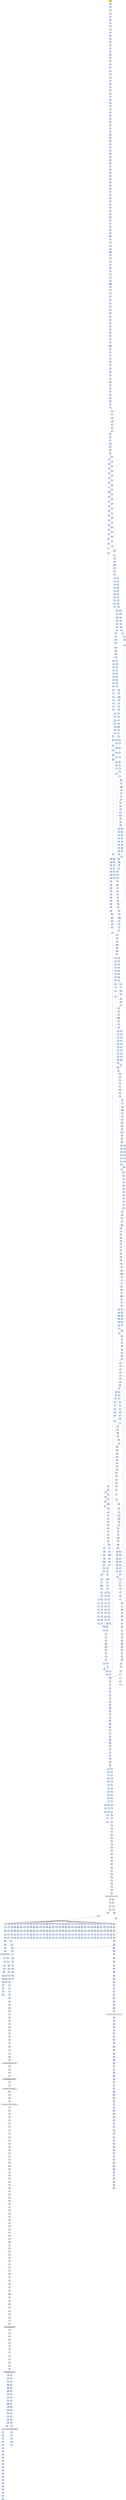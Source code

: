 strict digraph G {
	graph [bgcolor=transparent,
		name=G
	];
	node [color=lightsteelblue,
		fillcolor=lightsteelblue,
		shape=rectangle,
		style=filled
	];
	a0x00422178pusha_	[color=lightgrey,
		fillcolor=orange,
		label=pusha];
	a0x00422179call_0x0042217e	[label=call];
	a0x00422178pusha_ -> a0x00422179call_0x0042217e	[color="#000000"];
	a0x0042217epopl_eax	[label=popl];
	a0x00422179call_0x0042217e -> a0x0042217epopl_eax	[color="#000000"];
	a0x0042217faddl_0xb5aUINT32_eax	[label=addl];
	a0x0042217epopl_eax -> a0x0042217faddl_0xb5aUINT32_eax	[color="#000000"];
	a0x00422184movl_eax__esi	[label=movl];
	a0x0042217faddl_0xb5aUINT32_eax -> a0x00422184movl_eax__esi	[color="#000000"];
	a0x00422186addl_eax_esi	[label=addl];
	a0x00422184movl_eax__esi -> a0x00422186addl_eax_esi	[color="#000000"];
	a0x00422188subl_eax_eax	[label=subl];
	a0x00422186addl_eax_esi -> a0x00422188subl_eax_eax	[color="#000000"];
	a0x0042218amovl_esi_edi	[label=movl];
	a0x00422188subl_eax_eax -> a0x0042218amovl_esi_edi	[color="#000000"];
	a0x0042218clodsw_ds_esi__ax	[label=lodsw];
	a0x0042218amovl_esi_edi -> a0x0042218clodsw_ds_esi__ax	[color="#000000"];
	a0x0042218eshll_0xcUINT8_eax	[label=shll];
	a0x0042218clodsw_ds_esi__ax -> a0x0042218eshll_0xcUINT8_eax	[color="#000000"];
	a0x00422191movl_eax_ecx	[label=movl];
	a0x0042218eshll_0xcUINT8_eax -> a0x00422191movl_eax_ecx	[color="#000000"];
	a0x00422193pushl_eax	[label=pushl];
	a0x00422191movl_eax_ecx -> a0x00422193pushl_eax	[color="#000000"];
	a0x00422194lodsl_ds_esi__eax	[label=lodsl];
	a0x00422193pushl_eax -> a0x00422194lodsl_ds_esi__eax	[color="#000000"];
	a0x00422195subl_eax_ecx	[label=subl];
	a0x00422194lodsl_ds_esi__eax -> a0x00422195subl_eax_ecx	[color="#000000"];
	a0x00422197addl_ecx_esi	[label=addl];
	a0x00422195subl_eax_ecx -> a0x00422197addl_ecx_esi	[color="#000000"];
	a0x00422199movl_eax_ecx	[label=movl];
	a0x00422197addl_ecx_esi -> a0x00422199movl_eax_ecx	[color="#000000"];
	a0x0042219bpushl_edi	[label=pushl];
	a0x00422199movl_eax_ecx -> a0x0042219bpushl_edi	[color="#000000"];
	a0x0042219cpushl_ecx	[label=pushl];
	a0x0042219bpushl_edi -> a0x0042219cpushl_ecx	[color="#000000"];
	a0x0042219ddecl_ecx	[label=decl];
	a0x0042219cpushl_ecx -> a0x0042219ddecl_ecx	[color="#000000"];
	a0x0042219emovb_0x6ecxedi__al	[label=movb];
	a0x0042219ddecl_ecx -> a0x0042219emovb_0x6ecxedi__al	[color="#000000"];
	a0x004221a2movb_al_ecxesi_	[label=movb];
	a0x0042219emovb_0x6ecxedi__al -> a0x004221a2movb_al_ecxesi_	[color="#000000"];
	a0x004221a5jne_0x0042219d	[label=jne];
	a0x004221a2movb_al_ecxesi_ -> a0x004221a5jne_0x0042219d	[color="#000000"];
	a0x004221a7subl_eax_eax	[label=subl];
	a0x004221a5jne_0x0042219d -> a0x004221a7subl_eax_eax	[color="#000000",
		label=F];
	a0x004221a9lodsb_ds_esi__al	[label=lodsb];
	a0x004221a7subl_eax_eax -> a0x004221a9lodsb_ds_esi__al	[color="#000000"];
	a0x004221aamovl_eax_ecx	[label=movl];
	a0x004221a9lodsb_ds_esi__al -> a0x004221aamovl_eax_ecx	[color="#000000"];
	a0x004221acandb_0xfffffff0UINT8_cl	[label=andb];
	a0x004221aamovl_eax_ecx -> a0x004221acandb_0xfffffff0UINT8_cl	[color="#000000"];
	a0x004221afandb_0xfUINT8_al	[label=andb];
	a0x004221acandb_0xfffffff0UINT8_cl -> a0x004221afandb_0xfUINT8_al	[color="#000000"];
	a0x004221b1shll_0xcUINT8_ecx	[label=shll];
	a0x004221afandb_0xfUINT8_al -> a0x004221b1shll_0xcUINT8_ecx	[color="#000000"];
	a0x004221b4movb_al_ch	[label=movb];
	a0x004221b1shll_0xcUINT8_ecx -> a0x004221b4movb_al_ch	[color="#000000"];
	a0x004221b6lodsb_ds_esi__al	[label=lodsb];
	a0x004221b4movb_al_ch -> a0x004221b6lodsb_ds_esi__al	[color="#000000"];
	a0x004221b7orl_eax_ecx	[label=orl];
	a0x004221b6lodsb_ds_esi__al -> a0x004221b7orl_eax_ecx	[color="#000000"];
	a0x004221b9pushl_ecx	[label=pushl];
	a0x004221b7orl_eax_ecx -> a0x004221b9pushl_ecx	[color="#000000"];
	a0x004221baaddb_ch_cl	[label=addb];
	a0x004221b9pushl_ecx -> a0x004221baaddb_ch_cl	[color="#000000"];
	a0x004221bcmovl_0xfffffd00UINT32_ebp	[label=movl];
	a0x004221baaddb_ch_cl -> a0x004221bcmovl_0xfffffd00UINT32_ebp	[color="#000000"];
	a0x004221c1shll_cl_ebp	[label=shll];
	a0x004221bcmovl_0xfffffd00UINT32_ebp -> a0x004221c1shll_cl_ebp	[color="#000000"];
	a0x004221c3popl_ecx	[label=popl];
	a0x004221c1shll_cl_ebp -> a0x004221c3popl_ecx	[color="#000000"];
	a0x004221c4popl_eax	[label=popl];
	a0x004221c3popl_ecx -> a0x004221c4popl_eax	[color="#000000"];
	a0x004221c5movl_esp_ebx	[label=movl];
	a0x004221c4popl_eax -> a0x004221c5movl_esp_ebx	[color="#000000"];
	a0x004221c7leal__3696espebp2__esp	[label=leal];
	a0x004221c5movl_esp_ebx -> a0x004221c7leal__3696espebp2__esp	[color="#000000"];
	a0x004221cepushl_ecx	[label=pushl];
	a0x004221c7leal__3696espebp2__esp -> a0x004221cepushl_ecx	[color="#000000"];
	a0x004221cfsubl_ecx_ecx	[label=subl];
	a0x004221cepushl_ecx -> a0x004221cfsubl_ecx_ecx	[color="#000000"];
	a0x004221d1pushl_ecx	[label=pushl];
	a0x004221cfsubl_ecx_ecx -> a0x004221d1pushl_ecx	[color="#000000"];
	a0x004221d2pushl_ecx	[label=pushl];
	a0x004221d1pushl_ecx -> a0x004221d2pushl_ecx	[color="#000000"];
	a0x004221d3movl_esp_ecx	[label=movl];
	a0x004221d2pushl_ecx -> a0x004221d3movl_esp_ecx	[color="#000000"];
	a0x004221d5pushl_ecx	[label=pushl];
	a0x004221d3movl_esp_ecx -> a0x004221d5pushl_ecx	[color="#000000"];
	a0x004221d6movw_edi__dx	[label=movw];
	a0x004221d5pushl_ecx -> a0x004221d6movw_edi__dx	[color="#000000"];
	a0x004221d9shll_0xcUINT8_edx	[label=shll];
	a0x004221d6movw_edi__dx -> a0x004221d9shll_0xcUINT8_edx	[color="#000000"];
	a0x004221dcpushl_edx	[label=pushl];
	a0x004221d9shll_0xcUINT8_edx -> a0x004221dcpushl_edx	[color="#000000"];
	a0x004221ddpushl_edi	[label=pushl];
	a0x004221dcpushl_edx -> a0x004221ddpushl_edi	[color="#000000"];
	a0x004221deaddl_0x4UINT8_ecx	[label=addl];
	a0x004221ddpushl_edi -> a0x004221deaddl_0x4UINT8_ecx	[color="#000000"];
	a0x004221e1pushl_ecx	[label=pushl];
	a0x004221deaddl_0x4UINT8_ecx -> a0x004221e1pushl_ecx	[color="#000000"];
	a0x004221e2pushl_eax	[label=pushl];
	a0x004221e1pushl_ecx -> a0x004221e2pushl_eax	[color="#000000"];
	a0x004221e3addl_0x4UINT8_ecx	[label=addl];
	a0x004221e2pushl_eax -> a0x004221e3addl_0x4UINT8_ecx	[color="#000000"];
	a0x004221e6pushl_esi	[label=pushl];
	a0x004221e3addl_0x4UINT8_ecx -> a0x004221e6pushl_esi	[color="#000000"];
	a0x004221e7pushl_ecx	[label=pushl];
	a0x004221e6pushl_esi -> a0x004221e7pushl_ecx	[color="#000000"];
	a0x004221e8call_0x0042224b	[label=call];
	a0x004221e7pushl_ecx -> a0x004221e8call_0x0042224b	[color="#000000"];
	a0x0042224bpushl_ebp	[label=pushl];
	a0x004221e8call_0x0042224b -> a0x0042224bpushl_ebp	[color="#000000"];
	a0x0042224cpushl_edi	[label=pushl];
	a0x0042224bpushl_ebp -> a0x0042224cpushl_edi	[color="#000000"];
	a0x0042224dpushl_esi	[label=pushl];
	a0x0042224cpushl_edi -> a0x0042224dpushl_esi	[color="#000000"];
	a0x0042224epushl_ebx	[label=pushl];
	a0x0042224dpushl_esi -> a0x0042224epushl_ebx	[color="#000000"];
	a0x0042224fsubl_0x7cUINT8_esp	[label=subl];
	a0x0042224epushl_ebx -> a0x0042224fsubl_0x7cUINT8_esp	[color="#000000"];
	a0x00422252movl_0x90esp__edx	[label=movl];
	a0x0042224fsubl_0x7cUINT8_esp -> a0x00422252movl_0x90esp__edx	[color="#000000"];
	a0x00422259movl_0x0UINT32_0x74esp_	[label=movl];
	a0x00422252movl_0x90esp__edx -> a0x00422259movl_0x0UINT32_0x74esp_	[color="#000000"];
	a0x00422261movb_0x0UINT8_0x73esp_	[label=movb];
	a0x00422259movl_0x0UINT32_0x74esp_ -> a0x00422261movb_0x0UINT8_0x73esp_	[color="#000000"];
	a0x00422266movl_0x9cesp__ebp	[label=movl];
	a0x00422261movb_0x0UINT8_0x73esp_ -> a0x00422266movl_0x9cesp__ebp	[color="#000000"];
	a0x0042226dleal_0x4edx__eax	[label=leal];
	a0x00422266movl_0x9cesp__ebp -> a0x0042226dleal_0x4edx__eax	[color="#000000"];
	a0x00422270movl_eax_0x78esp_	[label=movl];
	a0x0042226dleal_0x4edx__eax -> a0x00422270movl_eax_0x78esp_	[color="#000000"];
	a0x00422274movl_0x1UINT32_eax	[label=movl];
	a0x00422270movl_eax_0x78esp_ -> a0x00422274movl_0x1UINT32_eax	[color="#000000"];
	a0x00422279movzbl_0x2edx__ecx	[label=movzbl];
	a0x00422274movl_0x1UINT32_eax -> a0x00422279movzbl_0x2edx__ecx	[color="#000000"];
	a0x0042227dmovl_eax_ebx	[label=movl];
	a0x00422279movzbl_0x2edx__ecx -> a0x0042227dmovl_eax_ebx	[color="#000000"];
	a0x0042227fshll_cl_ebx	[label=shll];
	a0x0042227dmovl_eax_ebx -> a0x0042227fshll_cl_ebx	[color="#000000"];
	a0x00422281movl_ebx_ecx	[label=movl];
	a0x0042227fshll_cl_ebx -> a0x00422281movl_ebx_ecx	[color="#000000"];
	a0x00422283decl_ecx	[label=decl];
	a0x00422281movl_ebx_ecx -> a0x00422283decl_ecx	[color="#000000"];
	a0x00422284movl_ecx_0x6cesp_	[label=movl];
	a0x00422283decl_ecx -> a0x00422284movl_ecx_0x6cesp_	[color="#000000"];
	a0x00422288movzbl_0x1edx__ecx	[label=movzbl];
	a0x00422284movl_ecx_0x6cesp_ -> a0x00422288movzbl_0x1edx__ecx	[color="#000000"];
	a0x0042228cshll_cl_eax	[label=shll];
	a0x00422288movzbl_0x1edx__ecx -> a0x0042228cshll_cl_eax	[color="#000000"];
	a0x0042228edecl_eax	[label=decl];
	a0x0042228cshll_cl_eax -> a0x0042228edecl_eax	[color="#000000"];
	a0x0042228fmovl_eax_0x68esp_	[label=movl];
	a0x0042228edecl_eax -> a0x0042228fmovl_eax_0x68esp_	[color="#000000"];
	a0x00422293movl_0xa8esp__eax	[label=movl];
	a0x0042228fmovl_eax_0x68esp_ -> a0x00422293movl_0xa8esp__eax	[color="#000000"];
	a0x0042229amovzbl_edx__esi	[label=movzbl];
	a0x00422293movl_0xa8esp__eax -> a0x0042229amovzbl_edx__esi	[color="#000000"];
	a0x0042229dmovl_0x0UINT32_ebp_	[label=movl];
	a0x0042229amovzbl_edx__esi -> a0x0042229dmovl_0x0UINT32_ebp_	[color="#000000"];
	a0x004222a4movl_0x0UINT32_0x60esp_	[label=movl];
	a0x0042229dmovl_0x0UINT32_ebp_ -> a0x004222a4movl_0x0UINT32_0x60esp_	[color="#000000"];
	a0x004222acmovl_0x0UINT32_eax_	[label=movl];
	a0x004222a4movl_0x0UINT32_0x60esp_ -> a0x004222acmovl_0x0UINT32_eax_	[color="#000000"];
	a0x004222b2movl_0x300UINT32_eax	[label=movl];
	a0x004222acmovl_0x0UINT32_eax_ -> a0x004222b2movl_0x300UINT32_eax	[color="#000000"];
	a0x004222b7movl_esi_0x64esp_	[label=movl];
	a0x004222b2movl_0x300UINT32_eax -> a0x004222b7movl_esi_0x64esp_	[color="#000000"];
	a0x004222bbmovl_0x1UINT32_0x5cesp_	[label=movl];
	a0x004222b7movl_esi_0x64esp_ -> a0x004222bbmovl_0x1UINT32_0x5cesp_	[color="#000000"];
	a0x004222c3movl_0x1UINT32_0x58esp_	[label=movl];
	a0x004222bbmovl_0x1UINT32_0x5cesp_ -> a0x004222c3movl_0x1UINT32_0x58esp_	[color="#000000"];
	a0x004222cbmovl_0x1UINT32_0x54esp_	[label=movl];
	a0x004222c3movl_0x1UINT32_0x58esp_ -> a0x004222cbmovl_0x1UINT32_0x54esp_	[color="#000000"];
	a0x004222d3movl_0x1UINT32_0x50esp_	[label=movl];
	a0x004222cbmovl_0x1UINT32_0x54esp_ -> a0x004222d3movl_0x1UINT32_0x50esp_	[color="#000000"];
	a0x004222dbmovzbl_0x1edx__ecx	[label=movzbl];
	a0x004222d3movl_0x1UINT32_0x50esp_ -> a0x004222dbmovzbl_0x1edx__ecx	[color="#000000"];
	a0x004222dfaddl_esi_ecx	[label=addl];
	a0x004222dbmovzbl_0x1edx__ecx -> a0x004222dfaddl_esi_ecx	[color="#000000"];
	a0x004222e1shll_cl_eax	[label=shll];
	a0x004222dfaddl_esi_ecx -> a0x004222e1shll_cl_eax	[color="#000000"];
	a0x004222e3leal_0x736eax__ecx	[label=leal];
	a0x004222e1shll_cl_eax -> a0x004222e3leal_0x736eax__ecx	[color="#000000"];
	a0x004222e9cmpl_ecx_0x74esp_	[label=cmpl];
	a0x004222e3leal_0x736eax__ecx -> a0x004222e9cmpl_ecx_0x74esp_	[color="#000000"];
	a0x004222edjae_0x004222fd	[label=jae];
	a0x004222e9cmpl_ecx_0x74esp_ -> a0x004222edjae_0x004222fd	[color="#000000"];
	a0x004222efmovl_0x78esp__eax	[label=movl];
	a0x004222edjae_0x004222fd -> a0x004222efmovl_0x78esp__eax	[color="#000000",
		label=F];
	a0x004222f3movw_0x400UINT16_eax_	[label=movw];
	a0x004222efmovl_0x78esp__eax -> a0x004222f3movw_0x400UINT16_eax_	[color="#000000"];
	a0x004222f8addl_0x2UINT8_eax	[label=addl];
	a0x004222f3movw_0x400UINT16_eax_ -> a0x004222f8addl_0x2UINT8_eax	[color="#000000"];
	a0x004222fbloop_0x004222f3	[label=loop];
	a0x004222f8addl_0x2UINT8_eax -> a0x004222fbloop_0x004222f3	[color="#000000"];
	a0x004222fdmovl_0x94esp__ebx	[label=movl];
	a0x004222fbloop_0x004222f3 -> a0x004222fdmovl_0x94esp__ebx	[color="#000000",
		label=F];
	a0x00422304xorl_edi_edi	[label=xorl];
	a0x004222fdmovl_0x94esp__ebx -> a0x00422304xorl_edi_edi	[color="#000000"];
	a0x00422306movl_0xffffffffUINT32_0x48esp_	[label=movl];
	a0x00422304xorl_edi_edi -> a0x00422306movl_0xffffffffUINT32_0x48esp_	[color="#000000"];
	a0x0042230emovl_ebx_edx	[label=movl];
	a0x00422306movl_0xffffffffUINT32_0x48esp_ -> a0x0042230emovl_ebx_edx	[color="#000000"];
	a0x00422310addl_0x98esp__edx	[label=addl];
	a0x0042230emovl_ebx_edx -> a0x00422310addl_0x98esp__edx	[color="#000000"];
	a0x00422317movl_edx_0x4cesp_	[label=movl];
	a0x00422310addl_0x98esp__edx -> a0x00422317movl_edx_0x4cesp_	[color="#000000"];
	a0x0042231bxorl_edx_edx	[label=xorl];
	a0x00422317movl_edx_0x4cesp_ -> a0x0042231bxorl_edx_edx	[color="#000000"];
	a0x0042231dcmpl_0x4cesp__ebx	[label=cmpl];
	a0x0042231bxorl_edx_edx -> a0x0042231dcmpl_0x4cesp__ebx	[color="#000000"];
	a0x00422321je_0x00422ca4	[label=je];
	a0x0042231dcmpl_0x4cesp__ebx -> a0x00422321je_0x00422ca4	[color="#000000"];
	a0x00422327movzbl_ebx__eax	[label=movzbl];
	a0x00422321je_0x00422ca4 -> a0x00422327movzbl_ebx__eax	[color="#000000",
		label=F];
	a0x0042232ashll_0x8UINT8_edi	[label=shll];
	a0x00422327movzbl_ebx__eax -> a0x0042232ashll_0x8UINT8_edi	[color="#000000"];
	a0x0042232dincl_edx	[label=incl];
	a0x0042232ashll_0x8UINT8_edi -> a0x0042232dincl_edx	[color="#000000"];
	a0x0042232eincl_ebx	[label=incl];
	a0x0042232dincl_edx -> a0x0042232eincl_ebx	[color="#000000"];
	a0x0042232forl_eax_edi	[label=orl];
	a0x0042232eincl_ebx -> a0x0042232forl_eax_edi	[color="#000000"];
	a0x00422331cmpl_0x4UINT8_edx	[label=cmpl];
	a0x0042232forl_eax_edi -> a0x00422331cmpl_0x4UINT8_edx	[color="#000000"];
	a0x00422334jle_0x0042231d	[label=jle];
	a0x00422331cmpl_0x4UINT8_edx -> a0x00422334jle_0x0042231d	[color="#000000"];
	a0x00422336movl_0xa4esp__ecx	[label=movl];
	a0x00422334jle_0x0042231d -> a0x00422336movl_0xa4esp__ecx	[color="#000000",
		label=F];
	a0x0042233dcmpl_ecx_0x74esp_	[label=cmpl];
	a0x00422336movl_0xa4esp__ecx -> a0x0042233dcmpl_ecx_0x74esp_	[color="#000000"];
	a0x00422341jae_0x00422cac	[label=jae];
	a0x0042233dcmpl_ecx_0x74esp_ -> a0x00422341jae_0x00422cac	[color="#000000"];
	a0x00422347movl_0x74esp__esi	[label=movl];
	a0x00422341jae_0x00422cac -> a0x00422347movl_0x74esp__esi	[color="#000000",
		label=F];
	a0x0042234bandl_0x6cesp__esi	[label=andl];
	a0x00422347movl_0x74esp__esi -> a0x0042234bandl_0x6cesp__esi	[color="#000000"];
	a0x0042234fmovl_0x60esp__eax	[label=movl];
	a0x0042234bandl_0x6cesp__esi -> a0x0042234fmovl_0x60esp__eax	[color="#000000"];
	a0x00422353movl_0x78esp__edx	[label=movl];
	a0x0042234fmovl_0x60esp__eax -> a0x00422353movl_0x78esp__edx	[color="#000000"];
	a0x00422357shll_0x4UINT8_eax	[label=shll];
	a0x00422353movl_0x78esp__edx -> a0x00422357shll_0x4UINT8_eax	[color="#000000"];
	a0x0042235amovl_esi_0x44esp_	[label=movl];
	a0x00422357shll_0x4UINT8_eax -> a0x0042235amovl_esi_0x44esp_	[color="#000000"];
	a0x0042235eaddl_esi_eax	[label=addl];
	a0x0042235amovl_esi_0x44esp_ -> a0x0042235eaddl_esi_eax	[color="#000000"];
	a0x00422360cmpl_0xffffffUINT32_0x48esp_	[label=cmpl];
	a0x0042235eaddl_esi_eax -> a0x00422360cmpl_0xffffffUINT32_0x48esp_	[color="#000000"];
	a0x00422368leal_edxeax2__ebp	[label=leal];
	a0x00422360cmpl_0xffffffUINT32_0x48esp_ -> a0x00422368leal_edxeax2__ebp	[color="#000000"];
	a0x0042236bja_0x00422385	[label=ja];
	a0x00422368leal_edxeax2__ebp -> a0x0042236bja_0x00422385	[color="#000000"];
	a0x00422385movl_0x48esp__eax	[label=movl];
	a0x0042236bja_0x00422385 -> a0x00422385movl_0x48esp__eax	[color="#000000",
		label=T];
	a0x0042236dcmpl_0x4cesp__ebx	[label=cmpl];
	a0x0042236bja_0x00422385 -> a0x0042236dcmpl_0x4cesp__ebx	[color="#000000",
		label=F];
	a0x00422389movw_ebp__dx	[label=movw];
	a0x00422385movl_0x48esp__eax -> a0x00422389movw_ebp__dx	[color="#000000"];
	a0x0042238dshrl_0xbUINT8_eax	[label=shrl];
	a0x00422389movw_ebp__dx -> a0x0042238dshrl_0xbUINT8_eax	[color="#000000"];
	a0x00422390movzwl_dx_ecx	[label=movzwl];
	a0x0042238dshrl_0xbUINT8_eax -> a0x00422390movzwl_dx_ecx	[color="#000000"];
	a0x00422393imull_ecx_eax	[label=imull];
	a0x00422390movzwl_dx_ecx -> a0x00422393imull_ecx_eax	[color="#000000"];
	a0x00422396cmpl_eax_edi	[label=cmpl];
	a0x00422393imull_ecx_eax -> a0x00422396cmpl_eax_edi	[color="#000000"];
	a0x00422398jae_0x0042257b	[label=jae];
	a0x00422396cmpl_eax_edi -> a0x00422398jae_0x0042257b	[color="#000000"];
	a0x0042239emovl_eax_0x48esp_	[label=movl];
	a0x00422398jae_0x0042257b -> a0x0042239emovl_eax_0x48esp_	[color="#000000",
		label=F];
	a0x0042257bmovl_0x48esp__ecx	[label=movl];
	a0x00422398jae_0x0042257b -> a0x0042257bmovl_0x48esp__ecx	[color="#000000",
		label=T];
	a0x004223a2movl_0x800UINT32_eax	[label=movl];
	a0x0042239emovl_eax_0x48esp_ -> a0x004223a2movl_0x800UINT32_eax	[color="#000000"];
	a0x004223a7subl_ecx_eax	[label=subl];
	a0x004223a2movl_0x800UINT32_eax -> a0x004223a7subl_ecx_eax	[color="#000000"];
	a0x004223a9movb_0x64esp__cl	[label=movb];
	a0x004223a7subl_ecx_eax -> a0x004223a9movb_0x64esp__cl	[color="#000000"];
	a0x004223adsarl_0x5UINT8_eax	[label=sarl];
	a0x004223a9movb_0x64esp__cl -> a0x004223adsarl_0x5UINT8_eax	[color="#000000"];
	a0x004223b0movl_0x1UINT32_esi	[label=movl];
	a0x004223adsarl_0x5UINT8_eax -> a0x004223b0movl_0x1UINT32_esi	[color="#000000"];
	a0x004223b5leal_eaxedx__eax	[label=leal];
	a0x004223b0movl_0x1UINT32_esi -> a0x004223b5leal_eaxedx__eax	[color="#000000"];
	a0x004223b8movzbl_0x73esp__edx	[label=movzbl];
	a0x004223b5leal_eaxedx__eax -> a0x004223b8movzbl_0x73esp__edx	[color="#000000"];
	a0x004223bdmovw_ax_ebp_	[label=movw];
	a0x004223b8movzbl_0x73esp__edx -> a0x004223bdmovw_ax_ebp_	[color="#000000"];
	a0x004223c1movl_0x74esp__eax	[label=movl];
	a0x004223bdmovw_ax_ebp_ -> a0x004223c1movl_0x74esp__eax	[color="#000000"];
	a0x004223c5andl_0x68esp__eax	[label=andl];
	a0x004223c1movl_0x74esp__eax -> a0x004223c5andl_0x68esp__eax	[color="#000000"];
	a0x004223c9movl_0x78esp__ebp	[label=movl];
	a0x004223c5andl_0x68esp__eax -> a0x004223c9movl_0x78esp__ebp	[color="#000000"];
	a0x004223cdshll_cl_eax	[label=shll];
	a0x004223c9movl_0x78esp__ebp -> a0x004223cdshll_cl_eax	[color="#000000"];
	a0x004223cfmovl_0x8UINT32_ecx	[label=movl];
	a0x004223cdshll_cl_eax -> a0x004223cfmovl_0x8UINT32_ecx	[color="#000000"];
	a0x004223d4subl_0x64esp__ecx	[label=subl];
	a0x004223cfmovl_0x8UINT32_ecx -> a0x004223d4subl_0x64esp__ecx	[color="#000000"];
	a0x004223d8sarl_cl_edx	[label=sarl];
	a0x004223d4subl_0x64esp__ecx -> a0x004223d8sarl_cl_edx	[color="#000000"];
	a0x004223daaddl_edx_eax	[label=addl];
	a0x004223d8sarl_cl_edx -> a0x004223daaddl_edx_eax	[color="#000000"];
	a0x004223dcimull_0x600UINT32_eax_eax	[label=imull];
	a0x004223daaddl_edx_eax -> a0x004223dcimull_0x600UINT32_eax_eax	[color="#000000"];
	a0x004223e2cmpl_0x6UINT8_0x60esp_	[label=cmpl];
	a0x004223dcimull_0x600UINT32_eax_eax -> a0x004223e2cmpl_0x6UINT8_0x60esp_	[color="#000000"];
	a0x004223e7leal_0xe6ceaxebp__eax	[label=leal];
	a0x004223e2cmpl_0x6UINT8_0x60esp_ -> a0x004223e7leal_0xe6ceaxebp__eax	[color="#000000"];
	a0x004223eemovl_eax_0x14esp_	[label=movl];
	a0x004223e7leal_0xe6ceaxebp__eax -> a0x004223eemovl_eax_0x14esp_	[color="#000000"];
	a0x004223f2jle_0x004224c2	[label=jle];
	a0x004223eemovl_eax_0x14esp_ -> a0x004223f2jle_0x004224c2	[color="#000000"];
	a0x004224c2leal_esiesi__edx	[label=leal];
	a0x004223f2jle_0x004224c2 -> a0x004224c2leal_esiesi__edx	[color="#000000",
		label=T];
	a0x004223f8movl_0x74esp__eax	[label=movl];
	a0x004223f2jle_0x004224c2 -> a0x004223f8movl_0x74esp__eax	[color="#000000",
		label=F];
	a0x004224c5movl_0x14esp__ebp	[label=movl];
	a0x004224c2leal_esiesi__edx -> a0x004224c5movl_0x14esp__ebp	[color="#000000"];
	a0x004224c9addl_edx_ebp	[label=addl];
	a0x004224c5movl_0x14esp__ebp -> a0x004224c9addl_edx_ebp	[color="#000000"];
	a0x004224cbcmpl_0xffffffUINT32_0x48esp_	[label=cmpl];
	a0x004224c9addl_edx_ebp -> a0x004224cbcmpl_0xffffffUINT32_0x48esp_	[color="#000000"];
	a0x004224d3ja_0x004224ed	[label=ja];
	a0x004224cbcmpl_0xffffffUINT32_0x48esp_ -> a0x004224d3ja_0x004224ed	[color="#000000"];
	a0x004224edmovl_0x48esp__eax	[label=movl];
	a0x004224d3ja_0x004224ed -> a0x004224edmovl_0x48esp__eax	[color="#000000",
		label=T];
	a0x004224d5cmpl_0x4cesp__ebx	[label=cmpl];
	a0x004224d3ja_0x004224ed -> a0x004224d5cmpl_0x4cesp__ebx	[color="#000000",
		label=F];
	a0x004224f1movw_ebp__cx	[label=movw];
	a0x004224edmovl_0x48esp__eax -> a0x004224f1movw_ebp__cx	[color="#000000"];
	a0x004224f5shrl_0xbUINT8_eax	[label=shrl];
	a0x004224f1movw_ebp__cx -> a0x004224f5shrl_0xbUINT8_eax	[color="#000000"];
	a0x004224f8movzwl_cx_esi	[label=movzwl];
	a0x004224f5shrl_0xbUINT8_eax -> a0x004224f8movzwl_cx_esi	[color="#000000"];
	a0x004224fbimull_esi_eax	[label=imull];
	a0x004224f8movzwl_cx_esi -> a0x004224fbimull_esi_eax	[color="#000000"];
	a0x004224fecmpl_eax_edi	[label=cmpl];
	a0x004224fbimull_esi_eax -> a0x004224fecmpl_eax_edi	[color="#000000"];
	a0x00422500jae_0x0042251b	[label=jae];
	a0x004224fecmpl_eax_edi -> a0x00422500jae_0x0042251b	[color="#000000"];
	a0x00422502movl_eax_0x48esp_	[label=movl];
	a0x00422500jae_0x0042251b -> a0x00422502movl_eax_0x48esp_	[color="#000000",
		label=F];
	a0x0042251bsubl_eax_0x48esp_	[label=subl];
	a0x00422500jae_0x0042251b -> a0x0042251bsubl_eax_0x48esp_	[color="#000000",
		label=T];
	a0x00422506movl_0x800UINT32_eax	[label=movl];
	a0x00422502movl_eax_0x48esp_ -> a0x00422506movl_0x800UINT32_eax	[color="#000000"];
	a0x0042250bsubl_esi_eax	[label=subl];
	a0x00422506movl_0x800UINT32_eax -> a0x0042250bsubl_esi_eax	[color="#000000"];
	a0x0042250dmovl_edx_esi	[label=movl];
	a0x0042250bsubl_esi_eax -> a0x0042250dmovl_edx_esi	[color="#000000"];
	a0x0042250fsarl_0x5UINT8_eax	[label=sarl];
	a0x0042250dmovl_edx_esi -> a0x0042250fsarl_0x5UINT8_eax	[color="#000000"];
	a0x00422512leal_eaxecx__eax	[label=leal];
	a0x0042250fsarl_0x5UINT8_eax -> a0x00422512leal_eaxecx__eax	[color="#000000"];
	a0x00422515movw_ax_ebp_	[label=movw];
	a0x00422512leal_eaxecx__eax -> a0x00422515movw_ax_ebp_	[color="#000000"];
	a0x00422519jmp_0x004224ba	[label=jmp];
	a0x00422515movw_ax_ebp_ -> a0x00422519jmp_0x004224ba	[color="#000000"];
	a0x004224bacmpl_0xffUINT32_esi	[label=cmpl];
	a0x00422519jmp_0x004224ba -> a0x004224bacmpl_0xffUINT32_esi	[color="#000000"];
	a0x004224c0jg_0x00422533	[label=jg];
	a0x004224bacmpl_0xffUINT32_esi -> a0x004224c0jg_0x00422533	[color="#000000"];
	a0x00422533movl_0x74esp__edx	[label=movl];
	a0x004224c0jg_0x00422533 -> a0x00422533movl_0x74esp__edx	[color="#000000",
		label=T];
	a0x0042251fsubl_eax_edi	[label=subl];
	a0x0042251bsubl_eax_0x48esp_ -> a0x0042251fsubl_eax_edi	[color="#000000"];
	a0x00422521movl_ecx_eax	[label=movl];
	a0x0042251fsubl_eax_edi -> a0x00422521movl_ecx_eax	[color="#000000"];
	a0x00422523leal_0x1edx__esi	[label=leal];
	a0x00422521movl_ecx_eax -> a0x00422523leal_0x1edx__esi	[color="#000000"];
	a0x00422526shrw_0x5UINT8_ax	[label=shrw];
	a0x00422523leal_0x1edx__esi -> a0x00422526shrw_0x5UINT8_ax	[color="#000000"];
	a0x0042252asubw_ax_cx	[label=subw];
	a0x00422526shrw_0x5UINT8_ax -> a0x0042252asubw_ax_cx	[color="#000000"];
	a0x0042252dmovw_cx_ebp_	[label=movw];
	a0x0042252asubw_ax_cx -> a0x0042252dmovw_cx_ebp_	[color="#000000"];
	a0x00422531jmp_0x004224ba	[label=jmp];
	a0x0042252dmovw_cx_ebp_ -> a0x00422531jmp_0x004224ba	[color="#000000"];
	a0x00422531jmp_0x004224ba -> a0x004224bacmpl_0xffUINT32_esi	[color="#000000"];
	a0x00422537movl_esi_eax	[label=movl];
	a0x00422533movl_0x74esp__edx -> a0x00422537movl_esi_eax	[color="#000000"];
	a0x00422539movl_0xa0esp__ecx	[label=movl];
	a0x00422537movl_esi_eax -> a0x00422539movl_0xa0esp__ecx	[color="#000000"];
	a0x00422540movb_al_0x73esp_	[label=movb];
	a0x00422539movl_0xa0esp__ecx -> a0x00422540movb_al_0x73esp_	[color="#000000"];
	a0x00422544movb_al_ecxedx_	[label=movb];
	a0x00422540movb_al_0x73esp_ -> a0x00422544movb_al_ecxedx_	[color="#000000"];
	a0x00422547incl_edx	[label=incl];
	a0x00422544movb_al_ecxedx_ -> a0x00422547incl_edx	[color="#000000"];
	a0x00422548cmpl_0x3UINT8_0x60esp_	[label=cmpl];
	a0x00422547incl_edx -> a0x00422548cmpl_0x3UINT8_0x60esp_	[color="#000000"];
	a0x0042254dmovl_edx_0x74esp_	[label=movl];
	a0x00422548cmpl_0x3UINT8_0x60esp_ -> a0x0042254dmovl_edx_0x74esp_	[color="#000000"];
	a0x00422551jg_0x00422560	[label=jg];
	a0x0042254dmovl_edx_0x74esp_ -> a0x00422551jg_0x00422560	[color="#000000"];
	a0x00422553movl_0x0UINT32_0x60esp_	[label=movl];
	a0x00422551jg_0x00422560 -> a0x00422553movl_0x0UINT32_0x60esp_	[color="#000000",
		label=F];
	a0x00422560cmpl_0x9UINT8_0x60esp_	[label=cmpl];
	a0x00422551jg_0x00422560 -> a0x00422560cmpl_0x9UINT8_0x60esp_	[color="#000000",
		label=T];
	a0x0042255bjmp_0x00422c7c	[label=jmp];
	a0x00422553movl_0x0UINT32_0x60esp_ -> a0x0042255bjmp_0x00422c7c	[color="#000000"];
	a0x00422c7cmovl_0xa4esp__eax	[label=movl];
	a0x0042255bjmp_0x00422c7c -> a0x00422c7cmovl_0xa4esp__eax	[color="#000000"];
	a0x00422c83cmpl_eax_0x74esp_	[label=cmpl];
	a0x00422c7cmovl_0xa4esp__eax -> a0x00422c83cmpl_eax_0x74esp_	[color="#000000"];
	a0x00422c87jb_0x00422347	[label=jb];
	a0x00422c83cmpl_eax_0x74esp_ -> a0x00422c87jb_0x00422347	[color="#000000"];
	a0x00422c8dcmpl_0xffffffUINT32_0x48esp_	[label=cmpl];
	a0x00422c87jb_0x00422347 -> a0x00422c8dcmpl_0xffffffUINT32_0x48esp_	[color="#000000",
		label=F];
	a0x00422371je_0x00422ca4	[label=je];
	a0x0042236dcmpl_0x4cesp__ebx -> a0x00422371je_0x00422ca4	[color="#000000"];
	a0x00422377shll_0x8UINT8_0x48esp_	[label=shll];
	a0x00422371je_0x00422ca4 -> a0x00422377shll_0x8UINT8_0x48esp_	[color="#000000",
		label=F];
	a0x0042237cmovzbl_ebx__eax	[label=movzbl];
	a0x00422377shll_0x8UINT8_0x48esp_ -> a0x0042237cmovzbl_ebx__eax	[color="#000000"];
	a0x0042237fshll_0x8UINT8_edi	[label=shll];
	a0x0042237cmovzbl_ebx__eax -> a0x0042237fshll_0x8UINT8_edi	[color="#000000"];
	a0x00422382incl_ebx	[label=incl];
	a0x0042237fshll_0x8UINT8_edi -> a0x00422382incl_ebx	[color="#000000"];
	a0x00422383orl_eax_edi	[label=orl];
	a0x00422382incl_ebx -> a0x00422383orl_eax_edi	[color="#000000"];
	a0x00422383orl_eax_edi -> a0x00422385movl_0x48esp__eax	[color="#000000"];
	a0x004224d9je_0x00422ca4	[label=je];
	a0x004224d5cmpl_0x4cesp__ebx -> a0x004224d9je_0x00422ca4	[color="#000000"];
	a0x004224dfshll_0x8UINT8_0x48esp_	[label=shll];
	a0x004224d9je_0x00422ca4 -> a0x004224dfshll_0x8UINT8_0x48esp_	[color="#000000",
		label=F];
	a0x004224e4movzbl_ebx__eax	[label=movzbl];
	a0x004224dfshll_0x8UINT8_0x48esp_ -> a0x004224e4movzbl_ebx__eax	[color="#000000"];
	a0x004224e7shll_0x8UINT8_edi	[label=shll];
	a0x004224e4movzbl_ebx__eax -> a0x004224e7shll_0x8UINT8_edi	[color="#000000"];
	a0x004224eaincl_ebx	[label=incl];
	a0x004224e7shll_0x8UINT8_edi -> a0x004224eaincl_ebx	[color="#000000"];
	a0x004224eborl_eax_edi	[label=orl];
	a0x004224eaincl_ebx -> a0x004224eborl_eax_edi	[color="#000000"];
	a0x004224eborl_eax_edi -> a0x004224edmovl_0x48esp__eax	[color="#000000"];
	a0x0042257fsubl_eax_edi	[label=subl];
	a0x0042257bmovl_0x48esp__ecx -> a0x0042257fsubl_eax_edi	[color="#000000"];
	a0x00422581movl_0x60esp__esi	[label=movl];
	a0x0042257fsubl_eax_edi -> a0x00422581movl_0x60esp__esi	[color="#000000"];
	a0x00422585subl_eax_ecx	[label=subl];
	a0x00422581movl_0x60esp__esi -> a0x00422585subl_eax_ecx	[color="#000000"];
	a0x00422587movl_edx_eax	[label=movl];
	a0x00422585subl_eax_ecx -> a0x00422587movl_edx_eax	[color="#000000"];
	a0x00422589shrw_0x5UINT8_ax	[label=shrw];
	a0x00422587movl_edx_eax -> a0x00422589shrw_0x5UINT8_ax	[color="#000000"];
	a0x0042258dsubw_ax_dx	[label=subw];
	a0x00422589shrw_0x5UINT8_ax -> a0x0042258dsubw_ax_dx	[color="#000000"];
	a0x00422590cmpl_0xffffffUINT32_ecx	[label=cmpl];
	a0x0042258dsubw_ax_dx -> a0x00422590cmpl_0xffffffUINT32_ecx	[color="#000000"];
	a0x00422596movw_dx_ebp_	[label=movw];
	a0x00422590cmpl_0xffffffUINT32_ecx -> a0x00422596movw_dx_ebp_	[color="#000000"];
	a0x0042259amovl_0x78esp__ebp	[label=movl];
	a0x00422596movw_dx_ebp_ -> a0x0042259amovl_0x78esp__ebp	[color="#000000"];
	a0x0042259eleal_ebpesi2__esi	[label=leal];
	a0x0042259amovl_0x78esp__ebp -> a0x0042259eleal_ebpesi2__esi	[color="#000000"];
	a0x004225a2movl_esi_0x38esp_	[label=movl];
	a0x0042259eleal_ebpesi2__esi -> a0x004225a2movl_esi_0x38esp_	[color="#000000"];
	a0x004225a6ja_0x004225be	[label=ja];
	a0x004225a2movl_esi_0x38esp_ -> a0x004225a6ja_0x004225be	[color="#000000"];
	a0x004225a8cmpl_0x4cesp__ebx	[label=cmpl];
	a0x004225a6ja_0x004225be -> a0x004225a8cmpl_0x4cesp__ebx	[color="#000000",
		label=F];
	a0x004225bemovl_0x38esp__ebp	[label=movl];
	a0x004225a6ja_0x004225be -> a0x004225bemovl_0x38esp__ebp	[color="#000000",
		label=T];
	a0x004225acje_0x00422ca4	[label=je];
	a0x004225a8cmpl_0x4cesp__ebx -> a0x004225acje_0x00422ca4	[color="#000000"];
	a0x004225b2movzbl_ebx__eax	[label=movzbl];
	a0x004225acje_0x00422ca4 -> a0x004225b2movzbl_ebx__eax	[color="#000000",
		label=F];
	a0x004225b5shll_0x8UINT8_edi	[label=shll];
	a0x004225b2movzbl_ebx__eax -> a0x004225b5shll_0x8UINT8_edi	[color="#000000"];
	a0x004225b8shll_0x8UINT8_ecx	[label=shll];
	a0x004225b5shll_0x8UINT8_edi -> a0x004225b8shll_0x8UINT8_ecx	[color="#000000"];
	a0x004225bbincl_ebx	[label=incl];
	a0x004225b8shll_0x8UINT8_ecx -> a0x004225bbincl_ebx	[color="#000000"];
	a0x004225bcorl_eax_edi	[label=orl];
	a0x004225bbincl_ebx -> a0x004225bcorl_eax_edi	[color="#000000"];
	a0x004225bcorl_eax_edi -> a0x004225bemovl_0x38esp__ebp	[color="#000000"];
	a0x004225c2movl_ecx_eax	[label=movl];
	a0x004225bemovl_0x38esp__ebp -> a0x004225c2movl_ecx_eax	[color="#000000"];
	a0x004225c4shrl_0xbUINT8_eax	[label=shrl];
	a0x004225c2movl_ecx_eax -> a0x004225c4shrl_0xbUINT8_eax	[color="#000000"];
	a0x004225c7movw_0x180ebp__dx	[label=movw];
	a0x004225c4shrl_0xbUINT8_eax -> a0x004225c7movw_0x180ebp__dx	[color="#000000"];
	a0x004225cemovzwl_dx_ebp	[label=movzwl];
	a0x004225c7movw_0x180ebp__dx -> a0x004225cemovzwl_dx_ebp	[color="#000000"];
	a0x004225d1imull_ebp_eax	[label=imull];
	a0x004225cemovzwl_dx_ebp -> a0x004225d1imull_ebp_eax	[color="#000000"];
	a0x004225d4cmpl_eax_edi	[label=cmpl];
	a0x004225d1imull_ebp_eax -> a0x004225d4cmpl_eax_edi	[color="#000000"];
	a0x004225d6jae_0x0042262a	[label=jae];
	a0x004225d4cmpl_eax_edi -> a0x004225d6jae_0x0042262a	[color="#000000"];
	a0x0042262amovl_ecx_esi	[label=movl];
	a0x004225d6jae_0x0042262a -> a0x0042262amovl_ecx_esi	[color="#000000",
		label=T];
	a0x004225d8movl_eax_esi	[label=movl];
	a0x004225d6jae_0x0042262a -> a0x004225d8movl_eax_esi	[color="#000000",
		label=F];
	a0x0042262csubl_eax_edi	[label=subl];
	a0x0042262amovl_ecx_esi -> a0x0042262csubl_eax_edi	[color="#000000"];
	a0x0042262esubl_eax_esi	[label=subl];
	a0x0042262csubl_eax_edi -> a0x0042262esubl_eax_esi	[color="#000000"];
	a0x00422630movl_edx_eax	[label=movl];
	a0x0042262esubl_eax_esi -> a0x00422630movl_edx_eax	[color="#000000"];
	a0x00422632shrw_0x5UINT8_ax	[label=shrw];
	a0x00422630movl_edx_eax -> a0x00422632shrw_0x5UINT8_ax	[color="#000000"];
	a0x00422636movl_0x38esp__ecx	[label=movl];
	a0x00422632shrw_0x5UINT8_ax -> a0x00422636movl_0x38esp__ecx	[color="#000000"];
	a0x0042263asubw_ax_dx	[label=subw];
	a0x00422636movl_0x38esp__ecx -> a0x0042263asubw_ax_dx	[color="#000000"];
	a0x0042263dcmpl_0xffffffUINT32_esi	[label=cmpl];
	a0x0042263asubw_ax_dx -> a0x0042263dcmpl_0xffffffUINT32_esi	[color="#000000"];
	a0x00422643movw_dx_0x180ecx_	[label=movw];
	a0x0042263dcmpl_0xffffffUINT32_esi -> a0x00422643movw_dx_0x180ecx_	[color="#000000"];
	a0x0042264aja_0x00422662	[label=ja];
	a0x00422643movw_dx_0x180ecx_ -> a0x0042264aja_0x00422662	[color="#000000"];
	a0x00422662movl_0x38esp__ebp	[label=movl];
	a0x0042264aja_0x00422662 -> a0x00422662movl_0x38esp__ebp	[color="#000000",
		label=T];
	a0x0042264ccmpl_0x4cesp__ebx	[label=cmpl];
	a0x0042264aja_0x00422662 -> a0x0042264ccmpl_0x4cesp__ebx	[color="#000000",
		label=F];
	a0x00422666movl_esi_edx	[label=movl];
	a0x00422662movl_0x38esp__ebp -> a0x00422666movl_esi_edx	[color="#000000"];
	a0x00422668shrl_0xbUINT8_edx	[label=shrl];
	a0x00422666movl_esi_edx -> a0x00422668shrl_0xbUINT8_edx	[color="#000000"];
	a0x0042266bmovw_0x198ebp__cx	[label=movw];
	a0x00422668shrl_0xbUINT8_edx -> a0x0042266bmovw_0x198ebp__cx	[color="#000000"];
	a0x00422672movzwl_cx_eax	[label=movzwl];
	a0x0042266bmovw_0x198ebp__cx -> a0x00422672movzwl_cx_eax	[color="#000000"];
	a0x00422675imull_eax_edx	[label=imull];
	a0x00422672movzwl_cx_eax -> a0x00422675imull_eax_edx	[color="#000000"];
	a0x00422678cmpl_edx_edi	[label=cmpl];
	a0x00422675imull_eax_edx -> a0x00422678cmpl_edx_edi	[color="#000000"];
	a0x0042267ajae_0x00422763	[label=jae];
	a0x00422678cmpl_edx_edi -> a0x0042267ajae_0x00422763	[color="#000000"];
	a0x00422680movl_0x800UINT32_ebp	[label=movl];
	a0x0042267ajae_0x00422763 -> a0x00422680movl_0x800UINT32_ebp	[color="#000000",
		label=F];
	a0x00422763movl_ecx_eax	[label=movl];
	a0x0042267ajae_0x00422763 -> a0x00422763movl_ecx_eax	[color="#000000",
		label=T];
	a0x00422685movl_edx_esi	[label=movl];
	a0x00422680movl_0x800UINT32_ebp -> a0x00422685movl_edx_esi	[color="#000000"];
	a0x00422687subl_eax_ebp	[label=subl];
	a0x00422685movl_edx_esi -> a0x00422687subl_eax_ebp	[color="#000000"];
	a0x00422689movl_0x800UINT32_0x34esp_	[label=movl];
	a0x00422687subl_eax_ebp -> a0x00422689movl_0x800UINT32_0x34esp_	[color="#000000"];
	a0x00422691movl_ebp_eax	[label=movl];
	a0x00422689movl_0x800UINT32_0x34esp_ -> a0x00422691movl_ebp_eax	[color="#000000"];
	a0x00422693sarl_0x5UINT8_eax	[label=sarl];
	a0x00422691movl_ebp_eax -> a0x00422693sarl_0x5UINT8_eax	[color="#000000"];
	a0x00422696leal_eaxecx__eax	[label=leal];
	a0x00422693sarl_0x5UINT8_eax -> a0x00422696leal_eaxecx__eax	[color="#000000"];
	a0x00422699movl_0x38esp__ecx	[label=movl];
	a0x00422696leal_eaxecx__eax -> a0x00422699movl_0x38esp__ecx	[color="#000000"];
	a0x0042269dmovw_ax_0x198ecx_	[label=movw];
	a0x00422699movl_0x38esp__ecx -> a0x0042269dmovw_ax_0x198ecx_	[color="#000000"];
	a0x004226a4movl_0x60esp__eax	[label=movl];
	a0x0042269dmovw_ax_0x198ecx_ -> a0x004226a4movl_0x60esp__eax	[color="#000000"];
	a0x004226a8movl_0x44esp__ecx	[label=movl];
	a0x004226a4movl_0x60esp__eax -> a0x004226a8movl_0x44esp__ecx	[color="#000000"];
	a0x004226acshll_0x5UINT8_eax	[label=shll];
	a0x004226a8movl_0x44esp__ecx -> a0x004226acshll_0x5UINT8_eax	[color="#000000"];
	a0x004226afaddl_0x78esp__eax	[label=addl];
	a0x004226acshll_0x5UINT8_eax -> a0x004226afaddl_0x78esp__eax	[color="#000000"];
	a0x004226b3cmpl_0xffffffUINT32_edx	[label=cmpl];
	a0x004226afaddl_0x78esp__eax -> a0x004226b3cmpl_0xffffffUINT32_edx	[color="#000000"];
	a0x004226b9leal_eaxecx2__ebp	[label=leal];
	a0x004226b3cmpl_0xffffffUINT32_edx -> a0x004226b9leal_eaxecx2__ebp	[color="#000000"];
	a0x004226bcja_0x004226d4	[label=ja];
	a0x004226b9leal_eaxecx2__ebp -> a0x004226bcja_0x004226d4	[color="#000000"];
	a0x004226d4movw_0x1e0ebp__dx	[label=movw];
	a0x004226bcja_0x004226d4 -> a0x004226d4movw_0x1e0ebp__dx	[color="#000000",
		label=T];
	a0x004226becmpl_0x4cesp__ebx	[label=cmpl];
	a0x004226bcja_0x004226d4 -> a0x004226becmpl_0x4cesp__ebx	[color="#000000",
		label=F];
	a0x004226dbmovl_esi_eax	[label=movl];
	a0x004226d4movw_0x1e0ebp__dx -> a0x004226dbmovl_esi_eax	[color="#000000"];
	a0x004226ddshrl_0xbUINT8_eax	[label=shrl];
	a0x004226dbmovl_esi_eax -> a0x004226ddshrl_0xbUINT8_eax	[color="#000000"];
	a0x004226e0movzwl_dx_ecx	[label=movzwl];
	a0x004226ddshrl_0xbUINT8_eax -> a0x004226e0movzwl_dx_ecx	[color="#000000"];
	a0x004226e3imull_ecx_eax	[label=imull];
	a0x004226e0movzwl_dx_ecx -> a0x004226e3imull_ecx_eax	[color="#000000"];
	a0x004226e6cmpl_eax_edi	[label=cmpl];
	a0x004226e3imull_ecx_eax -> a0x004226e6cmpl_eax_edi	[color="#000000"];
	a0x004226e8jae_0x0042274a	[label=jae];
	a0x004226e6cmpl_eax_edi -> a0x004226e8jae_0x0042274a	[color="#000000"];
	a0x004226easubl_ecx_0x34esp_	[label=subl];
	a0x004226e8jae_0x0042274a -> a0x004226easubl_ecx_0x34esp_	[color="#000000",
		label=F];
	a0x0042274asubl_eax_esi	[label=subl];
	a0x004226e8jae_0x0042274a -> a0x0042274asubl_eax_esi	[color="#000000",
		label=T];
	a0x004226eesarl_0x5UINT8_0x34esp_	[label=sarl];
	a0x004226easubl_ecx_0x34esp_ -> a0x004226eesarl_0x5UINT8_0x34esp_	[color="#000000"];
	a0x004226f3movl_0x34esp__esi	[label=movl];
	a0x004226eesarl_0x5UINT8_0x34esp_ -> a0x004226f3movl_0x34esp__esi	[color="#000000"];
	a0x004226f7movl_eax_0x48esp_	[label=movl];
	a0x004226f3movl_0x34esp__esi -> a0x004226f7movl_eax_0x48esp_	[color="#000000"];
	a0x004226fbcmpl_0x0UINT8_0x74esp_	[label=cmpl];
	a0x004226f7movl_eax_0x48esp_ -> a0x004226fbcmpl_0x0UINT8_0x74esp_	[color="#000000"];
	a0x00422700leal_esiedx__eax	[label=leal];
	a0x004226fbcmpl_0x0UINT8_0x74esp_ -> a0x00422700leal_esiedx__eax	[color="#000000"];
	a0x00422703movw_ax_0x1e0ebp_	[label=movw];
	a0x00422700leal_esiedx__eax -> a0x00422703movw_ax_0x1e0ebp_	[color="#000000"];
	a0x0042270aje_0x00422ca4	[label=je];
	a0x00422703movw_ax_0x1e0ebp_ -> a0x0042270aje_0x00422ca4	[color="#000000"];
	a0x00422710xorl_eax_eax	[label=xorl];
	a0x0042270aje_0x00422ca4 -> a0x00422710xorl_eax_eax	[color="#000000",
		label=F];
	a0x00422712cmpl_0x6UINT8_0x60esp_	[label=cmpl];
	a0x00422710xorl_eax_eax -> a0x00422712cmpl_0x6UINT8_0x60esp_	[color="#000000"];
	a0x00422717movl_0xa0esp__ebp	[label=movl];
	a0x00422712cmpl_0x6UINT8_0x60esp_ -> a0x00422717movl_0xa0esp__ebp	[color="#000000"];
	a0x0042271emovl_0x74esp__edx	[label=movl];
	a0x00422717movl_0xa0esp__ebp -> a0x0042271emovl_0x74esp__edx	[color="#000000"];
	a0x00422722setg_al	[label=setg];
	a0x0042271emovl_0x74esp__edx -> a0x00422722setg_al	[color="#000000"];
	a0x00422725leal_0x9eaxeax__eax	[label=leal];
	a0x00422722setg_al -> a0x00422725leal_0x9eaxeax__eax	[color="#000000"];
	a0x00422729movl_eax_0x60esp_	[label=movl];
	a0x00422725leal_0x9eaxeax__eax -> a0x00422729movl_eax_0x60esp_	[color="#000000"];
	a0x0042272dmovl_0x74esp__eax	[label=movl];
	a0x00422729movl_eax_0x60esp_ -> a0x0042272dmovl_0x74esp__eax	[color="#000000"];
	a0x00422731subl_0x5cesp__eax	[label=subl];
	a0x0042272dmovl_0x74esp__eax -> a0x00422731subl_0x5cesp__eax	[color="#000000"];
	a0x00422735movb_eaxebp__al	[label=movb];
	a0x00422731subl_0x5cesp__eax -> a0x00422735movb_eaxebp__al	[color="#000000"];
	a0x00422738movb_al_0x73esp_	[label=movb];
	a0x00422735movb_eaxebp__al -> a0x00422738movb_al_0x73esp_	[color="#000000"];
	a0x0042273cmovb_al_ebpedx_	[label=movb];
	a0x00422738movb_al_0x73esp_ -> a0x0042273cmovb_al_ebpedx_	[color="#000000"];
	a0x00422740incl_edx	[label=incl];
	a0x0042273cmovb_al_ebpedx_ -> a0x00422740incl_edx	[color="#000000"];
	a0x00422741movl_edx_0x74esp_	[label=movl];
	a0x00422740incl_edx -> a0x00422741movl_edx_0x74esp_	[color="#000000"];
	a0x00422745jmp_0x00422c7c	[label=jmp];
	a0x00422741movl_edx_0x74esp_ -> a0x00422745jmp_0x00422c7c	[color="#000000"];
	a0x00422745jmp_0x00422c7c -> a0x00422c7cmovl_0xa4esp__eax	[color="#000000"];
	a0x004223fcsubl_0x5cesp__eax	[label=subl];
	a0x004223f8movl_0x74esp__eax -> a0x004223fcsubl_0x5cesp__eax	[color="#000000"];
	a0x00422400movl_0xa0esp__edx	[label=movl];
	a0x004223fcsubl_0x5cesp__eax -> a0x00422400movl_0xa0esp__edx	[color="#000000"];
	a0x00422407movzbl_eaxedx__eax	[label=movzbl];
	a0x00422400movl_0xa0esp__edx -> a0x00422407movzbl_eaxedx__eax	[color="#000000"];
	a0x0042240bmovl_eax_0x40esp_	[label=movl];
	a0x00422407movzbl_eaxedx__eax -> a0x0042240bmovl_eax_0x40esp_	[color="#000000"];
	a0x0042240fshll_0x40esp_	[label=shll];
	a0x0042240bmovl_eax_0x40esp_ -> a0x0042240fshll_0x40esp_	[color="#000000"];
	a0x00422413movl_0x40esp__ecx	[label=movl];
	a0x0042240fshll_0x40esp_ -> a0x00422413movl_0x40esp__ecx	[color="#000000"];
	a0x00422417leal_esiesi__edx	[label=leal];
	a0x00422413movl_0x40esp__ecx -> a0x00422417leal_esiesi__edx	[color="#000000"];
	a0x0042241amovl_0x14esp__ebp	[label=movl];
	a0x00422417leal_esiesi__edx -> a0x0042241amovl_0x14esp__ebp	[color="#000000"];
	a0x0042241eandl_0x100UINT32_ecx	[label=andl];
	a0x0042241amovl_0x14esp__ebp -> a0x0042241eandl_0x100UINT32_ecx	[color="#000000"];
	a0x00422424cmpl_0xffffffUINT32_0x48esp_	[label=cmpl];
	a0x0042241eandl_0x100UINT32_ecx -> a0x00422424cmpl_0xffffffUINT32_0x48esp_	[color="#000000"];
	a0x0042242cleal_ebpecx2__eax	[label=leal];
	a0x00422424cmpl_0xffffffUINT32_0x48esp_ -> a0x0042242cleal_ebpecx2__eax	[color="#000000"];
	a0x00422430movl_ecx_0x3cesp_	[label=movl];
	a0x0042242cleal_ebpecx2__eax -> a0x00422430movl_ecx_0x3cesp_	[color="#000000"];
	a0x00422434leal_edxeax__ebp	[label=leal];
	a0x00422430movl_ecx_0x3cesp_ -> a0x00422434leal_edxeax__ebp	[color="#000000"];
	a0x00422437ja_0x00422451	[label=ja];
	a0x00422434leal_edxeax__ebp -> a0x00422437ja_0x00422451	[color="#000000"];
	a0x00422451movl_0x48esp__eax	[label=movl];
	a0x00422437ja_0x00422451 -> a0x00422451movl_0x48esp__eax	[color="#000000",
		label=T];
	a0x00422439cmpl_0x4cesp__ebx	[label=cmpl];
	a0x00422437ja_0x00422451 -> a0x00422439cmpl_0x4cesp__ebx	[color="#000000",
		label=F];
	a0x00422455movw_0x200ebp__cx	[label=movw];
	a0x00422451movl_0x48esp__eax -> a0x00422455movw_0x200ebp__cx	[color="#000000"];
	a0x0042245cshrl_0xbUINT8_eax	[label=shrl];
	a0x00422455movw_0x200ebp__cx -> a0x0042245cshrl_0xbUINT8_eax	[color="#000000"];
	a0x0042245fmovzwl_cx_esi	[label=movzwl];
	a0x0042245cshrl_0xbUINT8_eax -> a0x0042245fmovzwl_cx_esi	[color="#000000"];
	a0x00422462imull_esi_eax	[label=imull];
	a0x0042245fmovzwl_cx_esi -> a0x00422462imull_esi_eax	[color="#000000"];
	a0x00422465cmpl_eax_edi	[label=cmpl];
	a0x00422462imull_esi_eax -> a0x00422465cmpl_eax_edi	[color="#000000"];
	a0x00422467jae_0x0042248c	[label=jae];
	a0x00422465cmpl_eax_edi -> a0x00422467jae_0x0042248c	[color="#000000"];
	a0x0042248csubl_eax_0x48esp_	[label=subl];
	a0x00422467jae_0x0042248c -> a0x0042248csubl_eax_0x48esp_	[color="#000000",
		label=T];
	a0x00422469movl_eax_0x48esp_	[label=movl];
	a0x00422467jae_0x0042248c -> a0x00422469movl_eax_0x48esp_	[color="#000000",
		label=F];
	a0x00422490subl_eax_edi	[label=subl];
	a0x0042248csubl_eax_0x48esp_ -> a0x00422490subl_eax_edi	[color="#000000"];
	a0x00422492movl_ecx_eax	[label=movl];
	a0x00422490subl_eax_edi -> a0x00422492movl_ecx_eax	[color="#000000"];
	a0x00422494leal_0x1edx__esi	[label=leal];
	a0x00422492movl_ecx_eax -> a0x00422494leal_0x1edx__esi	[color="#000000"];
	a0x00422497shrw_0x5UINT8_ax	[label=shrw];
	a0x00422494leal_0x1edx__esi -> a0x00422497shrw_0x5UINT8_ax	[color="#000000"];
	a0x0042249bsubw_ax_cx	[label=subw];
	a0x00422497shrw_0x5UINT8_ax -> a0x0042249bsubw_ax_cx	[color="#000000"];
	a0x0042249ecmpl_0x0UINT8_0x3cesp_	[label=cmpl];
	a0x0042249bsubw_ax_cx -> a0x0042249ecmpl_0x0UINT8_0x3cesp_	[color="#000000"];
	a0x004224a3movw_cx_0x200ebp_	[label=movw];
	a0x0042249ecmpl_0x0UINT8_0x3cesp_ -> a0x004224a3movw_cx_0x200ebp_	[color="#000000"];
	a0x004224aaje_0x004224ba	[label=je];
	a0x004224a3movw_cx_0x200ebp_ -> a0x004224aaje_0x004224ba	[color="#000000"];
	a0x004224aaje_0x004224ba -> a0x004224bacmpl_0xffUINT32_esi	[color="#000000",
		label=T];
	a0x004224accmpl_0xffUINT32_esi	[label=cmpl];
	a0x004224aaje_0x004224ba -> a0x004224accmpl_0xffUINT32_esi	[color="#000000",
		label=F];
	a0x00422565jg_0x00422571	[label=jg];
	a0x00422560cmpl_0x9UINT8_0x60esp_ -> a0x00422565jg_0x00422571	[color="#000000"];
	a0x00422567subl_0x3UINT8_0x60esp_	[label=subl];
	a0x00422565jg_0x00422571 -> a0x00422567subl_0x3UINT8_0x60esp_	[color="#000000",
		label=F];
	a0x00422571subl_0x6UINT8_0x60esp_	[label=subl];
	a0x00422565jg_0x00422571 -> a0x00422571subl_0x6UINT8_0x60esp_	[color="#000000",
		label=T];
	a0x0042256cjmp_0x00422c7c	[label=jmp];
	a0x00422567subl_0x3UINT8_0x60esp_ -> a0x0042256cjmp_0x00422c7c	[color="#000000"];
	a0x0042256cjmp_0x00422c7c -> a0x00422c7cmovl_0xa4esp__eax	[color="#000000"];
	a0x004225damovl_0x800UINT32_eax	[label=movl];
	a0x004225d8movl_eax_esi -> a0x004225damovl_0x800UINT32_eax	[color="#000000"];
	a0x004225dfsubl_ebp_eax	[label=subl];
	a0x004225damovl_0x800UINT32_eax -> a0x004225dfsubl_ebp_eax	[color="#000000"];
	a0x004225e1movl_0x58esp__ebp	[label=movl];
	a0x004225dfsubl_ebp_eax -> a0x004225e1movl_0x58esp__ebp	[color="#000000"];
	a0x004225e5sarl_0x5UINT8_eax	[label=sarl];
	a0x004225e1movl_0x58esp__ebp -> a0x004225e5sarl_0x5UINT8_eax	[color="#000000"];
	a0x004225e8movl_0x54esp__ecx	[label=movl];
	a0x004225e5sarl_0x5UINT8_eax -> a0x004225e8movl_0x54esp__ecx	[color="#000000"];
	a0x004225ecleal_eaxedx__eax	[label=leal];
	a0x004225e8movl_0x54esp__ecx -> a0x004225ecleal_eaxedx__eax	[color="#000000"];
	a0x004225efmovl_0x38esp__edx	[label=movl];
	a0x004225ecleal_eaxedx__eax -> a0x004225efmovl_0x38esp__edx	[color="#000000"];
	a0x004225f3movl_ecx_0x50esp_	[label=movl];
	a0x004225efmovl_0x38esp__edx -> a0x004225f3movl_ecx_0x50esp_	[color="#000000"];
	a0x004225f7movl_0x78esp__ecx	[label=movl];
	a0x004225f3movl_ecx_0x50esp_ -> a0x004225f7movl_0x78esp__ecx	[color="#000000"];
	a0x004225fbmovw_ax_0x180edx_	[label=movw];
	a0x004225f7movl_0x78esp__ecx -> a0x004225fbmovw_ax_0x180edx_	[color="#000000"];
	a0x00422602movl_0x5cesp__eax	[label=movl];
	a0x004225fbmovw_ax_0x180edx_ -> a0x00422602movl_0x5cesp__eax	[color="#000000"];
	a0x00422606movl_ebp_0x54esp_	[label=movl];
	a0x00422602movl_0x5cesp__eax -> a0x00422606movl_ebp_0x54esp_	[color="#000000"];
	a0x0042260amovl_eax_0x58esp_	[label=movl];
	a0x00422606movl_ebp_0x54esp_ -> a0x0042260amovl_eax_0x58esp_	[color="#000000"];
	a0x0042260exorl_eax_eax	[label=xorl];
	a0x0042260amovl_eax_0x58esp_ -> a0x0042260exorl_eax_eax	[color="#000000"];
	a0x00422610cmpl_0x6UINT8_0x60esp_	[label=cmpl];
	a0x0042260exorl_eax_eax -> a0x00422610cmpl_0x6UINT8_0x60esp_	[color="#000000"];
	a0x00422615setg_al	[label=setg];
	a0x00422610cmpl_0x6UINT8_0x60esp_ -> a0x00422615setg_al	[color="#000000"];
	a0x00422618addl_0x664UINT32_ecx	[label=addl];
	a0x00422615setg_al -> a0x00422618addl_0x664UINT32_ecx	[color="#000000"];
	a0x0042261eleal_eaxeax2__eax	[label=leal];
	a0x00422618addl_0x664UINT32_ecx -> a0x0042261eleal_eaxeax2__eax	[color="#000000"];
	a0x00422621movl_eax_0x60esp_	[label=movl];
	a0x0042261eleal_eaxeax2__eax -> a0x00422621movl_eax_0x60esp_	[color="#000000"];
	a0x00422625jmp_0x0042289e	[label=jmp];
	a0x00422621movl_eax_0x60esp_ -> a0x00422625jmp_0x0042289e	[color="#000000"];
	a0x0042289ecmpl_0xffffffUINT32_esi	[label=cmpl];
	a0x00422625jmp_0x0042289e -> a0x0042289ecmpl_0xffffffUINT32_esi	[color="#000000"];
	a0x004228a4ja_0x004228bc	[label=ja];
	a0x0042289ecmpl_0xffffffUINT32_esi -> a0x004228a4ja_0x004228bc	[color="#000000"];
	a0x004228bcmovw_ecx__dx	[label=movw];
	a0x004228a4ja_0x004228bc -> a0x004228bcmovw_ecx__dx	[color="#000000",
		label=T];
	a0x004228a6cmpl_0x4cesp__ebx	[label=cmpl];
	a0x004228a4ja_0x004228bc -> a0x004228a6cmpl_0x4cesp__ebx	[color="#000000",
		label=F];
	a0x004228bfmovl_esi_eax	[label=movl];
	a0x004228bcmovw_ecx__dx -> a0x004228bfmovl_esi_eax	[color="#000000"];
	a0x004228c1shrl_0xbUINT8_eax	[label=shrl];
	a0x004228bfmovl_esi_eax -> a0x004228c1shrl_0xbUINT8_eax	[color="#000000"];
	a0x004228c4movzwl_dx_ebp	[label=movzwl];
	a0x004228c1shrl_0xbUINT8_eax -> a0x004228c4movzwl_dx_ebp	[color="#000000"];
	a0x004228c7imull_ebp_eax	[label=imull];
	a0x004228c4movzwl_dx_ebp -> a0x004228c7imull_ebp_eax	[color="#000000"];
	a0x004228cacmpl_eax_edi	[label=cmpl];
	a0x004228c7imull_ebp_eax -> a0x004228cacmpl_eax_edi	[color="#000000"];
	a0x004228ccjae_0x004228fd	[label=jae];
	a0x004228cacmpl_eax_edi -> a0x004228ccjae_0x004228fd	[color="#000000"];
	a0x004228cemovl_eax_0x48esp_	[label=movl];
	a0x004228ccjae_0x004228fd -> a0x004228cemovl_eax_0x48esp_	[color="#000000",
		label=F];
	a0x004228fdsubl_eax_esi	[label=subl];
	a0x004228ccjae_0x004228fd -> a0x004228fdsubl_eax_esi	[color="#000000",
		label=T];
	a0x004228d2movl_0x800UINT32_eax	[label=movl];
	a0x004228cemovl_eax_0x48esp_ -> a0x004228d2movl_0x800UINT32_eax	[color="#000000"];
	a0x004228d7subl_ebp_eax	[label=subl];
	a0x004228d2movl_0x800UINT32_eax -> a0x004228d7subl_ebp_eax	[color="#000000"];
	a0x004228d9shll_0x4UINT8_0x44esp_	[label=shll];
	a0x004228d7subl_ebp_eax -> a0x004228d9shll_0x4UINT8_0x44esp_	[color="#000000"];
	a0x004228desarl_0x5UINT8_eax	[label=sarl];
	a0x004228d9shll_0x4UINT8_0x44esp_ -> a0x004228desarl_0x5UINT8_eax	[color="#000000"];
	a0x004228e1movl_0x0UINT32_0x2cesp_	[label=movl];
	a0x004228desarl_0x5UINT8_eax -> a0x004228e1movl_0x0UINT32_0x2cesp_	[color="#000000"];
	a0x004228e9leal_eaxedx__eax	[label=leal];
	a0x004228e1movl_0x0UINT32_0x2cesp_ -> a0x004228e9leal_eaxedx__eax	[color="#000000"];
	a0x004228ecmovw_ax_ecx_	[label=movw];
	a0x004228e9leal_eaxedx__eax -> a0x004228ecmovw_ax_ecx_	[color="#000000"];
	a0x004228efmovl_0x44esp__eax	[label=movl];
	a0x004228ecmovw_ax_ecx_ -> a0x004228efmovl_0x44esp__eax	[color="#000000"];
	a0x004228f3leal_0x4eaxecx__ecx	[label=leal];
	a0x004228efmovl_0x44esp__eax -> a0x004228f3leal_0x4eaxecx__ecx	[color="#000000"];
	a0x004228f7movl_ecx_0x10esp_	[label=movl];
	a0x004228f3leal_0x4eaxecx__ecx -> a0x004228f7movl_ecx_0x10esp_	[color="#000000"];
	a0x004228fbjmp_0x0042296f	[label=jmp];
	a0x004228f7movl_ecx_0x10esp_ -> a0x004228fbjmp_0x0042296f	[color="#000000"];
	a0x0042296fmovl_0x3UINT32_0x30esp_	[label=movl];
	a0x004228fbjmp_0x0042296f -> a0x0042296fmovl_0x3UINT32_0x30esp_	[color="#000000"];
	a0x00422977jmp_0x004229a8	[label=jmp];
	a0x0042296fmovl_0x3UINT32_0x30esp_ -> a0x00422977jmp_0x004229a8	[color="#000000"];
	a0x004229a8movl_0x30esp__ecx	[label=movl];
	a0x00422977jmp_0x004229a8 -> a0x004229a8movl_0x30esp__ecx	[color="#000000"];
	a0x004229acmovl_0x1UINT32_edx	[label=movl];
	a0x004229a8movl_0x30esp__ecx -> a0x004229acmovl_0x1UINT32_edx	[color="#000000"];
	a0x004229b1movl_ecx_0x28esp_	[label=movl];
	a0x004229acmovl_0x1UINT32_edx -> a0x004229b1movl_ecx_0x28esp_	[color="#000000"];
	a0x004229b5leal_edxedx__ebp	[label=leal];
	a0x004229b1movl_ecx_0x28esp_ -> a0x004229b5leal_edxedx__ebp	[color="#000000"];
	a0x004229b8movl_0x10esp__esi	[label=movl];
	a0x004229b5leal_edxedx__ebp -> a0x004229b8movl_0x10esp__esi	[color="#000000"];
	a0x004229bcaddl_ebp_esi	[label=addl];
	a0x004229b8movl_0x10esp__esi -> a0x004229bcaddl_ebp_esi	[color="#000000"];
	a0x004229becmpl_0xffffffUINT32_0x48esp_	[label=cmpl];
	a0x004229bcaddl_ebp_esi -> a0x004229becmpl_0xffffffUINT32_0x48esp_	[color="#000000"];
	a0x004229c6ja_0x004229e0	[label=ja];
	a0x004229becmpl_0xffffffUINT32_0x48esp_ -> a0x004229c6ja_0x004229e0	[color="#000000"];
	a0x004229e0movl_0x48esp__eax	[label=movl];
	a0x004229c6ja_0x004229e0 -> a0x004229e0movl_0x48esp__eax	[color="#000000",
		label=T];
	a0x004229c8cmpl_0x4cesp__ebx	[label=cmpl];
	a0x004229c6ja_0x004229e0 -> a0x004229c8cmpl_0x4cesp__ebx	[color="#000000",
		label=F];
	a0x004229e4movw_esi__dx	[label=movw];
	a0x004229e0movl_0x48esp__eax -> a0x004229e4movw_esi__dx	[color="#000000"];
	a0x004229e7shrl_0xbUINT8_eax	[label=shrl];
	a0x004229e4movw_esi__dx -> a0x004229e7shrl_0xbUINT8_eax	[color="#000000"];
	a0x004229eamovzwl_dx_ecx	[label=movzwl];
	a0x004229e7shrl_0xbUINT8_eax -> a0x004229eamovzwl_dx_ecx	[color="#000000"];
	a0x004229edimull_ecx_eax	[label=imull];
	a0x004229eamovzwl_dx_ecx -> a0x004229edimull_ecx_eax	[color="#000000"];
	a0x004229f0cmpl_eax_edi	[label=cmpl];
	a0x004229edimull_ecx_eax -> a0x004229f0cmpl_eax_edi	[color="#000000"];
	a0x004229f2jae_0x00422a0c	[label=jae];
	a0x004229f0cmpl_eax_edi -> a0x004229f2jae_0x00422a0c	[color="#000000"];
	a0x004229f4movl_eax_0x48esp_	[label=movl];
	a0x004229f2jae_0x00422a0c -> a0x004229f4movl_eax_0x48esp_	[color="#000000",
		label=F];
	a0x00422a0csubl_eax_0x48esp_	[label=subl];
	a0x004229f2jae_0x00422a0c -> a0x00422a0csubl_eax_0x48esp_	[color="#000000",
		label=T];
	a0x004229f8movl_0x800UINT32_eax	[label=movl];
	a0x004229f4movl_eax_0x48esp_ -> a0x004229f8movl_0x800UINT32_eax	[color="#000000"];
	a0x004229fdsubl_ecx_eax	[label=subl];
	a0x004229f8movl_0x800UINT32_eax -> a0x004229fdsubl_ecx_eax	[color="#000000"];
	a0x004229ffsarl_0x5UINT8_eax	[label=sarl];
	a0x004229fdsubl_ecx_eax -> a0x004229ffsarl_0x5UINT8_eax	[color="#000000"];
	a0x00422a02leal_eaxedx__eax	[label=leal];
	a0x004229ffsarl_0x5UINT8_eax -> a0x00422a02leal_eaxedx__eax	[color="#000000"];
	a0x00422a05movl_ebp_edx	[label=movl];
	a0x00422a02leal_eaxedx__eax -> a0x00422a05movl_ebp_edx	[color="#000000"];
	a0x00422a07movw_ax_esi_	[label=movw];
	a0x00422a05movl_ebp_edx -> a0x00422a07movw_ax_esi_	[color="#000000"];
	a0x00422a0ajmp_0x00422a21	[label=jmp];
	a0x00422a07movw_ax_esi_ -> a0x00422a0ajmp_0x00422a21	[color="#000000"];
	a0x00422a21movl_0x28esp__esi	[label=movl];
	a0x00422a0ajmp_0x00422a21 -> a0x00422a21movl_0x28esp__esi	[color="#000000"];
	a0x00422a25decl_esi	[label=decl];
	a0x00422a21movl_0x28esp__esi -> a0x00422a25decl_esi	[color="#000000"];
	a0x00422a26movl_esi_0x28esp_	[label=movl];
	a0x00422a25decl_esi -> a0x00422a26movl_esi_0x28esp_	[color="#000000"];
	a0x00422a2ajne_0x004229b5	[label=jne];
	a0x00422a26movl_esi_0x28esp_ -> a0x00422a2ajne_0x004229b5	[color="#000000"];
	a0x00422a2cmovb_0x30esp__cl	[label=movb];
	a0x00422a2ajne_0x004229b5 -> a0x00422a2cmovb_0x30esp__cl	[color="#000000",
		label=F];
	a0x00422a30movl_0x1UINT32_eax	[label=movl];
	a0x00422a2cmovb_0x30esp__cl -> a0x00422a30movl_0x1UINT32_eax	[color="#000000"];
	a0x00422a35shll_cl_eax	[label=shll];
	a0x00422a30movl_0x1UINT32_eax -> a0x00422a35shll_cl_eax	[color="#000000"];
	a0x00422a37subl_eax_edx	[label=subl];
	a0x00422a35shll_cl_eax -> a0x00422a37subl_eax_edx	[color="#000000"];
	a0x00422a39addl_0x2cesp__edx	[label=addl];
	a0x00422a37subl_eax_edx -> a0x00422a39addl_0x2cesp__edx	[color="#000000"];
	a0x00422a3dcmpl_0x3UINT8_0x60esp_	[label=cmpl];
	a0x00422a39addl_0x2cesp__edx -> a0x00422a3dcmpl_0x3UINT8_0x60esp_	[color="#000000"];
	a0x00422a42movl_edx_0xcesp_	[label=movl];
	a0x00422a3dcmpl_0x3UINT8_0x60esp_ -> a0x00422a42movl_edx_0xcesp_	[color="#000000"];
	a0x00422a46jg_0x00422c33	[label=jg];
	a0x00422a42movl_edx_0xcesp_ -> a0x00422a46jg_0x00422c33	[color="#000000"];
	a0x00422a4caddl_0x7UINT8_0x60esp_	[label=addl];
	a0x00422a46jg_0x00422c33 -> a0x00422a4caddl_0x7UINT8_0x60esp_	[color="#000000",
		label=F];
	a0x00422c33movl_0xcesp__ecx	[label=movl];
	a0x00422a46jg_0x00422c33 -> a0x00422c33movl_0xcesp__ecx	[color="#000000",
		label=T];
	a0x00422a51cmpl_0x3UINT8_edx	[label=cmpl];
	a0x00422a4caddl_0x7UINT8_0x60esp_ -> a0x00422a51cmpl_0x3UINT8_edx	[color="#000000"];
	a0x00422a54movl_edx_eax	[label=movl];
	a0x00422a51cmpl_0x3UINT8_edx -> a0x00422a54movl_edx_eax	[color="#000000"];
	a0x00422a56jle_0x00422a5d	[label=jle];
	a0x00422a54movl_edx_eax -> a0x00422a56jle_0x00422a5d	[color="#000000"];
	a0x00422a5dmovl_0x78esp__esi	[label=movl];
	a0x00422a56jle_0x00422a5d -> a0x00422a5dmovl_0x78esp__esi	[color="#000000",
		label=T];
	a0x00422a58movl_0x3UINT32_eax	[label=movl];
	a0x00422a56jle_0x00422a5d -> a0x00422a58movl_0x3UINT32_eax	[color="#000000",
		label=F];
	a0x00422a61shll_0x7UINT8_eax	[label=shll];
	a0x00422a5dmovl_0x78esp__esi -> a0x00422a61shll_0x7UINT8_eax	[color="#000000"];
	a0x00422a64movl_0x6UINT32_0x24esp_	[label=movl];
	a0x00422a61shll_0x7UINT8_eax -> a0x00422a64movl_0x6UINT32_0x24esp_	[color="#000000"];
	a0x00422a6cleal_0x360eaxesi__eax	[label=leal];
	a0x00422a64movl_0x6UINT32_0x24esp_ -> a0x00422a6cleal_0x360eaxesi__eax	[color="#000000"];
	a0x00422a73movl_eax_0x8esp_	[label=movl];
	a0x00422a6cleal_0x360eaxesi__eax -> a0x00422a73movl_eax_0x8esp_	[color="#000000"];
	a0x00422a77movl_0x1UINT32_eax	[label=movl];
	a0x00422a73movl_eax_0x8esp_ -> a0x00422a77movl_0x1UINT32_eax	[color="#000000"];
	a0x00422a7cleal_eaxeax__ebp	[label=leal];
	a0x00422a77movl_0x1UINT32_eax -> a0x00422a7cleal_eaxeax__ebp	[color="#000000"];
	a0x00422a7fmovl_0x8esp__esi	[label=movl];
	a0x00422a7cleal_eaxeax__ebp -> a0x00422a7fmovl_0x8esp__esi	[color="#000000"];
	a0x00422a83addl_ebp_esi	[label=addl];
	a0x00422a7fmovl_0x8esp__esi -> a0x00422a83addl_ebp_esi	[color="#000000"];
	a0x00422a85cmpl_0xffffffUINT32_0x48esp_	[label=cmpl];
	a0x00422a83addl_ebp_esi -> a0x00422a85cmpl_0xffffffUINT32_0x48esp_	[color="#000000"];
	a0x00422a8dja_0x00422aa7	[label=ja];
	a0x00422a85cmpl_0xffffffUINT32_0x48esp_ -> a0x00422a8dja_0x00422aa7	[color="#000000"];
	a0x00422aa7movl_0x48esp__eax	[label=movl];
	a0x00422a8dja_0x00422aa7 -> a0x00422aa7movl_0x48esp__eax	[color="#000000",
		label=T];
	a0x00422a8fcmpl_0x4cesp__ebx	[label=cmpl];
	a0x00422a8dja_0x00422aa7 -> a0x00422a8fcmpl_0x4cesp__ebx	[color="#000000",
		label=F];
	a0x00422aabmovw_esi__dx	[label=movw];
	a0x00422aa7movl_0x48esp__eax -> a0x00422aabmovw_esi__dx	[color="#000000"];
	a0x00422aaeshrl_0xbUINT8_eax	[label=shrl];
	a0x00422aabmovw_esi__dx -> a0x00422aaeshrl_0xbUINT8_eax	[color="#000000"];
	a0x00422ab1movzwl_dx_ecx	[label=movzwl];
	a0x00422aaeshrl_0xbUINT8_eax -> a0x00422ab1movzwl_dx_ecx	[color="#000000"];
	a0x00422ab4imull_ecx_eax	[label=imull];
	a0x00422ab1movzwl_dx_ecx -> a0x00422ab4imull_ecx_eax	[color="#000000"];
	a0x00422ab7cmpl_eax_edi	[label=cmpl];
	a0x00422ab4imull_ecx_eax -> a0x00422ab7cmpl_eax_edi	[color="#000000"];
	a0x00422ab9jae_0x00422ad3	[label=jae];
	a0x00422ab7cmpl_eax_edi -> a0x00422ab9jae_0x00422ad3	[color="#000000"];
	a0x00422abbmovl_eax_0x48esp_	[label=movl];
	a0x00422ab9jae_0x00422ad3 -> a0x00422abbmovl_eax_0x48esp_	[color="#000000",
		label=F];
	a0x00422ad3subl_eax_0x48esp_	[label=subl];
	a0x00422ab9jae_0x00422ad3 -> a0x00422ad3subl_eax_0x48esp_	[color="#000000",
		label=T];
	a0x00422abfmovl_0x800UINT32_eax	[label=movl];
	a0x00422abbmovl_eax_0x48esp_ -> a0x00422abfmovl_0x800UINT32_eax	[color="#000000"];
	a0x00422ac4subl_ecx_eax	[label=subl];
	a0x00422abfmovl_0x800UINT32_eax -> a0x00422ac4subl_ecx_eax	[color="#000000"];
	a0x00422ac6sarl_0x5UINT8_eax	[label=sarl];
	a0x00422ac4subl_ecx_eax -> a0x00422ac6sarl_0x5UINT8_eax	[color="#000000"];
	a0x00422ac9leal_eaxedx__eax	[label=leal];
	a0x00422ac6sarl_0x5UINT8_eax -> a0x00422ac9leal_eaxedx__eax	[color="#000000"];
	a0x00422accmovw_ax_esi_	[label=movw];
	a0x00422ac9leal_eaxedx__eax -> a0x00422accmovw_ax_esi_	[color="#000000"];
	a0x00422acfmovl_ebp_eax	[label=movl];
	a0x00422accmovw_ax_esi_ -> a0x00422acfmovl_ebp_eax	[color="#000000"];
	a0x00422ad1jmp_0x00422ae8	[label=jmp];
	a0x00422acfmovl_ebp_eax -> a0x00422ad1jmp_0x00422ae8	[color="#000000"];
	a0x00422ae8movl_0x24esp__ebp	[label=movl];
	a0x00422ad1jmp_0x00422ae8 -> a0x00422ae8movl_0x24esp__ebp	[color="#000000"];
	a0x00422aecdecl_ebp	[label=decl];
	a0x00422ae8movl_0x24esp__ebp -> a0x00422aecdecl_ebp	[color="#000000"];
	a0x00422aedmovl_ebp_0x24esp_	[label=movl];
	a0x00422aecdecl_ebp -> a0x00422aedmovl_ebp_0x24esp_	[color="#000000"];
	a0x00422af1jne_0x00422a7c	[label=jne];
	a0x00422aedmovl_ebp_0x24esp_ -> a0x00422af1jne_0x00422a7c	[color="#000000"];
	a0x00422af3leal__64eax__edx	[label=leal];
	a0x00422af1jne_0x00422a7c -> a0x00422af3leal__64eax__edx	[color="#000000",
		label=F];
	a0x00422a93je_0x00422ca4	[label=je];
	a0x00422a8fcmpl_0x4cesp__ebx -> a0x00422a93je_0x00422ca4	[color="#000000"];
	a0x00422a99shll_0x8UINT8_0x48esp_	[label=shll];
	a0x00422a93je_0x00422ca4 -> a0x00422a99shll_0x8UINT8_0x48esp_	[color="#000000",
		label=F];
	a0x00422a9emovzbl_ebx__eax	[label=movzbl];
	a0x00422a99shll_0x8UINT8_0x48esp_ -> a0x00422a9emovzbl_ebx__eax	[color="#000000"];
	a0x00422aa1shll_0x8UINT8_edi	[label=shll];
	a0x00422a9emovzbl_ebx__eax -> a0x00422aa1shll_0x8UINT8_edi	[color="#000000"];
	a0x00422aa4incl_ebx	[label=incl];
	a0x00422aa1shll_0x8UINT8_edi -> a0x00422aa4incl_ebx	[color="#000000"];
	a0x00422aa5orl_eax_edi	[label=orl];
	a0x00422aa4incl_ebx -> a0x00422aa5orl_eax_edi	[color="#000000"];
	a0x00422aa5orl_eax_edi -> a0x00422aa7movl_0x48esp__eax	[color="#000000"];
	a0x00422ad7subl_eax_edi	[label=subl];
	a0x00422ad3subl_eax_0x48esp_ -> a0x00422ad7subl_eax_edi	[color="#000000"];
	a0x00422ad9movl_edx_eax	[label=movl];
	a0x00422ad7subl_eax_edi -> a0x00422ad9movl_edx_eax	[color="#000000"];
	a0x00422adbshrw_0x5UINT8_ax	[label=shrw];
	a0x00422ad9movl_edx_eax -> a0x00422adbshrw_0x5UINT8_ax	[color="#000000"];
	a0x00422adfsubw_ax_dx	[label=subw];
	a0x00422adbshrw_0x5UINT8_ax -> a0x00422adfsubw_ax_dx	[color="#000000"];
	a0x00422ae2leal_0x1ebp__eax	[label=leal];
	a0x00422adfsubw_ax_dx -> a0x00422ae2leal_0x1ebp__eax	[color="#000000"];
	a0x00422ae5movw_dx_esi_	[label=movw];
	a0x00422ae2leal_0x1ebp__eax -> a0x00422ae5movw_dx_esi_	[color="#000000"];
	a0x00422ae5movw_dx_esi_ -> a0x00422ae8movl_0x24esp__ebp	[color="#000000"];
	a0x00422af6cmpl_0x3UINT8_edx	[label=cmpl];
	a0x00422af3leal__64eax__edx -> a0x00422af6cmpl_0x3UINT8_edx	[color="#000000"];
	a0x00422af9movl_edx_esp_	[label=movl];
	a0x00422af6cmpl_0x3UINT8_edx -> a0x00422af9movl_edx_esp_	[color="#000000"];
	a0x00422afcjle_0x00422c29	[label=jle];
	a0x00422af9movl_edx_esp_ -> a0x00422afcjle_0x00422c29	[color="#000000"];
	a0x00422b02movl_edx_eax	[label=movl];
	a0x00422afcjle_0x00422c29 -> a0x00422b02movl_edx_eax	[color="#000000",
		label=F];
	a0x00422c29movl_esp__esi	[label=movl];
	a0x00422afcjle_0x00422c29 -> a0x00422c29movl_esp__esi	[color="#000000",
		label=T];
	a0x00422b04movl_edx_esi	[label=movl];
	a0x00422b02movl_edx_eax -> a0x00422b04movl_edx_esi	[color="#000000"];
	a0x00422b06sarl_eax	[label=sarl];
	a0x00422b04movl_edx_esi -> a0x00422b06sarl_eax	[color="#000000"];
	a0x00422b08andl_0x1UINT8_esi	[label=andl];
	a0x00422b06sarl_eax -> a0x00422b08andl_0x1UINT8_esi	[color="#000000"];
	a0x00422b0bleal__1eax__ecx	[label=leal];
	a0x00422b08andl_0x1UINT8_esi -> a0x00422b0bleal__1eax__ecx	[color="#000000"];
	a0x00422b0eorl_0x2UINT8_esi	[label=orl];
	a0x00422b0bleal__1eax__ecx -> a0x00422b0eorl_0x2UINT8_esi	[color="#000000"];
	a0x00422b11cmpl_0xdUINT8_edx	[label=cmpl];
	a0x00422b0eorl_0x2UINT8_esi -> a0x00422b11cmpl_0xdUINT8_edx	[color="#000000"];
	a0x00422b14movl_ecx_0x20esp_	[label=movl];
	a0x00422b11cmpl_0xdUINT8_edx -> a0x00422b14movl_ecx_0x20esp_	[color="#000000"];
	a0x00422b18jg_0x00422b36	[label=jg];
	a0x00422b14movl_ecx_0x20esp_ -> a0x00422b18jg_0x00422b36	[color="#000000"];
	a0x00422b1amovl_0x78esp__ebp	[label=movl];
	a0x00422b18jg_0x00422b36 -> a0x00422b1amovl_0x78esp__ebp	[color="#000000",
		label=F];
	a0x00422b36leal__5eax__edx	[label=leal];
	a0x00422b18jg_0x00422b36 -> a0x00422b36leal__5eax__edx	[color="#000000",
		label=T];
	a0x00422b1eshll_cl_esi	[label=shll];
	a0x00422b1amovl_0x78esp__ebp -> a0x00422b1eshll_cl_esi	[color="#000000"];
	a0x00422b20addl_edx_edx	[label=addl];
	a0x00422b1eshll_cl_esi -> a0x00422b20addl_edx_edx	[color="#000000"];
	a0x00422b22movl_esi_esp_	[label=movl];
	a0x00422b20addl_edx_edx -> a0x00422b22movl_esi_esp_	[color="#000000"];
	a0x00422b25leal_ebpesi2__eax	[label=leal];
	a0x00422b22movl_esi_esp_ -> a0x00422b25leal_ebpesi2__eax	[color="#000000"];
	a0x00422b29subl_edx_eax	[label=subl];
	a0x00422b25leal_ebpesi2__eax -> a0x00422b29subl_edx_eax	[color="#000000"];
	a0x00422b2baddl_0x55eUINT32_eax	[label=addl];
	a0x00422b29subl_edx_eax -> a0x00422b2baddl_0x55eUINT32_eax	[color="#000000"];
	a0x00422b30movl_eax_0x4esp_	[label=movl];
	a0x00422b2baddl_0x55eUINT32_eax -> a0x00422b30movl_eax_0x4esp_	[color="#000000"];
	a0x00422b34jmp_0x00422b8c	[label=jmp];
	a0x00422b30movl_eax_0x4esp_ -> a0x00422b34jmp_0x00422b8c	[color="#000000"];
	a0x00422b8cmovl_0x1UINT32_0x1cesp_	[label=movl];
	a0x00422b34jmp_0x00422b8c -> a0x00422b8cmovl_0x1UINT32_0x1cesp_	[color="#000000"];
	a0x00422b94movl_0x1UINT32_eax	[label=movl];
	a0x00422b8cmovl_0x1UINT32_0x1cesp_ -> a0x00422b94movl_0x1UINT32_eax	[color="#000000"];
	a0x00422b99movl_0x4esp__ebp	[label=movl];
	a0x00422b94movl_0x1UINT32_eax -> a0x00422b99movl_0x4esp__ebp	[color="#000000"];
	a0x00422b9daddl_eax_eax	[label=addl];
	a0x00422b99movl_0x4esp__ebp -> a0x00422b9daddl_eax_eax	[color="#000000"];
	a0x00422b9fmovl_eax_0x18esp_	[label=movl];
	a0x00422b9daddl_eax_eax -> a0x00422b9fmovl_eax_0x18esp_	[color="#000000"];
	a0x00422ba3addl_eax_ebp	[label=addl];
	a0x00422b9fmovl_eax_0x18esp_ -> a0x00422ba3addl_eax_ebp	[color="#000000"];
	a0x00422ba5cmpl_0xffffffUINT32_0x48esp_	[label=cmpl];
	a0x00422ba3addl_eax_ebp -> a0x00422ba5cmpl_0xffffffUINT32_0x48esp_	[color="#000000"];
	a0x00422badja_0x00422bc7	[label=ja];
	a0x00422ba5cmpl_0xffffffUINT32_0x48esp_ -> a0x00422badja_0x00422bc7	[color="#000000"];
	a0x00422bc7movl_0x48esp__eax	[label=movl];
	a0x00422badja_0x00422bc7 -> a0x00422bc7movl_0x48esp__eax	[color="#000000",
		label=T];
	a0x00422bafcmpl_0x4cesp__ebx	[label=cmpl];
	a0x00422badja_0x00422bc7 -> a0x00422bafcmpl_0x4cesp__ebx	[color="#000000",
		label=F];
	a0x00422bcbmovw_ebp__dx	[label=movw];
	a0x00422bc7movl_0x48esp__eax -> a0x00422bcbmovw_ebp__dx	[color="#000000"];
	a0x00422bcfshrl_0xbUINT8_eax	[label=shrl];
	a0x00422bcbmovw_ebp__dx -> a0x00422bcfshrl_0xbUINT8_eax	[color="#000000"];
	a0x00422bd2movzwl_dx_esi	[label=movzwl];
	a0x00422bcfshrl_0xbUINT8_eax -> a0x00422bd2movzwl_dx_esi	[color="#000000"];
	a0x00422bd5imull_esi_eax	[label=imull];
	a0x00422bd2movzwl_dx_esi -> a0x00422bd5imull_esi_eax	[color="#000000"];
	a0x00422bd8cmpl_eax_edi	[label=cmpl];
	a0x00422bd5imull_esi_eax -> a0x00422bd8cmpl_eax_edi	[color="#000000"];
	a0x00422bdajae_0x00422bf7	[label=jae];
	a0x00422bd8cmpl_eax_edi -> a0x00422bdajae_0x00422bf7	[color="#000000"];
	a0x00422bdcmovl_eax_0x48esp_	[label=movl];
	a0x00422bdajae_0x00422bf7 -> a0x00422bdcmovl_eax_0x48esp_	[color="#000000",
		label=F];
	a0x00422bf7subl_eax_0x48esp_	[label=subl];
	a0x00422bdajae_0x00422bf7 -> a0x00422bf7subl_eax_0x48esp_	[color="#000000",
		label=T];
	a0x00422be0movl_0x800UINT32_eax	[label=movl];
	a0x00422bdcmovl_eax_0x48esp_ -> a0x00422be0movl_0x800UINT32_eax	[color="#000000"];
	a0x00422be5subl_esi_eax	[label=subl];
	a0x00422be0movl_0x800UINT32_eax -> a0x00422be5subl_esi_eax	[color="#000000"];
	a0x00422be7sarl_0x5UINT8_eax	[label=sarl];
	a0x00422be5subl_esi_eax -> a0x00422be7sarl_0x5UINT8_eax	[color="#000000"];
	a0x00422bealeal_eaxedx__eax	[label=leal];
	a0x00422be7sarl_0x5UINT8_eax -> a0x00422bealeal_eaxedx__eax	[color="#000000"];
	a0x00422bedmovw_ax_ebp_	[label=movw];
	a0x00422bealeal_eaxedx__eax -> a0x00422bedmovw_ax_ebp_	[color="#000000"];
	a0x00422bf1movl_0x18esp__eax	[label=movl];
	a0x00422bedmovw_ax_ebp_ -> a0x00422bf1movl_0x18esp__eax	[color="#000000"];
	a0x00422bf5jmp_0x00422c16	[label=jmp];
	a0x00422bf1movl_0x18esp__eax -> a0x00422bf5jmp_0x00422c16	[color="#000000"];
	a0x00422c16movl_0x20esp__ecx	[label=movl];
	a0x00422bf5jmp_0x00422c16 -> a0x00422c16movl_0x20esp__ecx	[color="#000000"];
	a0x00422c1ashll_0x1cesp_	[label=shll];
	a0x00422c16movl_0x20esp__ecx -> a0x00422c1ashll_0x1cesp_	[color="#000000"];
	a0x00422c1edecl_ecx	[label=decl];
	a0x00422c1ashll_0x1cesp_ -> a0x00422c1edecl_ecx	[color="#000000"];
	a0x00422c1fmovl_ecx_0x20esp_	[label=movl];
	a0x00422c1edecl_ecx -> a0x00422c1fmovl_ecx_0x20esp_	[color="#000000"];
	a0x00422c23jne_0x00422b99	[label=jne];
	a0x00422c1fmovl_ecx_0x20esp_ -> a0x00422c23jne_0x00422b99	[color="#000000"];
	a0x00422c23jne_0x00422b99 -> a0x00422c29movl_esp__esi	[color="#000000",
		label=F];
	a0x00422bfbsubl_eax_edi	[label=subl];
	a0x00422bf7subl_eax_0x48esp_ -> a0x00422bfbsubl_eax_edi	[color="#000000"];
	a0x00422bfdmovl_edx_eax	[label=movl];
	a0x00422bfbsubl_eax_edi -> a0x00422bfdmovl_edx_eax	[color="#000000"];
	a0x00422bffshrw_0x5UINT8_ax	[label=shrw];
	a0x00422bfdmovl_edx_eax -> a0x00422bffshrw_0x5UINT8_ax	[color="#000000"];
	a0x00422c03subw_ax_dx	[label=subw];
	a0x00422bffshrw_0x5UINT8_ax -> a0x00422c03subw_ax_dx	[color="#000000"];
	a0x00422c06movl_0x18esp__eax	[label=movl];
	a0x00422c03subw_ax_dx -> a0x00422c06movl_0x18esp__eax	[color="#000000"];
	a0x00422c0amovw_dx_ebp_	[label=movw];
	a0x00422c06movl_0x18esp__eax -> a0x00422c0amovw_dx_ebp_	[color="#000000"];
	a0x00422c0emovl_0x1cesp__edx	[label=movl];
	a0x00422c0amovw_dx_ebp_ -> a0x00422c0emovl_0x1cesp__edx	[color="#000000"];
	a0x00422c12incl_eax	[label=incl];
	a0x00422c0emovl_0x1cesp__edx -> a0x00422c12incl_eax	[color="#000000"];
	a0x00422c13orl_edx_esp_	[label=orl];
	a0x00422c12incl_eax -> a0x00422c13orl_edx_esp_	[color="#000000"];
	a0x00422c13orl_edx_esp_ -> a0x00422c16movl_0x20esp__ecx	[color="#000000"];
	a0x00422c2cincl_esi	[label=incl];
	a0x00422c29movl_esp__esi -> a0x00422c2cincl_esi	[color="#000000"];
	a0x00422c2dmovl_esi_0x5cesp_	[label=movl];
	a0x00422c2cincl_esi -> a0x00422c2dmovl_esi_0x5cesp_	[color="#000000"];
	a0x00422c31je_0x00422c8d	[label=je];
	a0x00422c2dmovl_esi_0x5cesp_ -> a0x00422c31je_0x00422c8d	[color="#000000"];
	a0x00422c31je_0x00422c8d -> a0x00422c33movl_0xcesp__ecx	[color="#000000",
		label=F];
	a0x00422c37movl_0x74esp__ebp	[label=movl];
	a0x00422c33movl_0xcesp__ecx -> a0x00422c37movl_0x74esp__ebp	[color="#000000"];
	a0x00422c3baddl_0x2UINT8_ecx	[label=addl];
	a0x00422c37movl_0x74esp__ebp -> a0x00422c3baddl_0x2UINT8_ecx	[color="#000000"];
	a0x00422c3ecmpl_ebp_0x5cesp_	[label=cmpl];
	a0x00422c3baddl_0x2UINT8_ecx -> a0x00422c3ecmpl_ebp_0x5cesp_	[color="#000000"];
	a0x00422c42ja_0x00422ca4	[label=ja];
	a0x00422c3ecmpl_ebp_0x5cesp_ -> a0x00422c42ja_0x00422ca4	[color="#000000"];
	a0x00422c44movl_0xa0esp__eax	[label=movl];
	a0x00422c42ja_0x00422ca4 -> a0x00422c44movl_0xa0esp__eax	[color="#000000",
		label=F];
	a0x00422c4bmovl_ebp_edx	[label=movl];
	a0x00422c44movl_0xa0esp__eax -> a0x00422c4bmovl_ebp_edx	[color="#000000"];
	a0x00422c4dsubl_0x5cesp__eax	[label=subl];
	a0x00422c4bmovl_ebp_edx -> a0x00422c4dsubl_0x5cesp__eax	[color="#000000"];
	a0x00422c51addl_0xa0esp__edx	[label=addl];
	a0x00422c4dsubl_0x5cesp__eax -> a0x00422c51addl_0xa0esp__edx	[color="#000000"];
	a0x00422c58leal_ebpeax__esi	[label=leal];
	a0x00422c51addl_0xa0esp__edx -> a0x00422c58leal_ebpeax__esi	[color="#000000"];
	a0x00422c5cmovb_esi__al	[label=movb];
	a0x00422c58leal_ebpeax__esi -> a0x00422c5cmovb_esi__al	[color="#000000"];
	a0x00422c5eincl_esi	[label=incl];
	a0x00422c5cmovb_esi__al -> a0x00422c5eincl_esi	[color="#000000"];
	a0x00422c5fmovb_al_0x73esp_	[label=movb];
	a0x00422c5eincl_esi -> a0x00422c5fmovb_al_0x73esp_	[color="#000000"];
	a0x00422c63movb_al_edx_	[label=movb];
	a0x00422c5fmovb_al_0x73esp_ -> a0x00422c63movb_al_edx_	[color="#000000"];
	a0x00422c65incl_edx	[label=incl];
	a0x00422c63movb_al_edx_ -> a0x00422c65incl_edx	[color="#000000"];
	a0x00422c66incl_0x74esp_	[label=incl];
	a0x00422c65incl_edx -> a0x00422c66incl_0x74esp_	[color="#000000"];
	a0x00422c6adecl_ecx	[label=decl];
	a0x00422c66incl_0x74esp_ -> a0x00422c6adecl_ecx	[color="#000000"];
	a0x00422c6bje_0x00422c7c	[label=je];
	a0x00422c6adecl_ecx -> a0x00422c6bje_0x00422c7c	[color="#000000"];
	a0x00422c6bje_0x00422c7c -> a0x00422c7cmovl_0xa4esp__eax	[color="#000000",
		label=T];
	a0x00422c6dmovl_0xa4esp__ebp	[label=movl];
	a0x00422c6bje_0x00422c7c -> a0x00422c6dmovl_0xa4esp__ebp	[color="#000000",
		label=F];
	a0x00422c74cmpl_ebp_0x74esp_	[label=cmpl];
	a0x00422c6dmovl_0xa4esp__ebp -> a0x00422c74cmpl_ebp_0x74esp_	[color="#000000"];
	a0x00422c78jb_0x00422c5c	[label=jb];
	a0x00422c74cmpl_ebp_0x74esp_ -> a0x00422c78jb_0x00422c5c	[color="#000000"];
	a0x0042246dmovl_0x800UINT32_eax	[label=movl];
	a0x00422469movl_eax_0x48esp_ -> a0x0042246dmovl_0x800UINT32_eax	[color="#000000"];
	a0x00422472subl_esi_eax	[label=subl];
	a0x0042246dmovl_0x800UINT32_eax -> a0x00422472subl_esi_eax	[color="#000000"];
	a0x00422474movl_edx_esi	[label=movl];
	a0x00422472subl_esi_eax -> a0x00422474movl_edx_esi	[color="#000000"];
	a0x00422476sarl_0x5UINT8_eax	[label=sarl];
	a0x00422474movl_edx_esi -> a0x00422476sarl_0x5UINT8_eax	[color="#000000"];
	a0x00422479cmpl_0x0UINT8_0x3cesp_	[label=cmpl];
	a0x00422476sarl_0x5UINT8_eax -> a0x00422479cmpl_0x0UINT8_0x3cesp_	[color="#000000"];
	a0x0042247eleal_eaxecx__eax	[label=leal];
	a0x00422479cmpl_0x0UINT8_0x3cesp_ -> a0x0042247eleal_eaxecx__eax	[color="#000000"];
	a0x00422481movw_ax_0x200ebp_	[label=movw];
	a0x0042247eleal_eaxecx__eax -> a0x00422481movw_ax_0x200ebp_	[color="#000000"];
	a0x00422488je_0x004224ac	[label=je];
	a0x00422481movw_ax_0x200ebp_ -> a0x00422488je_0x004224ac	[color="#000000"];
	a0x00422488je_0x004224ac -> a0x004224accmpl_0xffUINT32_esi	[color="#000000",
		label=T];
	a0x0042248ajmp_0x004224ba	[label=jmp];
	a0x00422488je_0x004224ac -> a0x0042248ajmp_0x004224ba	[color="#000000",
		label=F];
	a0x004224b2jle_0x0042240f	[label=jle];
	a0x004224accmpl_0xffUINT32_esi -> a0x004224b2jle_0x0042240f	[color="#000000"];
	a0x004224b8jmp_0x00422533	[label=jmp];
	a0x004224b2jle_0x0042240f -> a0x004224b8jmp_0x00422533	[color="#000000",
		label=F];
	a0x0042248ajmp_0x004224ba -> a0x004224bacmpl_0xffUINT32_esi	[color="#000000"];
	a0x004229ccje_0x00422ca4	[label=je];
	a0x004229c8cmpl_0x4cesp__ebx -> a0x004229ccje_0x00422ca4	[color="#000000"];
	a0x004229d2shll_0x8UINT8_0x48esp_	[label=shll];
	a0x004229ccje_0x00422ca4 -> a0x004229d2shll_0x8UINT8_0x48esp_	[color="#000000",
		label=F];
	a0x004229d7movzbl_ebx__eax	[label=movzbl];
	a0x004229d2shll_0x8UINT8_0x48esp_ -> a0x004229d7movzbl_ebx__eax	[color="#000000"];
	a0x004229dashll_0x8UINT8_edi	[label=shll];
	a0x004229d7movzbl_ebx__eax -> a0x004229dashll_0x8UINT8_edi	[color="#000000"];
	a0x004229ddincl_ebx	[label=incl];
	a0x004229dashll_0x8UINT8_edi -> a0x004229ddincl_ebx	[color="#000000"];
	a0x004229deorl_eax_edi	[label=orl];
	a0x004229ddincl_ebx -> a0x004229deorl_eax_edi	[color="#000000"];
	a0x004229deorl_eax_edi -> a0x004229e0movl_0x48esp__eax	[color="#000000"];
	a0x00422bb3je_0x00422ca4	[label=je];
	a0x00422bafcmpl_0x4cesp__ebx -> a0x00422bb3je_0x00422ca4	[color="#000000"];
	a0x00422bb9shll_0x8UINT8_0x48esp_	[label=shll];
	a0x00422bb3je_0x00422ca4 -> a0x00422bb9shll_0x8UINT8_0x48esp_	[color="#000000",
		label=F];
	a0x00422bbemovzbl_ebx__eax	[label=movzbl];
	a0x00422bb9shll_0x8UINT8_0x48esp_ -> a0x00422bbemovzbl_ebx__eax	[color="#000000"];
	a0x00422bc1shll_0x8UINT8_edi	[label=shll];
	a0x00422bbemovzbl_ebx__eax -> a0x00422bc1shll_0x8UINT8_edi	[color="#000000"];
	a0x00422bc4incl_ebx	[label=incl];
	a0x00422bc1shll_0x8UINT8_edi -> a0x00422bc4incl_ebx	[color="#000000"];
	a0x00422bc5orl_eax_edi	[label=orl];
	a0x00422bc4incl_ebx -> a0x00422bc5orl_eax_edi	[color="#000000"];
	a0x00422bc5orl_eax_edi -> a0x00422bc7movl_0x48esp__eax	[color="#000000"];
	a0x0042274csubl_eax_edi	[label=subl];
	a0x0042274asubl_eax_esi -> a0x0042274csubl_eax_edi	[color="#000000"];
	a0x0042274emovl_edx_eax	[label=movl];
	a0x0042274csubl_eax_edi -> a0x0042274emovl_edx_eax	[color="#000000"];
	a0x00422750shrw_0x5UINT8_ax	[label=shrw];
	a0x0042274emovl_edx_eax -> a0x00422750shrw_0x5UINT8_ax	[color="#000000"];
	a0x00422754subw_ax_dx	[label=subw];
	a0x00422750shrw_0x5UINT8_ax -> a0x00422754subw_ax_dx	[color="#000000"];
	a0x00422757movw_dx_0x1e0ebp_	[label=movw];
	a0x00422754subw_ax_dx -> a0x00422757movw_dx_0x1e0ebp_	[color="#000000"];
	a0x0042275ejmp_0x00422882	[label=jmp];
	a0x00422757movw_dx_0x1e0ebp_ -> a0x0042275ejmp_0x00422882	[color="#000000"];
	a0x00422882xorl_eax_eax	[label=xorl];
	a0x0042275ejmp_0x00422882 -> a0x00422882xorl_eax_eax	[color="#000000"];
	a0x00422884cmpl_0x6UINT8_0x60esp_	[label=cmpl];
	a0x00422882xorl_eax_eax -> a0x00422884cmpl_0x6UINT8_0x60esp_	[color="#000000"];
	a0x00422889movl_0x78esp__ecx	[label=movl];
	a0x00422884cmpl_0x6UINT8_0x60esp_ -> a0x00422889movl_0x78esp__ecx	[color="#000000"];
	a0x0042288dsetg_al	[label=setg];
	a0x00422889movl_0x78esp__ecx -> a0x0042288dsetg_al	[color="#000000"];
	a0x00422890addl_0xa68UINT32_ecx	[label=addl];
	a0x0042288dsetg_al -> a0x00422890addl_0xa68UINT32_ecx	[color="#000000"];
	a0x00422896leal_0x8eaxeax2__eax	[label=leal];
	a0x00422890addl_0xa68UINT32_ecx -> a0x00422896leal_0x8eaxeax2__eax	[color="#000000"];
	a0x0042289amovl_eax_0x60esp_	[label=movl];
	a0x00422896leal_0x8eaxeax2__eax -> a0x0042289amovl_eax_0x60esp_	[color="#000000"];
	a0x0042289amovl_eax_0x60esp_ -> a0x0042289ecmpl_0xffffffUINT32_esi	[color="#000000"];
	a0x004228aaje_0x00422ca4	[label=je];
	a0x004228a6cmpl_0x4cesp__ebx -> a0x004228aaje_0x00422ca4	[color="#000000"];
	a0x004228b0movzbl_ebx__eax	[label=movzbl];
	a0x004228aaje_0x00422ca4 -> a0x004228b0movzbl_ebx__eax	[color="#000000",
		label=F];
	a0x004228b3shll_0x8UINT8_edi	[label=shll];
	a0x004228b0movzbl_ebx__eax -> a0x004228b3shll_0x8UINT8_edi	[color="#000000"];
	a0x004228b6shll_0x8UINT8_esi	[label=shll];
	a0x004228b3shll_0x8UINT8_edi -> a0x004228b6shll_0x8UINT8_esi	[color="#000000"];
	a0x004228b9incl_ebx	[label=incl];
	a0x004228b6shll_0x8UINT8_esi -> a0x004228b9incl_ebx	[color="#000000"];
	a0x004228baorl_eax_edi	[label=orl];
	a0x004228b9incl_ebx -> a0x004228baorl_eax_edi	[color="#000000"];
	a0x004228baorl_eax_edi -> a0x004228bcmovw_ecx__dx	[color="#000000"];
	a0x00422a10subl_eax_edi	[label=subl];
	a0x00422a0csubl_eax_0x48esp_ -> a0x00422a10subl_eax_edi	[color="#000000"];
	a0x00422a12movl_edx_eax	[label=movl];
	a0x00422a10subl_eax_edi -> a0x00422a12movl_edx_eax	[color="#000000"];
	a0x00422a14shrw_0x5UINT8_ax	[label=shrw];
	a0x00422a12movl_edx_eax -> a0x00422a14shrw_0x5UINT8_ax	[color="#000000"];
	a0x00422a18subw_ax_dx	[label=subw];
	a0x00422a14shrw_0x5UINT8_ax -> a0x00422a18subw_ax_dx	[color="#000000"];
	a0x00422a1bmovw_dx_esi_	[label=movw];
	a0x00422a18subw_ax_dx -> a0x00422a1bmovw_dx_esi_	[color="#000000"];
	a0x00422a1eleal_0x1ebp__edx	[label=leal];
	a0x00422a1bmovw_dx_esi_ -> a0x00422a1eleal_0x1ebp__edx	[color="#000000"];
	a0x00422a1eleal_0x1ebp__edx -> a0x00422a21movl_0x28esp__esi	[color="#000000"];
	a0x0042243dje_0x00422ca4	[label=je];
	a0x00422439cmpl_0x4cesp__ebx -> a0x0042243dje_0x00422ca4	[color="#000000"];
	a0x00422443shll_0x8UINT8_0x48esp_	[label=shll];
	a0x0042243dje_0x00422ca4 -> a0x00422443shll_0x8UINT8_0x48esp_	[color="#000000",
		label=F];
	a0x00422448movzbl_ebx__eax	[label=movzbl];
	a0x00422443shll_0x8UINT8_0x48esp_ -> a0x00422448movzbl_ebx__eax	[color="#000000"];
	a0x0042244bshll_0x8UINT8_edi	[label=shll];
	a0x00422448movzbl_ebx__eax -> a0x0042244bshll_0x8UINT8_edi	[color="#000000"];
	a0x0042244eincl_ebx	[label=incl];
	a0x0042244bshll_0x8UINT8_edi -> a0x0042244eincl_ebx	[color="#000000"];
	a0x0042244forl_eax_edi	[label=orl];
	a0x0042244eincl_ebx -> a0x0042244forl_eax_edi	[color="#000000"];
	a0x0042244forl_eax_edi -> a0x00422451movl_0x48esp__eax	[color="#000000"];
	a0x00422576jmp_0x00422c7c	[label=jmp];
	a0x00422571subl_0x6UINT8_0x60esp_ -> a0x00422576jmp_0x00422c7c	[color="#000000"];
	a0x00422576jmp_0x00422c7c -> a0x00422c7cmovl_0xa4esp__eax	[color="#000000"];
	a0x00422765subl_edx_esi	[label=subl];
	a0x00422763movl_ecx_eax -> a0x00422765subl_edx_esi	[color="#000000"];
	a0x00422767shrw_0x5UINT8_ax	[label=shrw];
	a0x00422765subl_edx_esi -> a0x00422767shrw_0x5UINT8_ax	[color="#000000"];
	a0x0042276bmovl_0x38esp__ebp	[label=movl];
	a0x00422767shrw_0x5UINT8_ax -> a0x0042276bmovl_0x38esp__ebp	[color="#000000"];
	a0x0042276fsubw_ax_cx	[label=subw];
	a0x0042276bmovl_0x38esp__ebp -> a0x0042276fsubw_ax_cx	[color="#000000"];
	a0x00422772subl_edx_edi	[label=subl];
	a0x0042276fsubw_ax_cx -> a0x00422772subl_edx_edi	[color="#000000"];
	a0x00422774cmpl_0xffffffUINT32_esi	[label=cmpl];
	a0x00422772subl_edx_edi -> a0x00422774cmpl_0xffffffUINT32_esi	[color="#000000"];
	a0x0042277amovw_cx_0x198ebp_	[label=movw];
	a0x00422774cmpl_0xffffffUINT32_esi -> a0x0042277amovw_cx_0x198ebp_	[color="#000000"];
	a0x00422781ja_0x00422799	[label=ja];
	a0x0042277amovw_cx_0x198ebp_ -> a0x00422781ja_0x00422799	[color="#000000"];
	a0x00422799movl_0x38esp__ecx	[label=movl];
	a0x00422781ja_0x00422799 -> a0x00422799movl_0x38esp__ecx	[color="#000000",
		label=T];
	a0x00422783cmpl_0x4cesp__ebx	[label=cmpl];
	a0x00422781ja_0x00422799 -> a0x00422783cmpl_0x4cesp__ebx	[color="#000000",
		label=F];
	a0x0042279dmovl_esi_eax	[label=movl];
	a0x00422799movl_0x38esp__ecx -> a0x0042279dmovl_esi_eax	[color="#000000"];
	a0x0042279fshrl_0xbUINT8_eax	[label=shrl];
	a0x0042279dmovl_esi_eax -> a0x0042279fshrl_0xbUINT8_eax	[color="#000000"];
	a0x004227a2movw_0x1b0ecx__dx	[label=movw];
	a0x0042279fshrl_0xbUINT8_eax -> a0x004227a2movw_0x1b0ecx__dx	[color="#000000"];
	a0x004227a9movzwl_dx_ecx	[label=movzwl];
	a0x004227a2movw_0x1b0ecx__dx -> a0x004227a9movzwl_dx_ecx	[color="#000000"];
	a0x004227acimull_ecx_eax	[label=imull];
	a0x004227a9movzwl_dx_ecx -> a0x004227acimull_ecx_eax	[color="#000000"];
	a0x004227afcmpl_eax_edi	[label=cmpl];
	a0x004227acimull_ecx_eax -> a0x004227afcmpl_eax_edi	[color="#000000"];
	a0x004227b1jae_0x004227d6	[label=jae];
	a0x004227afcmpl_eax_edi -> a0x004227b1jae_0x004227d6	[color="#000000"];
	a0x004227b3movl_eax_esi	[label=movl];
	a0x004227b1jae_0x004227d6 -> a0x004227b3movl_eax_esi	[color="#000000",
		label=F];
	a0x004227d6movl_esi_ecx	[label=movl];
	a0x004227b1jae_0x004227d6 -> a0x004227d6movl_esi_ecx	[color="#000000",
		label=T];
	a0x004227b5movl_0x800UINT32_eax	[label=movl];
	a0x004227b3movl_eax_esi -> a0x004227b5movl_0x800UINT32_eax	[color="#000000"];
	a0x004227basubl_ecx_eax	[label=subl];
	a0x004227b5movl_0x800UINT32_eax -> a0x004227basubl_ecx_eax	[color="#000000"];
	a0x004227bcmovl_0x38esp__ebp	[label=movl];
	a0x004227basubl_ecx_eax -> a0x004227bcmovl_0x38esp__ebp	[color="#000000"];
	a0x004227c0sarl_0x5UINT8_eax	[label=sarl];
	a0x004227bcmovl_0x38esp__ebp -> a0x004227c0sarl_0x5UINT8_eax	[color="#000000"];
	a0x004227c3leal_eaxedx__eax	[label=leal];
	a0x004227c0sarl_0x5UINT8_eax -> a0x004227c3leal_eaxedx__eax	[color="#000000"];
	a0x004227c6movw_ax_0x1b0ebp_	[label=movw];
	a0x004227c3leal_eaxedx__eax -> a0x004227c6movw_ax_0x1b0ebp_	[color="#000000"];
	a0x004227cdmovl_0x58esp__eax	[label=movl];
	a0x004227c6movw_ax_0x1b0ebp_ -> a0x004227cdmovl_0x58esp__eax	[color="#000000"];
	a0x004227d1jmp_0x00422876	[label=jmp];
	a0x004227cdmovl_0x58esp__eax -> a0x004227d1jmp_0x00422876	[color="#000000"];
	a0x00422876movl_0x5cesp__ebp	[label=movl];
	a0x004227d1jmp_0x00422876 -> a0x00422876movl_0x5cesp__ebp	[color="#000000"];
	a0x0042287amovl_eax_0x5cesp_	[label=movl];
	a0x00422876movl_0x5cesp__ebp -> a0x0042287amovl_eax_0x5cesp_	[color="#000000"];
	a0x0042287emovl_ebp_0x58esp_	[label=movl];
	a0x0042287amovl_eax_0x5cesp_ -> a0x0042287emovl_ebp_0x58esp_	[color="#000000"];
	a0x0042287emovl_ebp_0x58esp_ -> a0x00422882xorl_eax_eax	[color="#000000"];
	a0x00422a58movl_0x3UINT32_eax -> a0x00422a5dmovl_0x78esp__esi	[color="#000000"];
	a0x004227d8subl_eax_edi	[label=subl];
	a0x004227d6movl_esi_ecx -> a0x004227d8subl_eax_edi	[color="#000000"];
	a0x004227dasubl_eax_ecx	[label=subl];
	a0x004227d8subl_eax_edi -> a0x004227dasubl_eax_ecx	[color="#000000"];
	a0x004227dcmovl_edx_eax	[label=movl];
	a0x004227dasubl_eax_ecx -> a0x004227dcmovl_edx_eax	[color="#000000"];
	a0x004227deshrw_0x5UINT8_ax	[label=shrw];
	a0x004227dcmovl_edx_eax -> a0x004227deshrw_0x5UINT8_ax	[color="#000000"];
	a0x004227e2subw_ax_dx	[label=subw];
	a0x004227deshrw_0x5UINT8_ax -> a0x004227e2subw_ax_dx	[color="#000000"];
	a0x004227e5movl_0x38esp__eax	[label=movl];
	a0x004227e2subw_ax_dx -> a0x004227e5movl_0x38esp__eax	[color="#000000"];
	a0x004227e9cmpl_0xffffffUINT32_ecx	[label=cmpl];
	a0x004227e5movl_0x38esp__eax -> a0x004227e9cmpl_0xffffffUINT32_ecx	[color="#000000"];
	a0x004227efmovw_dx_0x1b0eax_	[label=movw];
	a0x004227e9cmpl_0xffffffUINT32_ecx -> a0x004227efmovw_dx_0x1b0eax_	[color="#000000"];
	a0x004227f6ja_0x0042280e	[label=ja];
	a0x004227efmovw_dx_0x1b0eax_ -> a0x004227f6ja_0x0042280e	[color="#000000"];
	a0x0042280emovl_0x38esp__esi	[label=movl];
	a0x004227f6ja_0x0042280e -> a0x0042280emovl_0x38esp__esi	[color="#000000",
		label=T];
	a0x004227f8cmpl_0x4cesp__ebx	[label=cmpl];
	a0x004227f6ja_0x0042280e -> a0x004227f8cmpl_0x4cesp__ebx	[color="#000000",
		label=F];
	a0x00422812movl_ecx_eax	[label=movl];
	a0x0042280emovl_0x38esp__esi -> a0x00422812movl_ecx_eax	[color="#000000"];
	a0x00422814shrl_0xbUINT8_eax	[label=shrl];
	a0x00422812movl_ecx_eax -> a0x00422814shrl_0xbUINT8_eax	[color="#000000"];
	a0x00422817movw_0x1c8esi__dx	[label=movw];
	a0x00422814shrl_0xbUINT8_eax -> a0x00422817movw_0x1c8esi__dx	[color="#000000"];
	a0x0042281emovzwl_dx_ebp	[label=movzwl];
	a0x00422817movw_0x1c8esi__dx -> a0x0042281emovzwl_dx_ebp	[color="#000000"];
	a0x00422821imull_ebp_eax	[label=imull];
	a0x0042281emovzwl_dx_ebp -> a0x00422821imull_ebp_eax	[color="#000000"];
	a0x00422824cmpl_eax_edi	[label=cmpl];
	a0x00422821imull_ebp_eax -> a0x00422824cmpl_eax_edi	[color="#000000"];
	a0x00422826jae_0x00422848	[label=jae];
	a0x00422824cmpl_eax_edi -> a0x00422826jae_0x00422848	[color="#000000"];
	a0x00422848movl_ecx_esi	[label=movl];
	a0x00422826jae_0x00422848 -> a0x00422848movl_ecx_esi	[color="#000000",
		label=T];
	a0x00422828movl_eax_esi	[label=movl];
	a0x00422826jae_0x00422848 -> a0x00422828movl_eax_esi	[color="#000000",
		label=F];
	a0x0042284asubl_eax_edi	[label=subl];
	a0x00422848movl_ecx_esi -> a0x0042284asubl_eax_edi	[color="#000000"];
	a0x0042284csubl_eax_esi	[label=subl];
	a0x0042284asubl_eax_edi -> a0x0042284csubl_eax_esi	[color="#000000"];
	a0x0042284emovl_edx_eax	[label=movl];
	a0x0042284csubl_eax_esi -> a0x0042284emovl_edx_eax	[color="#000000"];
	a0x00422850shrw_0x5UINT8_ax	[label=shrw];
	a0x0042284emovl_edx_eax -> a0x00422850shrw_0x5UINT8_ax	[color="#000000"];
	a0x00422854subw_ax_dx	[label=subw];
	a0x00422850shrw_0x5UINT8_ax -> a0x00422854subw_ax_dx	[color="#000000"];
	a0x00422857movl_0x38esp__eax	[label=movl];
	a0x00422854subw_ax_dx -> a0x00422857movl_0x38esp__eax	[color="#000000"];
	a0x0042285bmovw_dx_0x1c8eax_	[label=movw];
	a0x00422857movl_0x38esp__eax -> a0x0042285bmovw_dx_0x1c8eax_	[color="#000000"];
	a0x00422862movl_0x54esp__edx	[label=movl];
	a0x0042285bmovw_dx_0x1c8eax_ -> a0x00422862movl_0x54esp__edx	[color="#000000"];
	a0x00422866movl_0x50esp__eax	[label=movl];
	a0x00422862movl_0x54esp__edx -> a0x00422866movl_0x50esp__eax	[color="#000000"];
	a0x0042286amovl_edx_0x50esp_	[label=movl];
	a0x00422866movl_0x50esp__eax -> a0x0042286amovl_edx_0x50esp_	[color="#000000"];
	a0x0042286emovl_0x58esp__ecx	[label=movl];
	a0x0042286amovl_edx_0x50esp_ -> a0x0042286emovl_0x58esp__ecx	[color="#000000"];
	a0x00422872movl_ecx_0x54esp_	[label=movl];
	a0x0042286emovl_0x58esp__ecx -> a0x00422872movl_ecx_0x54esp_	[color="#000000"];
	a0x00422872movl_ecx_0x54esp_ -> a0x00422876movl_0x5cesp__ebp	[color="#000000"];
	a0x004228ffsubl_eax_edi	[label=subl];
	a0x004228fdsubl_eax_esi -> a0x004228ffsubl_eax_edi	[color="#000000"];
	a0x00422901movl_edx_eax	[label=movl];
	a0x004228ffsubl_eax_edi -> a0x00422901movl_edx_eax	[color="#000000"];
	a0x00422903shrw_0x5UINT8_ax	[label=shrw];
	a0x00422901movl_edx_eax -> a0x00422903shrw_0x5UINT8_ax	[color="#000000"];
	a0x00422907subw_ax_dx	[label=subw];
	a0x00422903shrw_0x5UINT8_ax -> a0x00422907subw_ax_dx	[color="#000000"];
	a0x0042290acmpl_0xffffffUINT32_esi	[label=cmpl];
	a0x00422907subw_ax_dx -> a0x0042290acmpl_0xffffffUINT32_esi	[color="#000000"];
	a0x00422910movw_dx_ecx_	[label=movw];
	a0x0042290acmpl_0xffffffUINT32_esi -> a0x00422910movw_dx_ecx_	[color="#000000"];
	a0x00422913ja_0x0042292b	[label=ja];
	a0x00422910movw_dx_ecx_ -> a0x00422913ja_0x0042292b	[color="#000000"];
	a0x0042292bmovw_0x2ecx__dx	[label=movw];
	a0x00422913ja_0x0042292b -> a0x0042292bmovw_0x2ecx__dx	[color="#000000",
		label=T];
	a0x00422915cmpl_0x4cesp__ebx	[label=cmpl];
	a0x00422913ja_0x0042292b -> a0x00422915cmpl_0x4cesp__ebx	[color="#000000",
		label=F];
	a0x0042292fmovl_esi_eax	[label=movl];
	a0x0042292bmovw_0x2ecx__dx -> a0x0042292fmovl_esi_eax	[color="#000000"];
	a0x00422931shrl_0xbUINT8_eax	[label=shrl];
	a0x0042292fmovl_esi_eax -> a0x00422931shrl_0xbUINT8_eax	[color="#000000"];
	a0x00422934movzwl_dx_ebp	[label=movzwl];
	a0x00422931shrl_0xbUINT8_eax -> a0x00422934movzwl_dx_ebp	[color="#000000"];
	a0x00422937imull_ebp_eax	[label=imull];
	a0x00422934movzwl_dx_ebp -> a0x00422937imull_ebp_eax	[color="#000000"];
	a0x0042293acmpl_eax_edi	[label=cmpl];
	a0x00422937imull_ebp_eax -> a0x0042293acmpl_eax_edi	[color="#000000"];
	a0x0042293cjae_0x00422979	[label=jae];
	a0x0042293acmpl_eax_edi -> a0x0042293cjae_0x00422979	[color="#000000"];
	a0x0042293emovl_eax_0x48esp_	[label=movl];
	a0x0042293cjae_0x00422979 -> a0x0042293emovl_eax_0x48esp_	[color="#000000",
		label=F];
	a0x00422979subl_eax_esi	[label=subl];
	a0x0042293cjae_0x00422979 -> a0x00422979subl_eax_esi	[color="#000000",
		label=T];
	a0x00422942movl_0x800UINT32_eax	[label=movl];
	a0x0042293emovl_eax_0x48esp_ -> a0x00422942movl_0x800UINT32_eax	[color="#000000"];
	a0x00422947subl_ebp_eax	[label=subl];
	a0x00422942movl_0x800UINT32_eax -> a0x00422947subl_ebp_eax	[color="#000000"];
	a0x00422949shll_0x4UINT8_0x44esp_	[label=shll];
	a0x00422947subl_ebp_eax -> a0x00422949shll_0x4UINT8_0x44esp_	[color="#000000"];
	a0x0042294esarl_0x5UINT8_eax	[label=sarl];
	a0x00422949shll_0x4UINT8_0x44esp_ -> a0x0042294esarl_0x5UINT8_eax	[color="#000000"];
	a0x00422951movl_0x8UINT32_0x2cesp_	[label=movl];
	a0x0042294esarl_0x5UINT8_eax -> a0x00422951movl_0x8UINT32_0x2cesp_	[color="#000000"];
	a0x00422959leal_eaxedx__eax	[label=leal];
	a0x00422951movl_0x8UINT32_0x2cesp_ -> a0x00422959leal_eaxedx__eax	[color="#000000"];
	a0x0042295cmovl_0x44esp__edx	[label=movl];
	a0x00422959leal_eaxedx__eax -> a0x0042295cmovl_0x44esp__edx	[color="#000000"];
	a0x00422960movw_ax_0x2ecx_	[label=movw];
	a0x0042295cmovl_0x44esp__edx -> a0x00422960movw_ax_0x2ecx_	[color="#000000"];
	a0x00422964leal_0x104edxecx__ecx	[label=leal];
	a0x00422960movw_ax_0x2ecx_ -> a0x00422964leal_0x104edxecx__ecx	[color="#000000"];
	a0x0042296bmovl_ecx_0x10esp_	[label=movl];
	a0x00422964leal_0x104edxecx__ecx -> a0x0042296bmovl_ecx_0x10esp_	[color="#000000"];
	a0x0042296bmovl_ecx_0x10esp_ -> a0x0042296fmovl_0x3UINT32_0x30esp_	[color="#000000"];
	a0x00422b39cmpl_0xffffffUINT32_0x48esp_	[label=cmpl];
	a0x00422b36leal__5eax__edx -> a0x00422b39cmpl_0xffffffUINT32_0x48esp_	[color="#000000"];
	a0x00422b41ja_0x00422b5b	[label=ja];
	a0x00422b39cmpl_0xffffffUINT32_0x48esp_ -> a0x00422b41ja_0x00422b5b	[color="#000000"];
	a0x00422b5bshrl_0x48esp_	[label=shrl];
	a0x00422b41ja_0x00422b5b -> a0x00422b5bshrl_0x48esp_	[color="#000000",
		label=T];
	a0x00422b43cmpl_0x4cesp__ebx	[label=cmpl];
	a0x00422b41ja_0x00422b5b -> a0x00422b43cmpl_0x4cesp__ebx	[color="#000000",
		label=F];
	a0x00422b5faddl_esi_esi	[label=addl];
	a0x00422b5bshrl_0x48esp_ -> a0x00422b5faddl_esi_esi	[color="#000000"];
	a0x00422b61cmpl_0x48esp__edi	[label=cmpl];
	a0x00422b5faddl_esi_esi -> a0x00422b61cmpl_0x48esp__edi	[color="#000000"];
	a0x00422b65jb_0x00422b6e	[label=jb];
	a0x00422b61cmpl_0x48esp__edi -> a0x00422b65jb_0x00422b6e	[color="#000000"];
	a0x00422b6edecl_edx	[label=decl];
	a0x00422b65jb_0x00422b6e -> a0x00422b6edecl_edx	[color="#000000",
		label=T];
	a0x00422b67subl_0x48esp__edi	[label=subl];
	a0x00422b65jb_0x00422b6e -> a0x00422b67subl_0x48esp__edi	[color="#000000",
		label=F];
	a0x00422b6fjne_0x00422b39	[label=jne];
	a0x00422b6edecl_edx -> a0x00422b6fjne_0x00422b39	[color="#000000"];
	a0x00422b71movl_0x78esp__eax	[label=movl];
	a0x00422b6fjne_0x00422b39 -> a0x00422b71movl_0x78esp__eax	[color="#000000",
		label=F];
	a0x00422b75shll_0x4UINT8_esi	[label=shll];
	a0x00422b71movl_0x78esp__eax -> a0x00422b75shll_0x4UINT8_esi	[color="#000000"];
	a0x00422b78movl_esi_esp_	[label=movl];
	a0x00422b75shll_0x4UINT8_esi -> a0x00422b78movl_esi_esp_	[color="#000000"];
	a0x00422b7baddl_0x644UINT32_eax	[label=addl];
	a0x00422b78movl_esi_esp_ -> a0x00422b7baddl_0x644UINT32_eax	[color="#000000"];
	a0x00422b80movl_0x4UINT32_0x20esp_	[label=movl];
	a0x00422b7baddl_0x644UINT32_eax -> a0x00422b80movl_0x4UINT32_0x20esp_	[color="#000000"];
	a0x00422b88movl_eax_0x4esp_	[label=movl];
	a0x00422b80movl_0x4UINT32_0x20esp_ -> a0x00422b88movl_eax_0x4esp_	[color="#000000"];
	a0x00422b88movl_eax_0x4esp_ -> a0x00422b8cmovl_0x1UINT32_0x1cesp_	[color="#000000"];
	a0x00422b6borl_0x1UINT8_esi	[label=orl];
	a0x00422b67subl_0x48esp__edi -> a0x00422b6borl_0x1UINT8_esi	[color="#000000"];
	a0x00422b6borl_0x1UINT8_esi -> a0x00422b6edecl_edx	[color="#000000"];
	a0x00422787je_0x00422ca4	[label=je];
	a0x00422783cmpl_0x4cesp__ebx -> a0x00422787je_0x00422ca4	[color="#000000"];
	a0x0042278dmovzbl_ebx__eax	[label=movzbl];
	a0x00422787je_0x00422ca4 -> a0x0042278dmovzbl_ebx__eax	[color="#000000",
		label=F];
	a0x00422790shll_0x8UINT8_edi	[label=shll];
	a0x0042278dmovzbl_ebx__eax -> a0x00422790shll_0x8UINT8_edi	[color="#000000"];
	a0x00422793shll_0x8UINT8_esi	[label=shll];
	a0x00422790shll_0x8UINT8_edi -> a0x00422793shll_0x8UINT8_esi	[color="#000000"];
	a0x00422796incl_ebx	[label=incl];
	a0x00422793shll_0x8UINT8_esi -> a0x00422796incl_ebx	[color="#000000"];
	a0x00422797orl_eax_edi	[label=orl];
	a0x00422796incl_ebx -> a0x00422797orl_eax_edi	[color="#000000"];
	a0x00422797orl_eax_edi -> a0x00422799movl_0x38esp__ecx	[color="#000000"];
	a0x00422b47je_0x00422ca4	[label=je];
	a0x00422b43cmpl_0x4cesp__ebx -> a0x00422b47je_0x00422ca4	[color="#000000"];
	a0x00422b4dshll_0x8UINT8_0x48esp_	[label=shll];
	a0x00422b47je_0x00422ca4 -> a0x00422b4dshll_0x8UINT8_0x48esp_	[color="#000000",
		label=F];
	a0x00422b52movzbl_ebx__eax	[label=movzbl];
	a0x00422b4dshll_0x8UINT8_0x48esp_ -> a0x00422b52movzbl_ebx__eax	[color="#000000"];
	a0x00422b55shll_0x8UINT8_edi	[label=shll];
	a0x00422b52movzbl_ebx__eax -> a0x00422b55shll_0x8UINT8_edi	[color="#000000"];
	a0x00422b58incl_ebx	[label=incl];
	a0x00422b55shll_0x8UINT8_edi -> a0x00422b58incl_ebx	[color="#000000"];
	a0x00422b59orl_eax_edi	[label=orl];
	a0x00422b58incl_ebx -> a0x00422b59orl_eax_edi	[color="#000000"];
	a0x00422b59orl_eax_edi -> a0x00422b5bshrl_0x48esp_	[color="#000000"];
	a0x004226c2je_0x00422ca4	[label=je];
	a0x004226becmpl_0x4cesp__ebx -> a0x004226c2je_0x00422ca4	[color="#000000"];
	a0x004226c8movzbl_ebx__eax	[label=movzbl];
	a0x004226c2je_0x00422ca4 -> a0x004226c8movzbl_ebx__eax	[color="#000000",
		label=F];
	a0x004226cbshll_0x8UINT8_edi	[label=shll];
	a0x004226c8movzbl_ebx__eax -> a0x004226cbshll_0x8UINT8_edi	[color="#000000"];
	a0x004226ceshll_0x8UINT8_esi	[label=shll];
	a0x004226cbshll_0x8UINT8_edi -> a0x004226ceshll_0x8UINT8_esi	[color="#000000"];
	a0x004226d1incl_ebx	[label=incl];
	a0x004226ceshll_0x8UINT8_esi -> a0x004226d1incl_ebx	[color="#000000"];
	a0x004226d2orl_eax_edi	[label=orl];
	a0x004226d1incl_ebx -> a0x004226d2orl_eax_edi	[color="#000000"];
	a0x004226d2orl_eax_edi -> a0x004226d4movw_0x1e0ebp__dx	[color="#000000"];
	a0x00422650je_0x00422ca4	[label=je];
	a0x0042264ccmpl_0x4cesp__ebx -> a0x00422650je_0x00422ca4	[color="#000000"];
	a0x00422656movzbl_ebx__eax	[label=movzbl];
	a0x00422650je_0x00422ca4 -> a0x00422656movzbl_ebx__eax	[color="#000000",
		label=F];
	a0x00422659shll_0x8UINT8_edi	[label=shll];
	a0x00422656movzbl_ebx__eax -> a0x00422659shll_0x8UINT8_edi	[color="#000000"];
	a0x0042265cshll_0x8UINT8_esi	[label=shll];
	a0x00422659shll_0x8UINT8_edi -> a0x0042265cshll_0x8UINT8_esi	[color="#000000"];
	a0x0042265fincl_ebx	[label=incl];
	a0x0042265cshll_0x8UINT8_esi -> a0x0042265fincl_ebx	[color="#000000"];
	a0x00422660orl_eax_edi	[label=orl];
	a0x0042265fincl_ebx -> a0x00422660orl_eax_edi	[color="#000000"];
	a0x00422660orl_eax_edi -> a0x00422662movl_0x38esp__ebp	[color="#000000"];
	a0x0042282amovl_0x800UINT32_eax	[label=movl];
	a0x00422828movl_eax_esi -> a0x0042282amovl_0x800UINT32_eax	[color="#000000"];
	a0x0042282fsubl_ebp_eax	[label=subl];
	a0x0042282amovl_0x800UINT32_eax -> a0x0042282fsubl_ebp_eax	[color="#000000"];
	a0x00422831movl_0x38esp__ebp	[label=movl];
	a0x0042282fsubl_ebp_eax -> a0x00422831movl_0x38esp__ebp	[color="#000000"];
	a0x00422835sarl_0x5UINT8_eax	[label=sarl];
	a0x00422831movl_0x38esp__ebp -> a0x00422835sarl_0x5UINT8_eax	[color="#000000"];
	a0x00422838leal_eaxedx__eax	[label=leal];
	a0x00422835sarl_0x5UINT8_eax -> a0x00422838leal_eaxedx__eax	[color="#000000"];
	a0x0042283bmovw_ax_0x1c8ebp_	[label=movw];
	a0x00422838leal_eaxedx__eax -> a0x0042283bmovw_ax_0x1c8ebp_	[color="#000000"];
	a0x00422842movl_0x54esp__eax	[label=movl];
	a0x0042283bmovw_ax_0x1c8ebp_ -> a0x00422842movl_0x54esp__eax	[color="#000000"];
	a0x00422846jmp_0x0042286e	[label=jmp];
	a0x00422842movl_0x54esp__eax -> a0x00422846jmp_0x0042286e	[color="#000000"];
	a0x00422846jmp_0x0042286e -> a0x0042286emovl_0x58esp__ecx	[color="#000000"];
	a0x00422919je_0x00422ca4	[label=je];
	a0x00422915cmpl_0x4cesp__ebx -> a0x00422919je_0x00422ca4	[color="#000000"];
	a0x0042291fmovzbl_ebx__eax	[label=movzbl];
	a0x00422919je_0x00422ca4 -> a0x0042291fmovzbl_ebx__eax	[color="#000000",
		label=F];
	a0x00422922shll_0x8UINT8_edi	[label=shll];
	a0x0042291fmovzbl_ebx__eax -> a0x00422922shll_0x8UINT8_edi	[color="#000000"];
	a0x00422925shll_0x8UINT8_esi	[label=shll];
	a0x00422922shll_0x8UINT8_edi -> a0x00422925shll_0x8UINT8_esi	[color="#000000"];
	a0x00422928incl_ebx	[label=incl];
	a0x00422925shll_0x8UINT8_esi -> a0x00422928incl_ebx	[color="#000000"];
	a0x00422929orl_eax_edi	[label=orl];
	a0x00422928incl_ebx -> a0x00422929orl_eax_edi	[color="#000000"];
	a0x00422929orl_eax_edi -> a0x0042292bmovw_0x2ecx__dx	[color="#000000"];
	a0x0042297bsubl_eax_edi	[label=subl];
	a0x00422979subl_eax_esi -> a0x0042297bsubl_eax_edi	[color="#000000"];
	a0x0042297dmovl_edx_eax	[label=movl];
	a0x0042297bsubl_eax_edi -> a0x0042297dmovl_edx_eax	[color="#000000"];
	a0x0042297fmovl_esi_0x48esp_	[label=movl];
	a0x0042297dmovl_edx_eax -> a0x0042297fmovl_esi_0x48esp_	[color="#000000"];
	a0x00422983shrw_0x5UINT8_ax	[label=shrw];
	a0x0042297fmovl_esi_0x48esp_ -> a0x00422983shrw_0x5UINT8_ax	[color="#000000"];
	a0x00422987movl_0x10UINT32_0x2cesp_	[label=movl];
	a0x00422983shrw_0x5UINT8_ax -> a0x00422987movl_0x10UINT32_0x2cesp_	[color="#000000"];
	a0x0042298fsubw_ax_dx	[label=subw];
	a0x00422987movl_0x10UINT32_0x2cesp_ -> a0x0042298fsubw_ax_dx	[color="#000000"];
	a0x00422992movl_0x8UINT32_0x30esp_	[label=movl];
	a0x0042298fsubw_ax_dx -> a0x00422992movl_0x8UINT32_0x30esp_	[color="#000000"];
	a0x0042299amovw_dx_0x2ecx_	[label=movw];
	a0x00422992movl_0x8UINT32_0x30esp_ -> a0x0042299amovw_dx_0x2ecx_	[color="#000000"];
	a0x0042299eaddl_0x204UINT32_ecx	[label=addl];
	a0x0042299amovw_dx_0x2ecx_ -> a0x0042299eaddl_0x204UINT32_ecx	[color="#000000"];
	a0x004229a4movl_ecx_0x10esp_	[label=movl];
	a0x0042299eaddl_0x204UINT32_ecx -> a0x004229a4movl_ecx_0x10esp_	[color="#000000"];
	a0x004229a4movl_ecx_0x10esp_ -> a0x004229a8movl_0x30esp__ecx	[color="#000000"];
	a0x004227fcje_0x00422ca4	[label=je];
	a0x004227f8cmpl_0x4cesp__ebx -> a0x004227fcje_0x00422ca4	[color="#000000"];
	a0x00422802movzbl_ebx__eax	[label=movzbl];
	a0x004227fcje_0x00422ca4 -> a0x00422802movzbl_ebx__eax	[color="#000000",
		label=F];
	a0x00422805shll_0x8UINT8_edi	[label=shll];
	a0x00422802movzbl_ebx__eax -> a0x00422805shll_0x8UINT8_edi	[color="#000000"];
	a0x00422808shll_0x8UINT8_ecx	[label=shll];
	a0x00422805shll_0x8UINT8_edi -> a0x00422808shll_0x8UINT8_ecx	[color="#000000"];
	a0x0042280bincl_ebx	[label=incl];
	a0x00422808shll_0x8UINT8_ecx -> a0x0042280bincl_ebx	[color="#000000"];
	a0x0042280corl_eax_edi	[label=orl];
	a0x0042280bincl_ebx -> a0x0042280corl_eax_edi	[color="#000000"];
	a0x0042280corl_eax_edi -> a0x0042280emovl_0x38esp__esi	[color="#000000"];
	a0x004224b8jmp_0x00422533 -> a0x00422533movl_0x74esp__edx	[color="#000000"];
	a0x00422c95ja_0x00422cac	[label=ja];
	a0x00422c8dcmpl_0xffffffUINT32_0x48esp_ -> a0x00422c95ja_0x00422cac	[color="#000000"];
	a0x00422cacsubl_0x94esp__ebx	[label=subl];
	a0x00422c95ja_0x00422cac -> a0x00422cacsubl_0x94esp__ebx	[color="#000000",
		label=T];
	a0x00422cb3xorl_eax_eax	[label=xorl];
	a0x00422cacsubl_0x94esp__ebx -> a0x00422cb3xorl_eax_eax	[color="#000000"];
	a0x00422cb5movl_0x9cesp__edx	[label=movl];
	a0x00422cb3xorl_eax_eax -> a0x00422cb5movl_0x9cesp__edx	[color="#000000"];
	a0x00422cbcmovl_0x74esp__ecx	[label=movl];
	a0x00422cb5movl_0x9cesp__edx -> a0x00422cbcmovl_0x74esp__ecx	[color="#000000"];
	a0x00422cc0movl_ebx_edx_	[label=movl];
	a0x00422cbcmovl_0x74esp__ecx -> a0x00422cc0movl_ebx_edx_	[color="#000000"];
	a0x00422cc2movl_0xa8esp__ebx	[label=movl];
	a0x00422cc0movl_ebx_edx_ -> a0x00422cc2movl_0xa8esp__ebx	[color="#000000"];
	a0x00422cc9movl_ecx_ebx_	[label=movl];
	a0x00422cc2movl_0xa8esp__ebx -> a0x00422cc9movl_ecx_ebx_	[color="#000000"];
	a0x00422ccbaddl_0x7cUINT8_esp	[label=addl];
	a0x00422cc9movl_ecx_ebx_ -> a0x00422ccbaddl_0x7cUINT8_esp	[color="#000000"];
	a0x00422ccepopl_ebx	[label=popl];
	a0x00422ccbaddl_0x7cUINT8_esp -> a0x00422ccepopl_ebx	[color="#000000"];
	a0x00422ccfpopl_esi	[label=popl];
	a0x00422ccepopl_ebx -> a0x00422ccfpopl_esi	[color="#000000"];
	a0x00422cd0popl_edi	[label=popl];
	a0x00422ccfpopl_esi -> a0x00422cd0popl_edi	[color="#000000"];
	a0x00422cd1popl_ebp	[label=popl];
	a0x00422cd0popl_edi -> a0x00422cd1popl_ebp	[color="#000000"];
	a0x00422cd2ret	[label=ret];
	a0x00422cd1popl_ebp -> a0x00422cd2ret	[color="#000000"];
	a0x004221edmovl_ebx_esp	[label=movl];
	a0x00422cd2ret -> a0x004221edmovl_ebx_esp	[color="#000000"];
	a0x004221efpopl_esi	[label=popl];
	a0x004221edmovl_ebx_esp -> a0x004221efpopl_esi	[color="#000000"];
	a0x004221f0popl_edx	[label=popl];
	a0x004221efpopl_esi -> a0x004221f0popl_edx	[color="#000000"];
	a0x004221f1subl_eax_eax	[label=subl];
	a0x004221f0popl_edx -> a0x004221f1subl_eax_eax	[color="#000000"];
	a0x004221f3movl_eax_edxesi_	[label=movl];
	a0x004221f1subl_eax_eax -> a0x004221f3movl_eax_edxesi_	[color="#000000"];
	a0x004221f6movb_0x10UINT8_ah	[label=movb];
	a0x004221f3movl_eax_edxesi_ -> a0x004221f6movb_0x10UINT8_ah	[color="#000000"];
	a0x004221f8subl_eax_edx	[label=subl];
	a0x004221f6movb_0x10UINT8_ah -> a0x004221f8subl_eax_edx	[color="#000000"];
	a0x004221fasubl_ecx_ecx	[label=subl];
	a0x004221f8subl_eax_edx -> a0x004221fasubl_ecx_ecx	[color="#000000"];
	a0x004221fccmpl_edx_ecx	[label=cmpl];
	a0x004221fasubl_ecx_ecx -> a0x004221fccmpl_edx_ecx	[color="#000000"];
	a0x004221fejae_0x00422226	[label=jae];
	a0x004221fccmpl_edx_ecx -> a0x004221fejae_0x00422226	[color="#000000"];
	a0x00422200movl_ecx_ebx	[label=movl];
	a0x004221fejae_0x00422226 -> a0x00422200movl_ecx_ebx	[color="#000000",
		label=F];
	a0x00422226call_0x0042222b	[label=call];
	a0x004221fejae_0x00422226 -> a0x00422226call_0x0042222b	[color="#000000",
		label=T];
	a0x00422202lodsb_ds_esi__al	[label=lodsb];
	a0x00422200movl_ecx_ebx -> a0x00422202lodsb_ds_esi__al	[color="#000000"];
	a0x00422203incl_ecx	[label=incl];
	a0x00422202lodsb_ds_esi__al -> a0x00422203incl_ecx	[color="#000000"];
	a0x00422204andb_0xfffffffeUINT8_al	[label=andb];
	a0x00422203incl_ecx -> a0x00422204andb_0xfffffffeUINT8_al	[color="#000000"];
	a0x00422206cmpb_0xffffffe8UINT8_al	[label=cmpb];
	a0x00422204andb_0xfffffffeUINT8_al -> a0x00422206cmpb_0xffffffe8UINT8_al	[color="#000000"];
	a0x00422208jne_0x004221fc	[label=jne];
	a0x00422206cmpb_0xffffffe8UINT8_al -> a0x00422208jne_0x004221fc	[color="#000000"];
	a0x0042220aincl_ebx	[label=incl];
	a0x00422208jne_0x004221fc -> a0x0042220aincl_ebx	[color="#000000",
		label=F];
	a0x0042220baddl_0x4UINT8_ecx	[label=addl];
	a0x0042220aincl_ebx -> a0x0042220baddl_0x4UINT8_ecx	[color="#000000"];
	a0x0042220elodsl_ds_esi__eax	[label=lodsl];
	a0x0042220baddl_0x4UINT8_ecx -> a0x0042220elodsl_ds_esi__eax	[color="#000000"];
	a0x0042220forl_eax_eax	[label=orl];
	a0x0042220elodsl_ds_esi__eax -> a0x0042220forl_eax_eax	[color="#000000"];
	a0x00422211js_0x00422219	[label=js];
	a0x0042220forl_eax_eax -> a0x00422211js_0x00422219	[color="#000000"];
	a0x00422213cmpl_edx_eax	[label=cmpl];
	a0x00422211js_0x00422219 -> a0x00422213cmpl_edx_eax	[color="#000000",
		label=F];
	a0x00422219addl_ebx_eax	[label=addl];
	a0x00422211js_0x00422219 -> a0x00422219addl_ebx_eax	[color="#000000",
		label=T];
	a0x00422215jae_0x004221fc	[label=jae];
	a0x00422213cmpl_edx_eax -> a0x00422215jae_0x004221fc	[color="#000000"];
	a0x00422217jmp_0x0042221f	[label=jmp];
	a0x00422215jae_0x004221fc -> a0x00422217jmp_0x0042221f	[color="#000000",
		label=F];
	a0x0042221fsubl_ebx_eax	[label=subl];
	a0x00422217jmp_0x0042221f -> a0x0042221fsubl_ebx_eax	[color="#000000"];
	a0x00422221movl_eax__4esi_	[label=movl];
	a0x0042221fsubl_ebx_eax -> a0x00422221movl_eax__4esi_	[color="#000000"];
	a0x00422224jmp_0x004221fc	[label=jmp];
	a0x00422221movl_eax__4esi_ -> a0x00422224jmp_0x004221fc	[color="#000000"];
	a0x0042221bjs_0x004221fc	[label=js];
	a0x00422219addl_ebx_eax -> a0x0042221bjs_0x004221fc	[color="#000000"];
	a0x0042221daddl_edx_eax	[label=addl];
	a0x0042221bjs_0x004221fc -> a0x0042221daddl_edx_eax	[color="#000000",
		label=F];
	a0x0042221daddl_edx_eax -> a0x0042221fsubl_ebx_eax	[color="#000000"];
	a0x0042222bpopl_edi	[label=popl];
	a0x00422226call_0x0042222b -> a0x0042222bpopl_edi	[color="#000000"];
	a0x0042222caddl_0xffffff4dUINT32_edi	[label=addl];
	a0x0042222bpopl_edi -> a0x0042222caddl_0xffffff4dUINT32_edi	[color="#000000"];
	a0x00422232movb_0xffffffe9UINT8_al	[label=movb];
	a0x0042222caddl_0xffffff4dUINT32_edi -> a0x00422232movb_0xffffffe9UINT8_al	[color="#000000"];
	a0x00422234stosb_al_es_edi_	[label=stosb];
	a0x00422232movb_0xffffffe9UINT8_al -> a0x00422234stosb_al_es_edi_	[color="#000000"];
	a0x00422235movl_0xb56UINT32_eax	[label=movl];
	a0x00422234stosb_al_es_edi_ -> a0x00422235movl_0xb56UINT32_eax	[color="#000000"];
	a0x0042223astosl_eax_es_edi_	[label=stosl];
	a0x00422235movl_0xb56UINT32_eax -> a0x0042223astosl_eax_es_edi_	[color="#000000"];
	a0x0042223bcall_0x00422240	[label=call];
	a0x0042223astosl_eax_es_edi_ -> a0x0042223bcall_0x00422240	[color="#000000"];
	a0x00422240popl_eax	[label=popl];
	a0x0042223bcall_0x00422240 -> a0x00422240popl_eax	[color="#000000"];
	a0x00422241addl_0xa98UINT32_eax	[label=addl];
	a0x00422240popl_eax -> a0x00422241addl_0xa98UINT32_eax	[color="#000000"];
	a0x00422246jmp_0x00422cd3	[label=jmp];
	a0x00422241addl_0xa98UINT32_eax -> a0x00422246jmp_0x00422cd3	[color="#000000"];
	a0x00422cd3jmp_0x00410af4	[label=jmp];
	a0x00422246jmp_0x00422cd3 -> a0x00422cd3jmp_0x00410af4	[color="#000000"];
	a0x00410af4movl_0x4eax__edi	[label=movl];
	a0x00422cd3jmp_0x00410af4 -> a0x00410af4movl_0x4eax__edi	[color="#000000"];
	a0x00410af7orl_edi_edi	[label=orl];
	a0x00410af4movl_0x4eax__edi -> a0x00410af7orl_edi_edi	[color="#000000"];
	a0x00410af9pushl_eax	[label=pushl];
	a0x00410af7orl_edi_edi -> a0x00410af9pushl_eax	[color="#000000"];
	a0x00410afaje_0x410b31	[label=je];
	a0x00410af9pushl_eax -> a0x00410afaje_0x410b31	[color="#000000"];
	a0x00410b31call_0x410b36	[label=call];
	a0x00410afaje_0x410b31 -> a0x00410b31call_0x410b36	[color="#000000",
		label=T];
	a0x00410b36popl_eax	[label=popl];
	a0x00410b31call_0x410b36 -> a0x00410b36popl_eax	[color="#000000"];
	a0x00410b37addl_0xe6UINT32_eax	[label=addl];
	a0x00410b36popl_eax -> a0x00410b37addl_0xe6UINT32_eax	[color="#000000"];
	a0x00410b3cmovl_eax__esi	[label=movl];
	a0x00410b37addl_0xe6UINT32_eax -> a0x00410b3cmovl_eax__esi	[color="#000000"];
	a0x00410b3eaddl_eax_esi	[label=addl];
	a0x00410b3cmovl_eax__esi -> a0x00410b3eaddl_eax_esi	[color="#000000"];
	a0x00410b40addl_eax_0x6eax_	[label=addl];
	a0x00410b3eaddl_eax_esi -> a0x00410b40addl_eax_0x6eax_	[color="#000000"];
	a0x00410b43addl_eax_0xceax_	[label=addl];
	a0x00410b40addl_eax_0x6eax_ -> a0x00410b43addl_eax_0xceax_	[color="#000000"];
	a0x00410b46popl_eax	[label=popl];
	a0x00410b43addl_eax_0xceax_ -> a0x00410b46popl_eax	[color="#000000"];
	a0x00410b47addl_eax__eax	[label=addl];
	a0x00410b46popl_eax -> a0x00410b47addl_eax__eax	[color="#000000"];
	a0x00410b49orb_al_al	[label=orb];
	a0x00410b47addl_eax__eax -> a0x00410b49orb_al_al	[color="#000000"];
	a0x00410b4bjne_0x410bbc	[label=jne];
	a0x00410b49orb_al_al -> a0x00410b4bjne_0x410bbc	[color="#000000"];
	a0x00410b4dsubl_0x1000UINT32_eax	[label=subl];
	a0x00410b4bjne_0x410bbc -> a0x00410b4dsubl_0x1000UINT32_eax	[color="#000000",
		label=F];
	a0x00410b52cmpb_0x4dUINT8_eax_	[label=cmpb];
	a0x00410b4dsubl_0x1000UINT32_eax -> a0x00410b52cmpb_0x4dUINT8_eax_	[color="#000000"];
	a0x00410b55jne_0x410bbc	[label=jne];
	a0x00410b52cmpb_0x4dUINT8_eax_ -> a0x00410b55jne_0x410bbc	[color="#000000"];
	a0x00410b57movl_0x3ceax__edi	[label=movl];
	a0x00410b55jne_0x410bbc -> a0x00410b57movl_0x3ceax__edi	[color="#000000",
		label=F];
	a0x00410b5aaddl_eax_edi	[label=addl];
	a0x00410b57movl_0x3ceax__edi -> a0x00410b5aaddl_eax_edi	[color="#000000"];
	a0x00410b5csubl_eax_eax	[label=subl];
	a0x00410b5aaddl_eax_edi -> a0x00410b5csubl_eax_eax	[color="#000000"];
	a0x00410b5emovw_0x14edi__ax	[label=movw];
	a0x00410b5csubl_eax_eax -> a0x00410b5emovw_0x14edi__ax	[color="#000000"];
	a0x00410b62addl_eax_edi	[label=addl];
	a0x00410b5emovw_0x14edi__ax -> a0x00410b62addl_eax_edi	[color="#000000"];
	a0x00410b64addl_0x3fUINT8_edi	[label=addl];
	a0x00410b62addl_eax_edi -> a0x00410b64addl_0x3fUINT8_edi	[color="#000000"];
	a0x00410b67call_0x410b75	[label=call];
	a0x00410b64addl_0x3fUINT8_edi -> a0x00410b67call_0x410b75	[color="#000000"];
	a0x00410b75call_0x410c20	[label=call];
	a0x00410b67call_0x410b75 -> a0x00410b75call_0x410c20	[color="#000000"];
	a0x00410c20jmp_0x42208c	[label=jmp];
	a0x00410b75call_0x410c20 -> a0x00410c20jmp_0x42208c	[color="#000000"];
	GETMODULEHANDLEA_KERNEL32_DLL	[color=lightgrey,
		fillcolor=lightgrey,
		label="GETMODULEHANDLEA-KERNEL32-DLL"];
	a0x00410c20jmp_0x42208c -> GETMODULEHANDLEA_KERNEL32_DLL	[color="#000000"];
	a0x00410b7aorl_eax_eax	[label=orl];
	GETMODULEHANDLEA_KERNEL32_DLL -> a0x00410b7aorl_eax_eax	[color="#000000"];
	a0x00410bccmovl_eax_ebx	[label=movl];
	GETMODULEHANDLEA_KERNEL32_DLL -> a0x00410bccmovl_eax_ebx	[color="#000000"];
	a0x00410b7cje_0x410bbc	[label=je];
	a0x00410b7aorl_eax_eax -> a0x00410b7cje_0x410bbc	[color="#000000"];
	a0x00410b7ecall_0x410b92	[label=call];
	a0x00410b7cje_0x410bbc -> a0x00410b7ecall_0x410b92	[color="#000000",
		label=F];
	a0x00410b92pushl_eax	[label=pushl];
	a0x00410b7ecall_0x410b92 -> a0x00410b92pushl_eax	[color="#000000"];
	a0x00410b93call_0x410c26	[label=call];
	a0x00410b92pushl_eax -> a0x00410b93call_0x410c26	[color="#000000"];
	a0x00410c26jmp_0x422090	[label=jmp];
	a0x00410b93call_0x410c26 -> a0x00410c26jmp_0x422090	[color="#000000"];
	GETPROCADDRESS_KERNEL32_DLL	[color=lightgrey,
		fillcolor=lightgrey,
		label="GETPROCADDRESS-KERNEL32-DLL"];
	a0x00410c26jmp_0x422090 -> GETPROCADDRESS_KERNEL32_DLL	[color="#000000"];
	a0x00410b98orl_eax_eax	[label=orl];
	GETPROCADDRESS_KERNEL32_DLL -> a0x00410b98orl_eax_eax	[color="#000000"];
	a0x00410bf4stosl_eax_es_edi_	[label=stosl];
	GETPROCADDRESS_KERNEL32_DLL -> a0x00410bf4stosl_eax_es_edi_	[color="#000000"];
	a0x004071e8xorl_0x0041d350_eax	[label=xorl];
	GETPROCADDRESS_KERNEL32_DLL -> a0x004071e8xorl_0x0041d350_eax	[color="#000000"];
	a0x004071fbxorl_0x0041d350_eax	[label=xorl];
	GETPROCADDRESS_KERNEL32_DLL -> a0x004071fbxorl_0x0041d350_eax	[color="#000000"];
	a0x0040720exorl_0x0041d350_eax	[label=xorl];
	GETPROCADDRESS_KERNEL32_DLL -> a0x0040720exorl_0x0041d350_eax	[color="#000000"];
	a0x00407221xorl_0x0041d350_eax	[label=xorl];
	GETPROCADDRESS_KERNEL32_DLL -> a0x00407221xorl_0x0041d350_eax	[color="#000000"];
	a0x00407234xorl_0x0041d350_eax	[label=xorl];
	GETPROCADDRESS_KERNEL32_DLL -> a0x00407234xorl_0x0041d350_eax	[color="#000000"];
	a0x00407247xorl_0x0041d350_eax	[label=xorl];
	GETPROCADDRESS_KERNEL32_DLL -> a0x00407247xorl_0x0041d350_eax	[color="#000000"];
	a0x0040725axorl_0x0041d350_eax	[label=xorl];
	GETPROCADDRESS_KERNEL32_DLL -> a0x0040725axorl_0x0041d350_eax	[color="#000000"];
	a0x0040726dxorl_0x0041d350_eax	[label=xorl];
	GETPROCADDRESS_KERNEL32_DLL -> a0x0040726dxorl_0x0041d350_eax	[color="#000000"];
	a0x00407280xorl_0x0041d350_eax	[label=xorl];
	GETPROCADDRESS_KERNEL32_DLL -> a0x00407280xorl_0x0041d350_eax	[color="#000000"];
	a0x00407293xorl_0x0041d350_eax	[label=xorl];
	GETPROCADDRESS_KERNEL32_DLL -> a0x00407293xorl_0x0041d350_eax	[color="#000000"];
	a0x004072a6xorl_0x0041d350_eax	[label=xorl];
	GETPROCADDRESS_KERNEL32_DLL -> a0x004072a6xorl_0x0041d350_eax	[color="#000000"];
	a0x004072b9xorl_0x0041d350_eax	[label=xorl];
	GETPROCADDRESS_KERNEL32_DLL -> a0x004072b9xorl_0x0041d350_eax	[color="#000000"];
	a0x004072ccxorl_0x0041d350_eax	[label=xorl];
	GETPROCADDRESS_KERNEL32_DLL -> a0x004072ccxorl_0x0041d350_eax	[color="#000000"];
	a0x004072dfxorl_0x0041d350_eax	[label=xorl];
	GETPROCADDRESS_KERNEL32_DLL -> a0x004072dfxorl_0x0041d350_eax	[color="#000000"];
	a0x004072f2xorl_0x0041d350_eax	[label=xorl];
	GETPROCADDRESS_KERNEL32_DLL -> a0x004072f2xorl_0x0041d350_eax	[color="#000000"];
	a0x00407305xorl_0x0041d350_eax	[label=xorl];
	GETPROCADDRESS_KERNEL32_DLL -> a0x00407305xorl_0x0041d350_eax	[color="#000000"];
	a0x00407318xorl_0x0041d350_eax	[label=xorl];
	GETPROCADDRESS_KERNEL32_DLL -> a0x00407318xorl_0x0041d350_eax	[color="#000000"];
	a0x0040732bxorl_0x0041d350_eax	[label=xorl];
	GETPROCADDRESS_KERNEL32_DLL -> a0x0040732bxorl_0x0041d350_eax	[color="#000000"];
	a0x0040733exorl_0x0041d350_eax	[label=xorl];
	GETPROCADDRESS_KERNEL32_DLL -> a0x0040733exorl_0x0041d350_eax	[color="#000000"];
	a0x00407351xorl_0x0041d350_eax	[label=xorl];
	GETPROCADDRESS_KERNEL32_DLL -> a0x00407351xorl_0x0041d350_eax	[color="#000000"];
	a0x00407364xorl_0x0041d350_eax	[label=xorl];
	GETPROCADDRESS_KERNEL32_DLL -> a0x00407364xorl_0x0041d350_eax	[color="#000000"];
	a0x00407377xorl_0x0041d350_eax	[label=xorl];
	GETPROCADDRESS_KERNEL32_DLL -> a0x00407377xorl_0x0041d350_eax	[color="#000000"];
	a0x0040738axorl_0x0041d350_eax	[label=xorl];
	GETPROCADDRESS_KERNEL32_DLL -> a0x0040738axorl_0x0041d350_eax	[color="#000000"];
	a0x0040739dxorl_0x0041d350_eax	[label=xorl];
	GETPROCADDRESS_KERNEL32_DLL -> a0x0040739dxorl_0x0041d350_eax	[color="#000000"];
	a0x004073b0xorl_0x0041d350_eax	[label=xorl];
	GETPROCADDRESS_KERNEL32_DLL -> a0x004073b0xorl_0x0041d350_eax	[color="#000000"];
	a0x004073c3xorl_0x0041d350_eax	[label=xorl];
	GETPROCADDRESS_KERNEL32_DLL -> a0x004073c3xorl_0x0041d350_eax	[color="#000000"];
	a0x004073d6xorl_0x0041d350_eax	[label=xorl];
	GETPROCADDRESS_KERNEL32_DLL -> a0x004073d6xorl_0x0041d350_eax	[color="#000000"];
	a0x004073e9xorl_0x0041d350_eax	[label=xorl];
	GETPROCADDRESS_KERNEL32_DLL -> a0x004073e9xorl_0x0041d350_eax	[color="#000000"];
	a0x004073fcxorl_0x0041d350_eax	[label=xorl];
	GETPROCADDRESS_KERNEL32_DLL -> a0x004073fcxorl_0x0041d350_eax	[color="#000000"];
	a0x0040740fxorl_0x0041d350_eax	[label=xorl];
	GETPROCADDRESS_KERNEL32_DLL -> a0x0040740fxorl_0x0041d350_eax	[color="#000000"];
	a0x00407422xorl_0x0041d350_eax	[label=xorl];
	GETPROCADDRESS_KERNEL32_DLL -> a0x00407422xorl_0x0041d350_eax	[color="#000000"];
	a0x00407435xorl_0x0041d350_eax	[label=xorl];
	GETPROCADDRESS_KERNEL32_DLL -> a0x00407435xorl_0x0041d350_eax	[color="#000000"];
	a0x00407448xorl_0x0041d350_eax	[label=xorl];
	GETPROCADDRESS_KERNEL32_DLL -> a0x00407448xorl_0x0041d350_eax	[color="#000000"];
	a0x00410b9aje_0x410bbc	[label=je];
	a0x00410b98orl_eax_eax -> a0x00410b9aje_0x410bbc	[color="#000000"];
	a0x00410b9cpushl_eax	[label=pushl];
	a0x00410b9aje_0x410bbc -> a0x00410b9cpushl_eax	[color="#000000",
		label=F];
	a0x00410b9dpushl_esp	[label=pushl];
	a0x00410b9cpushl_eax -> a0x00410b9dpushl_esp	[color="#000000"];
	a0x00410b9epushl_0x4UINT8	[label=pushl];
	a0x00410b9dpushl_esp -> a0x00410b9epushl_0x4UINT8	[color="#000000"];
	a0x00410ba0pushl_0x78UINT8	[label=pushl];
	a0x00410b9epushl_0x4UINT8 -> a0x00410ba0pushl_0x78UINT8	[color="#000000"];
	a0x00410ba2pushl_edi	[label=pushl];
	a0x00410ba0pushl_0x78UINT8 -> a0x00410ba2pushl_edi	[color="#000000"];
	a0x00410ba3movl_eax_ebx	[label=movl];
	a0x00410ba2pushl_edi -> a0x00410ba3movl_eax_ebx	[color="#000000"];
	a0x00410ba5call_eax	[label=call];
	a0x00410ba3movl_eax_ebx -> a0x00410ba5call_eax	[color="#000000"];
	VIRTUALPROTECT_KERNEL32	[color=lightgrey,
		fillcolor=lightgrey,
		label="VIRTUALPROTECT-KERNEL32"];
	a0x00410ba5call_eax -> VIRTUALPROTECT_KERNEL32	[color="#000000"];
	a0x00410ba7orl_eax_eax	[label=orl];
	VIRTUALPROTECT_KERNEL32 -> a0x00410ba7orl_eax_eax	[color="#000000"];
	a0x00410bbbpopl_eax	[label=popl];
	VIRTUALPROTECT_KERNEL32 -> a0x00410bbbpopl_eax	[color="#000000"];
	a0x00410ba9je_0x410bbb	[label=je];
	a0x00410ba7orl_eax_eax -> a0x00410ba9je_0x410bbb	[color="#000000"];
	a0x00410babmovb_0x60UINT8_al	[label=movb];
	a0x00410ba9je_0x410bbb -> a0x00410babmovb_0x60UINT8_al	[color="#000000",
		label=F];
	a0x00410badmovb_al_edi_	[label=movb];
	a0x00410babmovb_0x60UINT8_al -> a0x00410badmovb_al_edi_	[color="#000000"];
	a0x00410bafmovb_al_0x28edi_	[label=movb];
	a0x00410badmovb_al_edi_ -> a0x00410bafmovb_al_0x28edi_	[color="#000000"];
	a0x00410bb2popl_eax	[label=popl];
	a0x00410bafmovb_al_0x28edi_ -> a0x00410bb2popl_eax	[color="#000000"];
	a0x00410bb3pushl_eax	[label=pushl];
	a0x00410bb2popl_eax -> a0x00410bb3pushl_eax	[color="#000000"];
	a0x00410bb4pushl_esp	[label=pushl];
	a0x00410bb3pushl_eax -> a0x00410bb4pushl_esp	[color="#000000"];
	a0x00410bb5pushl_eax	[label=pushl];
	a0x00410bb4pushl_esp -> a0x00410bb5pushl_eax	[color="#000000"];
	a0x00410bb6pushl_0x78UINT8	[label=pushl];
	a0x00410bb5pushl_eax -> a0x00410bb6pushl_0x78UINT8	[color="#000000"];
	a0x00410bb8pushl_edi	[label=pushl];
	a0x00410bb6pushl_0x78UINT8 -> a0x00410bb8pushl_edi	[color="#000000"];
	a0x00410bb9call_ebx	[label=call];
	a0x00410bb8pushl_edi -> a0x00410bb9call_ebx	[color="#000000"];
	a0x00410bbcmovl_esi_edi	[label=movl];
	a0x00410bbbpopl_eax -> a0x00410bbcmovl_esi_edi	[color="#000000"];
	a0x00410bbelodsl_ds_esi__eax	[label=lodsl];
	a0x00410bbcmovl_esi_edi -> a0x00410bbelodsl_ds_esi__eax	[color="#000000"];
	a0x00410bbfcmpl_0xffffffffUINT8_eax	[label=cmpl];
	a0x00410bbelodsl_ds_esi__eax -> a0x00410bbfcmpl_0xffffffffUINT8_eax	[color="#000000"];
	a0x00410bc2je_0x410c01	[label=je];
	a0x00410bbfcmpl_0xffffffffUINT8_eax -> a0x00410bc2je_0x410c01	[color="#000000"];
	a0x00410bc4addl_eax_edi	[label=addl];
	a0x00410bc2je_0x410c01 -> a0x00410bc4addl_eax_edi	[color="#000000",
		label=F];
	a0x00410c01call_0x410c06	[label=call];
	a0x00410bc2je_0x410c01 -> a0x00410c01call_0x410c06	[color="#000000",
		label=T];
	a0x00410bc6pushl_esi	[label=pushl];
	a0x00410bc4addl_eax_edi -> a0x00410bc6pushl_esi	[color="#000000"];
	a0x00410bc7call_0x410c20	[label=call];
	a0x00410bc6pushl_esi -> a0x00410bc7call_0x410c20	[color="#000000"];
	a0x00410bcelodsb_ds_esi__al	[label=lodsb];
	a0x00410bccmovl_eax_ebx -> a0x00410bcelodsb_ds_esi__al	[color="#000000"];
	a0x00410bcforb_al_al	[label=orb];
	a0x00410bcelodsb_ds_esi__al -> a0x00410bcforb_al_al	[color="#000000"];
	a0x00410bd1movb_0x0UINT8_al	[label=movb];
	a0x00410bcforb_al_al -> a0x00410bd1movb_0x0UINT8_al	[color="#000000"];
	a0x00410bd3movb_al__1esi_	[label=movb];
	a0x00410bd1movb_0x0UINT8_al -> a0x00410bd3movb_al__1esi_	[color="#000000"];
	a0x00410bd6jne_0x410bce	[label=jne];
	a0x00410bd3movb_al__1esi_ -> a0x00410bd6jne_0x410bce	[color="#000000"];
	a0x00410bd8lodsb_ds_esi__al	[label=lodsb];
	a0x00410bd6jne_0x410bce -> a0x00410bd8lodsb_ds_esi__al	[color="#000000",
		label=F];
	a0x00410bd9orb_al_al	[label=orb];
	a0x00410bd8lodsb_ds_esi__al -> a0x00410bd9orb_al_al	[color="#000000"];
	a0x00410bdbje_0x410bbe	[label=je];
	a0x00410bd9orb_al_al -> a0x00410bdbje_0x410bbe	[color="#000000"];
	a0x00410bdbje_0x410bbe -> a0x00410bbelodsl_ds_esi__eax	[color="#000000",
		label=T];
	a0x00410bddcmpb_0x20UINT8_al	[label=cmpb];
	a0x00410bdbje_0x410bbe -> a0x00410bddcmpb_0x20UINT8_al	[color="#000000",
		label=F];
	a0x00410bdfjbe_0x410be5	[label=jbe];
	a0x00410bddcmpb_0x20UINT8_al -> a0x00410bdfjbe_0x410be5	[color="#000000"];
	a0x00410be1decl_esi	[label=decl];
	a0x00410bdfjbe_0x410be5 -> a0x00410be1decl_esi	[color="#000000",
		label=F];
	a0x00410be2pushl_esi	[label=pushl];
	a0x00410be1decl_esi -> a0x00410be2pushl_esi	[color="#000000"];
	a0x00410be3jmp_0x410bee	[label=jmp];
	a0x00410be2pushl_esi -> a0x00410be3jmp_0x410bee	[color="#000000"];
	a0x00410beepushl_ebx	[label=pushl];
	a0x00410be3jmp_0x410bee -> a0x00410beepushl_ebx	[color="#000000"];
	a0x00410befcall_0x410c26	[label=call];
	a0x00410beepushl_ebx -> a0x00410befcall_0x410c26	[color="#000000"];
	a0x00410bf5xorb_al_al	[label=xorb];
	a0x00410bf4stosl_eax_es_edi_ -> a0x00410bf5xorb_al_al	[color="#000000"];
	a0x00410bf7movb_al__1esi_	[label=movb];
	a0x00410bf5xorb_al_al -> a0x00410bf7movb_al__1esi_	[color="#000000"];
	a0x00410bfalodsb_ds_esi__al	[label=lodsb];
	a0x00410bf7movb_al__1esi_ -> a0x00410bfalodsb_ds_esi__al	[color="#000000"];
	a0x00410bfborb_al_al	[label=orb];
	a0x00410bfalodsb_ds_esi__al -> a0x00410bfborb_al_al	[color="#000000"];
	a0x00410bfdjne_0x410bf5	[label=jne];
	a0x00410bfborb_al_al -> a0x00410bfdjne_0x410bf5	[color="#000000"];
	a0x00410bffjmp_0x410bd8	[label=jmp];
	a0x00410bfdjne_0x410bf5 -> a0x00410bffjmp_0x410bd8	[color="#000000",
		label=F];
	a0x00410bffjmp_0x410bd8 -> a0x00410bd8lodsb_ds_esi__al	[color="#000000"];
	a0x00410c06popl_edi	[label=popl];
	a0x00410c01call_0x410c06 -> a0x00410c06popl_edi	[color="#000000"];
	a0x00410c07addl_0xfffffeeeUINT32_edi	[label=addl];
	a0x00410c06popl_edi -> a0x00410c07addl_0xfffffeeeUINT32_edi	[color="#000000"];
	a0x00410c0dmovb_0xffffffe9UINT8_al	[label=movb];
	a0x00410c07addl_0xfffffeeeUINT32_edi -> a0x00410c0dmovb_0xffffffe9UINT8_al	[color="#000000"];
	a0x00410c0fstosb_al_es_edi_	[label=stosb];
	a0x00410c0dmovb_0xffffffe9UINT8_al -> a0x00410c0fstosb_al_es_edi_	[color="#000000"];
	a0x00410c10movl_0x11eUINT32_eax	[label=movl];
	a0x00410c0fstosb_al_es_edi_ -> a0x00410c10movl_0x11eUINT32_eax	[color="#000000"];
	a0x00410c15stosl_eax_es_edi_	[label=stosl];
	a0x00410c10movl_0x11eUINT32_eax -> a0x00410c15stosl_eax_es_edi_	[color="#000000"];
	a0x00410c16popa_	[label=popa];
	a0x00410c15stosl_eax_es_edi_ -> a0x00410c16popa_	[color="#000000"];
	a0x00410c17jmp_0x404a16	[label=jmp];
	a0x00410c16popa_ -> a0x00410c17jmp_0x404a16	[color="#000000"];
	a0x00404a16call_0x0040a24b	[label=call];
	a0x00410c17jmp_0x404a16 -> a0x00404a16call_0x0040a24b	[color="#000000"];
	a0x0040a24bpushl_ebp	[label=pushl];
	a0x00404a16call_0x0040a24b -> a0x0040a24bpushl_ebp	[color="#000000"];
	a0x0040a24cmovl_esp_ebp	[label=movl];
	a0x0040a24bpushl_ebp -> a0x0040a24cmovl_esp_ebp	[color="#000000"];
	a0x0040a24esubl_0x14UINT8_esp	[label=subl];
	a0x0040a24cmovl_esp_ebp -> a0x0040a24esubl_0x14UINT8_esp	[color="#000000"];
	a0x0040a251andl_0x0UINT8__12ebp_	[label=andl];
	a0x0040a24esubl_0x14UINT8_esp -> a0x0040a251andl_0x0UINT8__12ebp_	[color="#000000"];
	a0x0040a255andl_0x0UINT8__8ebp_	[label=andl];
	a0x0040a251andl_0x0UINT8__12ebp_ -> a0x0040a255andl_0x0UINT8__8ebp_	[color="#000000"];
	a0x0040a259movl_0x0041d350_eax	[label=movl];
	a0x0040a255andl_0x0UINT8__8ebp_ -> a0x0040a259movl_0x0041d350_eax	[color="#000000"];
	a0x0040a25epushl_esi	[label=pushl];
	a0x0040a259movl_0x0041d350_eax -> a0x0040a25epushl_esi	[color="#000000"];
	a0x0040a25fpushl_edi	[label=pushl];
	a0x0040a25epushl_esi -> a0x0040a25fpushl_edi	[color="#000000"];
	a0x0040a260movl_0xbb40e64eUINT32_edi	[label=movl];
	a0x0040a25fpushl_edi -> a0x0040a260movl_0xbb40e64eUINT32_edi	[color="#000000"];
	a0x0040a265movl_0xffff0000UINT32_esi	[label=movl];
	a0x0040a260movl_0xbb40e64eUINT32_edi -> a0x0040a265movl_0xffff0000UINT32_esi	[color="#000000"];
	a0x0040a26acmpl_edi_eax	[label=cmpl];
	a0x0040a265movl_0xffff0000UINT32_esi -> a0x0040a26acmpl_edi_eax	[color="#000000"];
	a0x0040a26cje_0x0040a27b	[label=je];
	a0x0040a26acmpl_edi_eax -> a0x0040a26cje_0x0040a27b	[color="#000000"];
	a0x0040a26etestl_eax_esi	[label=testl];
	a0x0040a26cje_0x0040a27b -> a0x0040a26etestl_eax_esi	[color="#000000",
		label=F];
	a0x0040a270je_0x0040a27b	[label=je];
	a0x0040a26etestl_eax_esi -> a0x0040a270je_0x0040a27b	[color="#000000"];
	a0x0040a27bleal__12ebp__eax	[label=leal];
	a0x0040a270je_0x0040a27b -> a0x0040a27bleal__12ebp__eax	[color="#000000",
		label=T];
	a0x0040a27epushl_eax	[label=pushl];
	a0x0040a27bleal__12ebp__eax -> a0x0040a27epushl_eax	[color="#000000"];
	a0x0040a27fcall_0x00411158	[label=call];
	a0x0040a27epushl_eax -> a0x0040a27fcall_0x00411158	[color="#000000"];
	GETSYSTEMTIMEASFILETIME_KERNEL32_DLL	[color=lightgrey,
		fillcolor=lightgrey,
		label="GETSYSTEMTIMEASFILETIME-KERNEL32-DLL"];
	a0x0040a27fcall_0x00411158 -> GETSYSTEMTIMEASFILETIME_KERNEL32_DLL	[color="#000000"];
	a0x0040a285movl__8ebp__eax	[label=movl];
	GETSYSTEMTIMEASFILETIME_KERNEL32_DLL -> a0x0040a285movl__8ebp__eax	[color="#000000"];
	a0x0040a288xorl__12ebp__eax	[label=xorl];
	a0x0040a285movl__8ebp__eax -> a0x0040a288xorl__12ebp__eax	[color="#000000"];
	a0x0040a28bmovl_eax__4ebp_	[label=movl];
	a0x0040a288xorl__12ebp__eax -> a0x0040a28bmovl_eax__4ebp_	[color="#000000"];
	a0x0040a28ecall_0x00411144	[label=call];
	a0x0040a28bmovl_eax__4ebp_ -> a0x0040a28ecall_0x00411144	[color="#000000"];
	GETCURRENTTHREADID_KERNEL32_DLL	[color=lightgrey,
		fillcolor=lightgrey,
		label="GETCURRENTTHREADID-KERNEL32-DLL"];
	a0x0040a28ecall_0x00411144 -> GETCURRENTTHREADID_KERNEL32_DLL	[color="#000000"];
	a0x0040a294xorl_eax__4ebp_	[label=xorl];
	GETCURRENTTHREADID_KERNEL32_DLL -> a0x0040a294xorl_eax__4ebp_	[color="#000000"];
	a0x0040a297call_0x00411154	[label=call];
	a0x0040a294xorl_eax__4ebp_ -> a0x0040a297call_0x00411154	[color="#000000"];
	GETCURRENTPROCESSID_KERNEL32_DLL	[color=lightgrey,
		fillcolor=lightgrey,
		label="GETCURRENTPROCESSID-KERNEL32-DLL"];
	a0x0040a297call_0x00411154 -> GETCURRENTPROCESSID_KERNEL32_DLL	[color="#000000"];
	a0x0040a29dxorl_eax__4ebp_	[label=xorl];
	GETCURRENTPROCESSID_KERNEL32_DLL -> a0x0040a29dxorl_eax__4ebp_	[color="#000000"];
	a0x0040a2a0leal__20ebp__eax	[label=leal];
	a0x0040a29dxorl_eax__4ebp_ -> a0x0040a2a0leal__20ebp__eax	[color="#000000"];
	a0x0040a2a3pushl_eax	[label=pushl];
	a0x0040a2a0leal__20ebp__eax -> a0x0040a2a3pushl_eax	[color="#000000"];
	a0x0040a2a4call_0x00411150	[label=call];
	a0x0040a2a3pushl_eax -> a0x0040a2a4call_0x00411150	[color="#000000"];
	QUERYPERFORMANCECOUNTER_KERNEL32_DLL	[color=lightgrey,
		fillcolor=lightgrey,
		label="QUERYPERFORMANCECOUNTER-KERNEL32-DLL"];
	a0x0040a2a4call_0x00411150 -> QUERYPERFORMANCECOUNTER_KERNEL32_DLL	[color="#000000"];
	a0x0040a2aamovl__16ebp__ecx	[label=movl];
	QUERYPERFORMANCECOUNTER_KERNEL32_DLL -> a0x0040a2aamovl__16ebp__ecx	[color="#000000"];
	a0x0040a2adleal__4ebp__eax	[label=leal];
	a0x0040a2aamovl__16ebp__ecx -> a0x0040a2adleal__4ebp__eax	[color="#000000"];
	a0x0040a2b0xorl__20ebp__ecx	[label=xorl];
	a0x0040a2adleal__4ebp__eax -> a0x0040a2b0xorl__20ebp__ecx	[color="#000000"];
	a0x0040a2b3xorl__4ebp__ecx	[label=xorl];
	a0x0040a2b0xorl__20ebp__ecx -> a0x0040a2b3xorl__4ebp__ecx	[color="#000000"];
	a0x0040a2b6xorl_eax_ecx	[label=xorl];
	a0x0040a2b3xorl__4ebp__ecx -> a0x0040a2b6xorl_eax_ecx	[color="#000000"];
	a0x0040a2b8cmpl_edi_ecx	[label=cmpl];
	a0x0040a2b6xorl_eax_ecx -> a0x0040a2b8cmpl_edi_ecx	[color="#000000"];
	a0x0040a2bajne_0x0040a2c3	[label=jne];
	a0x0040a2b8cmpl_edi_ecx -> a0x0040a2bajne_0x0040a2c3	[color="#000000"];
	a0x0040a2c3testl_ecx_esi	[label=testl];
	a0x0040a2bajne_0x0040a2c3 -> a0x0040a2c3testl_ecx_esi	[color="#000000",
		label=T];
	a0x0040a2c5jne_0x0040a2d3	[label=jne];
	a0x0040a2c3testl_ecx_esi -> a0x0040a2c5jne_0x0040a2d3	[color="#000000"];
	a0x0040a2d3movl_ecx_0x0041d350	[label=movl];
	a0x0040a2c5jne_0x0040a2d3 -> a0x0040a2d3movl_ecx_0x0041d350	[color="#000000",
		label=T];
	a0x0040a2d9notl_ecx	[label=notl];
	a0x0040a2d3movl_ecx_0x0041d350 -> a0x0040a2d9notl_ecx	[color="#000000"];
	a0x0040a2dbmovl_ecx_0x0041d354	[label=movl];
	a0x0040a2d9notl_ecx -> a0x0040a2dbmovl_ecx_0x0041d354	[color="#000000"];
	a0x0040a2e1popl_edi	[label=popl];
	a0x0040a2dbmovl_ecx_0x0041d354 -> a0x0040a2e1popl_edi	[color="#000000"];
	a0x0040a2e2popl_esi	[label=popl];
	a0x0040a2e1popl_edi -> a0x0040a2e2popl_esi	[color="#000000"];
	a0x0040a2e3movl_ebp_esp	[label=movl];
	a0x0040a2e2popl_esi -> a0x0040a2e3movl_ebp_esp	[color="#000000"];
	a0x0040a2e5popl_ebp	[label=popl];
	a0x0040a2e3movl_ebp_esp -> a0x0040a2e5popl_ebp	[color="#000000"];
	a0x0040a2e6ret	[label=ret];
	a0x0040a2e5popl_ebp -> a0x0040a2e6ret	[color="#000000"];
	a0x00404a1bjmp_0x0040489b	[label=jmp];
	a0x0040a2e6ret -> a0x00404a1bjmp_0x0040489b	[color="#000000"];
	a0x0040489bpushl_0x14UINT8	[label=pushl];
	a0x00404a1bjmp_0x0040489b -> a0x0040489bpushl_0x14UINT8	[color="#000000"];
	a0x0040489dpushl_0x41bd28UINT32	[label=pushl];
	a0x0040489bpushl_0x14UINT8 -> a0x0040489dpushl_0x41bd28UINT32	[color="#000000"];
	a0x004048a2call_0x00405760	[label=call];
	a0x0040489dpushl_0x41bd28UINT32 -> a0x004048a2call_0x00405760	[color="#000000"];
	a0x00405760pushl_0x4057c0UINT32	[label=pushl];
	a0x004048a2call_0x00405760 -> a0x00405760pushl_0x4057c0UINT32	[color="#000000"];
	a0x00405765pushl_fs_0	[label=pushl];
	a0x00405760pushl_0x4057c0UINT32 -> a0x00405765pushl_fs_0	[color="#000000"];
	a0x0040576cmovl_0x10esp__eax	[label=movl];
	a0x00405765pushl_fs_0 -> a0x0040576cmovl_0x10esp__eax	[color="#000000"];
	a0x00405770movl_ebp_0x10esp_	[label=movl];
	a0x0040576cmovl_0x10esp__eax -> a0x00405770movl_ebp_0x10esp_	[color="#000000"];
	a0x00405774leal_0x10esp__ebp	[label=leal];
	a0x00405770movl_ebp_0x10esp_ -> a0x00405774leal_0x10esp__ebp	[color="#000000"];
	a0x00405778subl_eax_esp	[label=subl];
	a0x00405774leal_0x10esp__ebp -> a0x00405778subl_eax_esp	[color="#000000"];
	a0x0040577apushl_ebx	[label=pushl];
	a0x00405778subl_eax_esp -> a0x0040577apushl_ebx	[color="#000000"];
	a0x0040577bpushl_esi	[label=pushl];
	a0x0040577apushl_ebx -> a0x0040577bpushl_esi	[color="#000000"];
	a0x0040577cpushl_edi	[label=pushl];
	a0x0040577bpushl_esi -> a0x0040577cpushl_edi	[color="#000000"];
	a0x0040577dmovl_0x0041d350_eax	[label=movl];
	a0x0040577cpushl_edi -> a0x0040577dmovl_0x0041d350_eax	[color="#000000"];
	a0x00405782xorl_eax__4ebp_	[label=xorl];
	a0x0040577dmovl_0x0041d350_eax -> a0x00405782xorl_eax__4ebp_	[color="#000000"];
	a0x00405785xorl_ebp_eax	[label=xorl];
	a0x00405782xorl_eax__4ebp_ -> a0x00405785xorl_ebp_eax	[color="#000000"];
	a0x00405787pushl_eax	[label=pushl];
	a0x00405785xorl_ebp_eax -> a0x00405787pushl_eax	[color="#000000"];
	a0x00405788movl_esp__24ebp_	[label=movl];
	a0x00405787pushl_eax -> a0x00405788movl_esp__24ebp_	[color="#000000"];
	a0x0040578bpushl__8ebp_	[label=pushl];
	a0x00405788movl_esp__24ebp_ -> a0x0040578bpushl__8ebp_	[color="#000000"];
	a0x0040578emovl__4ebp__eax	[label=movl];
	a0x0040578bpushl__8ebp_ -> a0x0040578emovl__4ebp__eax	[color="#000000"];
	a0x00405791movl_0xfffffffeUINT32__4ebp_	[label=movl];
	a0x0040578emovl__4ebp__eax -> a0x00405791movl_0xfffffffeUINT32__4ebp_	[color="#000000"];
	a0x00405798movl_eax__8ebp_	[label=movl];
	a0x00405791movl_0xfffffffeUINT32__4ebp_ -> a0x00405798movl_eax__8ebp_	[color="#000000"];
	a0x0040579bleal__16ebp__eax	[label=leal];
	a0x00405798movl_eax__8ebp_ -> a0x0040579bleal__16ebp__eax	[color="#000000"];
	a0x0040579emovl_eax_fs_0	[label=movl];
	a0x0040579bleal__16ebp__eax -> a0x0040579emovl_eax_fs_0	[color="#000000"];
	a0x004057a4ret	[label=ret];
	a0x0040579emovl_eax_fs_0 -> a0x004057a4ret	[color="#000000"];
	a0x004048a7pushl_0x1UINT8	[label=pushl];
	a0x004057a4ret -> a0x004048a7pushl_0x1UINT8	[color="#000000"];
	a0x004048a9call_0x0040a1fe	[label=call];
	a0x004048a7pushl_0x1UINT8 -> a0x004048a9call_0x0040a1fe	[color="#000000"];
	a0x0040a1fepushl_ebp	[label=pushl];
	a0x004048a9call_0x0040a1fe -> a0x0040a1fepushl_ebp	[color="#000000"];
	a0x0040a1ffmovl_esp_ebp	[label=movl];
	a0x0040a1fepushl_ebp -> a0x0040a1ffmovl_esp_ebp	[color="#000000"];
	a0x0040a201movl_0x8ebp__eax	[label=movl];
	a0x0040a1ffmovl_esp_ebp -> a0x0040a201movl_0x8ebp__eax	[color="#000000"];
	a0x0040a204movl_eax_0x0041e880	[label=movl];
	a0x0040a201movl_0x8ebp__eax -> a0x0040a204movl_eax_0x0041e880	[color="#000000"];
	a0x0040a209popl_ebp	[label=popl];
	a0x0040a204movl_eax_0x0041e880 -> a0x0040a209popl_ebp	[color="#000000"];
	a0x0040a20aret	[label=ret];
	a0x0040a209popl_ebp -> a0x0040a20aret	[color="#000000"];
	a0x004048aepopl_ecx	[label=popl];
	a0x0040a20aret -> a0x004048aepopl_ecx	[color="#000000"];
	a0x004048afmovl_0x5a4dUINT32_eax	[label=movl];
	a0x004048aepopl_ecx -> a0x004048afmovl_0x5a4dUINT32_eax	[color="#000000"];
	a0x004048b4cmpw_ax_0x00400000	[label=cmpw];
	a0x004048afmovl_0x5a4dUINT32_eax -> a0x004048b4cmpw_ax_0x00400000	[color="#000000"];
	a0x004048bbje_0x004048c1	[label=je];
	a0x004048b4cmpw_ax_0x00400000 -> a0x004048bbje_0x004048c1	[color="#000000"];
	a0x004048c1movl_0x0040003c_eax	[label=movl];
	a0x004048bbje_0x004048c1 -> a0x004048c1movl_0x0040003c_eax	[color="#000000",
		label=T];
	a0x004048c6cmpl_0x4550UINT32_0x400000eax_	[label=cmpl];
	a0x004048c1movl_0x0040003c_eax -> a0x004048c6cmpl_0x4550UINT32_0x400000eax_	[color="#000000"];
	a0x004048d0jne_0x004048bd	[label=jne];
	a0x004048c6cmpl_0x4550UINT32_0x400000eax_ -> a0x004048d0jne_0x004048bd	[color="#000000"];
	a0x004048d2movl_0x10bUINT32_ecx	[label=movl];
	a0x004048d0jne_0x004048bd -> a0x004048d2movl_0x10bUINT32_ecx	[color="#000000",
		label=F];
	a0x004048d7cmpw_cx_0x400018eax_	[label=cmpw];
	a0x004048d2movl_0x10bUINT32_ecx -> a0x004048d7cmpw_cx_0x400018eax_	[color="#000000"];
	a0x004048dejne_0x004048bd	[label=jne];
	a0x004048d7cmpw_cx_0x400018eax_ -> a0x004048dejne_0x004048bd	[color="#000000"];
	a0x004048e0xorl_ebx_ebx	[label=xorl];
	a0x004048dejne_0x004048bd -> a0x004048e0xorl_ebx_ebx	[color="#000000",
		label=F];
	a0x004048e2cmpl_0xeUINT8_0x400074eax_	[label=cmpl];
	a0x004048e0xorl_ebx_ebx -> a0x004048e2cmpl_0xeUINT8_0x400074eax_	[color="#000000"];
	a0x004048e9jbe_0x004048f4	[label=jbe];
	a0x004048e2cmpl_0xeUINT8_0x400074eax_ -> a0x004048e9jbe_0x004048f4	[color="#000000"];
	a0x004048ebcmpl_ebx_0x4000e8eax_	[label=cmpl];
	a0x004048e9jbe_0x004048f4 -> a0x004048ebcmpl_ebx_0x4000e8eax_	[color="#000000",
		label=F];
	a0x004048f1setne_bl	[label=setne];
	a0x004048ebcmpl_ebx_0x4000e8eax_ -> a0x004048f1setne_bl	[color="#000000"];
	a0x004048f4movl_ebx__28ebp_	[label=movl];
	a0x004048f1setne_bl -> a0x004048f4movl_ebx__28ebp_	[color="#000000"];
	a0x004048f7call_0x00408539	[label=call];
	a0x004048f4movl_ebx__28ebp_ -> a0x004048f7call_0x00408539	[color="#000000"];
	a0x00408539call_0x00411148	[label=call];
	a0x004048f7call_0x00408539 -> a0x00408539call_0x00411148	[color="#000000"];
	GETPROCESSHEAP_KERNEL32_DLL	[color=lightgrey,
		fillcolor=lightgrey,
		label="GETPROCESSHEAP-KERNEL32-DLL"];
	a0x00408539call_0x00411148 -> GETPROCESSHEAP_KERNEL32_DLL	[color="#000000"];
	a0x0040853fxorl_ecx_ecx	[label=xorl];
	GETPROCESSHEAP_KERNEL32_DLL -> a0x0040853fxorl_ecx_ecx	[color="#000000"];
	a0x00408541movl_eax_0x0041eed8	[label=movl];
	a0x0040853fxorl_ecx_ecx -> a0x00408541movl_eax_0x0041eed8	[color="#000000"];
	a0x00408546testl_eax_eax	[label=testl];
	a0x00408541movl_eax_0x0041eed8 -> a0x00408546testl_eax_eax	[color="#000000"];
	a0x00408548setne_cl	[label=setne];
	a0x00408546testl_eax_eax -> a0x00408548setne_cl	[color="#000000"];
	a0x0040854bmovl_ecx_eax	[label=movl];
	a0x00408548setne_cl -> a0x0040854bmovl_ecx_eax	[color="#000000"];
	a0x0040854dret	[label=ret];
	a0x0040854bmovl_ecx_eax -> a0x0040854dret	[color="#000000"];
	a0x004048fctestl_eax_eax	[label=testl];
	a0x0040854dret -> a0x004048fctestl_eax_eax	[color="#000000"];
	a0x004048fejne_0x00404908	[label=jne];
	a0x004048fctestl_eax_eax -> a0x004048fejne_0x00404908	[color="#000000"];
	a0x00404908call_0x00408421	[label=call];
	a0x004048fejne_0x00404908 -> a0x00404908call_0x00408421	[color="#000000",
		label=T];
	a0x00408421call_0x00403876	[label=call];
	a0x00404908call_0x00408421 -> a0x00408421call_0x00403876	[color="#000000"];
	a0x00403876pushl_esi	[label=pushl];
	a0x00408421call_0x00403876 -> a0x00403876pushl_esi	[color="#000000"];
	a0x00403877pushl_0x0UINT8	[label=pushl];
	a0x00403876pushl_esi -> a0x00403877pushl_0x0UINT8	[color="#000000"];
	a0x00403879call_0x004110c4	[label=call];
	a0x00403877pushl_0x0UINT8 -> a0x00403879call_0x004110c4	[color="#000000"];
	ENCODEPOINTER_KERNEL32_DLL	[color=lightgrey,
		fillcolor=lightgrey,
		label="ENCODEPOINTER-KERNEL32-DLL"];
	a0x00403879call_0x004110c4 -> ENCODEPOINTER_KERNEL32_DLL	[color="#000000"];
	a0x0040387fmovl_eax_esi	[label=movl];
	ENCODEPOINTER_KERNEL32_DLL -> a0x0040387fmovl_eax_esi	[color="#000000"];
	a0x0040886fmovl_eax_0x0041eedc	[label=movl];
	ENCODEPOINTER_KERNEL32_DLL -> a0x0040886fmovl_eax_0x0041eedc	[color="#000000"];
	a0x00403881pushl_esi	[label=pushl];
	a0x0040387fmovl_eax_esi -> a0x00403881pushl_esi	[color="#000000"];
	a0x00403882call_0x0040852c	[label=call];
	a0x00403881pushl_esi -> a0x00403882call_0x0040852c	[color="#000000"];
	a0x0040852cpushl_ebp	[label=pushl];
	a0x00403882call_0x0040852c -> a0x0040852cpushl_ebp	[color="#000000"];
	a0x0040852dmovl_esp_ebp	[label=movl];
	a0x0040852cpushl_ebp -> a0x0040852dmovl_esp_ebp	[color="#000000"];
	a0x0040852fmovl_0x8ebp__eax	[label=movl];
	a0x0040852dmovl_esp_ebp -> a0x0040852fmovl_0x8ebp__eax	[color="#000000"];
	a0x00408532movl_eax_0x0041eed0	[label=movl];
	a0x0040852fmovl_0x8ebp__eax -> a0x00408532movl_eax_0x0041eed0	[color="#000000"];
	a0x00408537popl_ebp	[label=popl];
	a0x00408532movl_eax_0x0041eed0 -> a0x00408537popl_ebp	[color="#000000"];
	a0x00408538ret	[label=ret];
	a0x00408537popl_ebp -> a0x00408538ret	[color="#000000"];
	a0x00403887pushl_esi	[label=pushl];
	a0x00408538ret -> a0x00403887pushl_esi	[color="#000000"];
	a0x00403888call_0x00405a79	[label=call];
	a0x00403887pushl_esi -> a0x00403888call_0x00405a79	[color="#000000"];
	a0x00405a79pushl_ebp	[label=pushl];
	a0x00403888call_0x00405a79 -> a0x00405a79pushl_ebp	[color="#000000"];
	a0x00405a7amovl_esp_ebp	[label=movl];
	a0x00405a79pushl_ebp -> a0x00405a7amovl_esp_ebp	[color="#000000"];
	a0x00405a7cmovl_0x8ebp__eax	[label=movl];
	a0x00405a7amovl_esp_ebp -> a0x00405a7cmovl_0x8ebp__eax	[color="#000000"];
	a0x00405a7fmovl_eax_0x0041e76c	[label=movl];
	a0x00405a7cmovl_0x8ebp__eax -> a0x00405a7fmovl_eax_0x0041e76c	[color="#000000"];
	a0x00405a84popl_ebp	[label=popl];
	a0x00405a7fmovl_eax_0x0041e76c -> a0x00405a84popl_ebp	[color="#000000"];
	a0x00405a85ret	[label=ret];
	a0x00405a84popl_ebp -> a0x00405a85ret	[color="#000000"];
	a0x0040388dpushl_esi	[label=pushl];
	a0x00405a85ret -> a0x0040388dpushl_esi	[color="#000000"];
	a0x0040388ecall_0x00408875	[label=call];
	a0x0040388dpushl_esi -> a0x0040388ecall_0x00408875	[color="#000000"];
	a0x00408875pushl_ebp	[label=pushl];
	a0x0040388ecall_0x00408875 -> a0x00408875pushl_ebp	[color="#000000"];
	a0x00408876movl_esp_ebp	[label=movl];
	a0x00408875pushl_ebp -> a0x00408876movl_esp_ebp	[color="#000000"];
	a0x00408878movl_0x8ebp__eax	[label=movl];
	a0x00408876movl_esp_ebp -> a0x00408878movl_0x8ebp__eax	[color="#000000"];
	a0x0040887bmovl_eax_0x0041eee0	[label=movl];
	a0x00408878movl_0x8ebp__eax -> a0x0040887bmovl_eax_0x0041eee0	[color="#000000"];
	a0x00408880popl_ebp	[label=popl];
	a0x0040887bmovl_eax_0x0041eee0 -> a0x00408880popl_ebp	[color="#000000"];
	a0x00408881ret	[label=ret];
	a0x00408880popl_ebp -> a0x00408881ret	[color="#000000"];
	a0x00403893pushl_esi	[label=pushl];
	a0x00408881ret -> a0x00403893pushl_esi	[color="#000000"];
	a0x00403894call_0x0040888f	[label=call];
	a0x00403893pushl_esi -> a0x00403894call_0x0040888f	[color="#000000"];
	a0x0040888fpushl_ebp	[label=pushl];
	a0x00403894call_0x0040888f -> a0x0040888fpushl_ebp	[color="#000000"];
	a0x00408890movl_esp_ebp	[label=movl];
	a0x0040888fpushl_ebp -> a0x00408890movl_esp_ebp	[color="#000000"];
	a0x00408892movl_0x8ebp__eax	[label=movl];
	a0x00408890movl_esp_ebp -> a0x00408892movl_0x8ebp__eax	[color="#000000"];
	a0x00408895movl_eax_0x0041eee4	[label=movl];
	a0x00408892movl_0x8ebp__eax -> a0x00408895movl_eax_0x0041eee4	[color="#000000"];
	a0x0040889amovl_eax_0x0041eee8	[label=movl];
	a0x00408895movl_eax_0x0041eee4 -> a0x0040889amovl_eax_0x0041eee8	[color="#000000"];
	a0x0040889fmovl_eax_0x0041eeec	[label=movl];
	a0x0040889amovl_eax_0x0041eee8 -> a0x0040889fmovl_eax_0x0041eeec	[color="#000000"];
	a0x004088a4movl_eax_0x0041eef0	[label=movl];
	a0x0040889fmovl_eax_0x0041eeec -> a0x004088a4movl_eax_0x0041eef0	[color="#000000"];
	a0x004088a9popl_ebp	[label=popl];
	a0x004088a4movl_eax_0x0041eef0 -> a0x004088a9popl_ebp	[color="#000000"];
	a0x004088aaret	[label=ret];
	a0x004088a9popl_ebp -> a0x004088aaret	[color="#000000"];
	a0x00403899pushl_esi	[label=pushl];
	a0x004088aaret -> a0x00403899pushl_esi	[color="#000000"];
	a0x0040389acall_0x00408864	[label=call];
	a0x00403899pushl_esi -> a0x0040389acall_0x00408864	[color="#000000"];
	a0x00408864pushl_0x408830UINT32	[label=pushl];
	a0x0040389acall_0x00408864 -> a0x00408864pushl_0x408830UINT32	[color="#000000"];
	a0x00408869call_0x004110c4	[label=call];
	a0x00408864pushl_0x408830UINT32 -> a0x00408869call_0x004110c4	[color="#000000"];
	a0x00408874ret	[label=ret];
	a0x0040886fmovl_eax_0x0041eedc -> a0x00408874ret	[color="#000000"];
	a0x0040389fpushl_esi	[label=pushl];
	a0x00408874ret -> a0x0040389fpushl_esi	[color="#000000"];
	a0x004038a0call_0x00408aa0	[label=call];
	a0x0040389fpushl_esi -> a0x004038a0call_0x00408aa0	[color="#000000"];
	a0x00408aa0pushl_ebp	[label=pushl];
	a0x004038a0call_0x00408aa0 -> a0x00408aa0pushl_ebp	[color="#000000"];
	a0x00408aa1movl_esp_ebp	[label=movl];
	a0x00408aa0pushl_ebp -> a0x00408aa1movl_esp_ebp	[color="#000000"];
	a0x00408aa3movl_0x8ebp__eax	[label=movl];
	a0x00408aa1movl_esp_ebp -> a0x00408aa3movl_0x8ebp__eax	[color="#000000"];
	a0x00408aa6movl_eax_0x0041eef8	[label=movl];
	a0x00408aa3movl_0x8ebp__eax -> a0x00408aa6movl_eax_0x0041eef8	[color="#000000"];
	a0x00408aabpopl_ebp	[label=popl];
	a0x00408aa6movl_eax_0x0041eef8 -> a0x00408aabpopl_ebp	[color="#000000"];
	a0x00408aacret	[label=ret];
	a0x00408aabpopl_ebp -> a0x00408aacret	[color="#000000"];
	a0x004038a5addl_0x18UINT8_esp	[label=addl];
	a0x00408aacret -> a0x004038a5addl_0x18UINT8_esp	[color="#000000"];
	a0x004038a8popl_esi	[label=popl];
	a0x004038a5addl_0x18UINT8_esp -> a0x004038a8popl_esi	[color="#000000"];
	a0x004038a9jmp_0x004071cb	[label=jmp];
	a0x004038a8popl_esi -> a0x004038a9jmp_0x004071cb	[color="#000000"];
	a0x004071cbpushl_esi	[label=pushl];
	a0x004038a9jmp_0x004071cb -> a0x004071cbpushl_esi	[color="#000000"];
	a0x004071ccpushl_edi	[label=pushl];
	a0x004071cbpushl_esi -> a0x004071ccpushl_edi	[color="#000000"];
	a0x004071cdpushl_0x417f70UINT32	[label=pushl];
	a0x004071ccpushl_edi -> a0x004071cdpushl_0x417f70UINT32	[color="#000000"];
	a0x004071d2call_0x00411088	[label=call];
	a0x004071cdpushl_0x417f70UINT32 -> a0x004071d2call_0x00411088	[color="#000000"];
	GETMODULEHANDLEW_KERNEL32_DLL	[color=lightgrey,
		fillcolor=lightgrey,
		label="GETMODULEHANDLEW-KERNEL32-DLL"];
	a0x004071d2call_0x00411088 -> GETMODULEHANDLEW_KERNEL32_DLL	[color="#000000"];
	a0x004071d8movl_0x0041109c_esi	[label=movl];
	GETMODULEHANDLEW_KERNEL32_DLL -> a0x004071d8movl_0x0041109c_esi	[color="#000000"];
	a0x004071demovl_eax_edi	[label=movl];
	a0x004071d8movl_0x0041109c_esi -> a0x004071demovl_eax_edi	[color="#000000"];
	a0x004071e0pushl_0x417f8cUINT32	[label=pushl];
	a0x004071demovl_eax_edi -> a0x004071e0pushl_0x417f8cUINT32	[color="#000000"];
	a0x004071e5pushl_edi	[label=pushl];
	a0x004071e0pushl_0x417f8cUINT32 -> a0x004071e5pushl_edi	[color="#000000"];
	a0x004071e6call_esi	[label=call];
	a0x004071e5pushl_edi -> a0x004071e6call_esi	[color="#000000"];
	a0x004071eepushl_0x417f98UINT32	[label=pushl];
	a0x004071e8xorl_0x0041d350_eax -> a0x004071eepushl_0x417f98UINT32	[color="#000000"];
	a0x004071f3pushl_edi	[label=pushl];
	a0x004071eepushl_0x417f98UINT32 -> a0x004071f3pushl_edi	[color="#000000"];
	a0x004071f4movl_eax_0x0041f160	[label=movl];
	a0x004071f3pushl_edi -> a0x004071f4movl_eax_0x0041f160	[color="#000000"];
	a0x004071f9call_esi	[label=call];
	a0x004071f4movl_eax_0x0041f160 -> a0x004071f9call_esi	[color="#000000"];
	a0x00407201pushl_0x417fa0UINT32	[label=pushl];
	a0x004071fbxorl_0x0041d350_eax -> a0x00407201pushl_0x417fa0UINT32	[color="#000000"];
	a0x00407206pushl_edi	[label=pushl];
	a0x00407201pushl_0x417fa0UINT32 -> a0x00407206pushl_edi	[color="#000000"];
	a0x00407207movl_eax_0x0041f164	[label=movl];
	a0x00407206pushl_edi -> a0x00407207movl_eax_0x0041f164	[color="#000000"];
	a0x0040720ccall_esi	[label=call];
	a0x00407207movl_eax_0x0041f164 -> a0x0040720ccall_esi	[color="#000000"];
	a0x00407214pushl_0x417facUINT32	[label=pushl];
	a0x0040720exorl_0x0041d350_eax -> a0x00407214pushl_0x417facUINT32	[color="#000000"];
	a0x00407219pushl_edi	[label=pushl];
	a0x00407214pushl_0x417facUINT32 -> a0x00407219pushl_edi	[color="#000000"];
	a0x0040721amovl_eax_0x0041f168	[label=movl];
	a0x00407219pushl_edi -> a0x0040721amovl_eax_0x0041f168	[color="#000000"];
	a0x0040721fcall_esi	[label=call];
	a0x0040721amovl_eax_0x0041f168 -> a0x0040721fcall_esi	[color="#000000"];
	a0x00407227pushl_0x417fb8UINT32	[label=pushl];
	a0x00407221xorl_0x0041d350_eax -> a0x00407227pushl_0x417fb8UINT32	[color="#000000"];
	a0x0040722cpushl_edi	[label=pushl];
	a0x00407227pushl_0x417fb8UINT32 -> a0x0040722cpushl_edi	[color="#000000"];
	a0x0040722dmovl_eax_0x0041f16c	[label=movl];
	a0x0040722cpushl_edi -> a0x0040722dmovl_eax_0x0041f16c	[color="#000000"];
	a0x00407232call_esi	[label=call];
	a0x0040722dmovl_eax_0x0041f16c -> a0x00407232call_esi	[color="#000000"];
	a0x0040723apushl_0x417fd4UINT32	[label=pushl];
	a0x00407234xorl_0x0041d350_eax -> a0x0040723apushl_0x417fd4UINT32	[color="#000000"];
	a0x0040723fpushl_edi	[label=pushl];
	a0x0040723apushl_0x417fd4UINT32 -> a0x0040723fpushl_edi	[color="#000000"];
	a0x00407240movl_eax_0x0041f170	[label=movl];
	a0x0040723fpushl_edi -> a0x00407240movl_eax_0x0041f170	[color="#000000"];
	a0x00407245call_esi	[label=call];
	a0x00407240movl_eax_0x0041f170 -> a0x00407245call_esi	[color="#000000"];
	a0x0040724dpushl_0x417fe4UINT32	[label=pushl];
	a0x00407247xorl_0x0041d350_eax -> a0x0040724dpushl_0x417fe4UINT32	[color="#000000"];
	a0x00407252pushl_edi	[label=pushl];
	a0x0040724dpushl_0x417fe4UINT32 -> a0x00407252pushl_edi	[color="#000000"];
	a0x00407253movl_eax_0x0041f174	[label=movl];
	a0x00407252pushl_edi -> a0x00407253movl_eax_0x0041f174	[color="#000000"];
	a0x00407258call_esi	[label=call];
	a0x00407253movl_eax_0x0041f174 -> a0x00407258call_esi	[color="#000000"];
	a0x00407260pushl_0x417ff8UINT32	[label=pushl];
	a0x0040725axorl_0x0041d350_eax -> a0x00407260pushl_0x417ff8UINT32	[color="#000000"];
	a0x00407265pushl_edi	[label=pushl];
	a0x00407260pushl_0x417ff8UINT32 -> a0x00407265pushl_edi	[color="#000000"];
	a0x00407266movl_eax_0x0041f178	[label=movl];
	a0x00407265pushl_edi -> a0x00407266movl_eax_0x0041f178	[color="#000000"];
	a0x0040726bcall_esi	[label=call];
	a0x00407266movl_eax_0x0041f178 -> a0x0040726bcall_esi	[color="#000000"];
	a0x00407273pushl_0x418010UINT32	[label=pushl];
	a0x0040726dxorl_0x0041d350_eax -> a0x00407273pushl_0x418010UINT32	[color="#000000"];
	a0x00407278pushl_edi	[label=pushl];
	a0x00407273pushl_0x418010UINT32 -> a0x00407278pushl_edi	[color="#000000"];
	a0x00407279movl_eax_0x0041f17c	[label=movl];
	a0x00407278pushl_edi -> a0x00407279movl_eax_0x0041f17c	[color="#000000"];
	a0x0040727ecall_esi	[label=call];
	a0x00407279movl_eax_0x0041f17c -> a0x0040727ecall_esi	[color="#000000"];
	a0x00407286pushl_0x418028UINT32	[label=pushl];
	a0x00407280xorl_0x0041d350_eax -> a0x00407286pushl_0x418028UINT32	[color="#000000"];
	a0x0040728bpushl_edi	[label=pushl];
	a0x00407286pushl_0x418028UINT32 -> a0x0040728bpushl_edi	[color="#000000"];
	a0x0040728cmovl_eax_0x0041f180	[label=movl];
	a0x0040728bpushl_edi -> a0x0040728cmovl_eax_0x0041f180	[color="#000000"];
	a0x00407291call_esi	[label=call];
	a0x0040728cmovl_eax_0x0041f180 -> a0x00407291call_esi	[color="#000000"];
	a0x00407299pushl_0x41803cUINT32	[label=pushl];
	a0x00407293xorl_0x0041d350_eax -> a0x00407299pushl_0x41803cUINT32	[color="#000000"];
	a0x0040729epushl_edi	[label=pushl];
	a0x00407299pushl_0x41803cUINT32 -> a0x0040729epushl_edi	[color="#000000"];
	a0x0040729fmovl_eax_0x0041f184	[label=movl];
	a0x0040729epushl_edi -> a0x0040729fmovl_eax_0x0041f184	[color="#000000"];
	a0x004072a4call_esi	[label=call];
	a0x0040729fmovl_eax_0x0041f184 -> a0x004072a4call_esi	[color="#000000"];
	a0x004072acpushl_0x41805cUINT32	[label=pushl];
	a0x004072a6xorl_0x0041d350_eax -> a0x004072acpushl_0x41805cUINT32	[color="#000000"];
	a0x004072b1pushl_edi	[label=pushl];
	a0x004072acpushl_0x41805cUINT32 -> a0x004072b1pushl_edi	[color="#000000"];
	a0x004072b2movl_eax_0x0041f188	[label=movl];
	a0x004072b1pushl_edi -> a0x004072b2movl_eax_0x0041f188	[color="#000000"];
	a0x004072b7call_esi	[label=call];
	a0x004072b2movl_eax_0x0041f188 -> a0x004072b7call_esi	[color="#000000"];
	a0x004072bfpushl_0x418074UINT32	[label=pushl];
	a0x004072b9xorl_0x0041d350_eax -> a0x004072bfpushl_0x418074UINT32	[color="#000000"];
	a0x004072c4pushl_edi	[label=pushl];
	a0x004072bfpushl_0x418074UINT32 -> a0x004072c4pushl_edi	[color="#000000"];
	a0x004072c5movl_eax_0x0041f18c	[label=movl];
	a0x004072c4pushl_edi -> a0x004072c5movl_eax_0x0041f18c	[color="#000000"];
	a0x004072cacall_esi	[label=call];
	a0x004072c5movl_eax_0x0041f18c -> a0x004072cacall_esi	[color="#000000"];
	a0x004072d2pushl_0x41808cUINT32	[label=pushl];
	a0x004072ccxorl_0x0041d350_eax -> a0x004072d2pushl_0x41808cUINT32	[color="#000000"];
	a0x004072d7pushl_edi	[label=pushl];
	a0x004072d2pushl_0x41808cUINT32 -> a0x004072d7pushl_edi	[color="#000000"];
	a0x004072d8movl_eax_0x0041f190	[label=movl];
	a0x004072d7pushl_edi -> a0x004072d8movl_eax_0x0041f190	[color="#000000"];
	a0x004072ddcall_esi	[label=call];
	a0x004072d8movl_eax_0x0041f190 -> a0x004072ddcall_esi	[color="#000000"];
	a0x004072e5pushl_0x4180a0UINT32	[label=pushl];
	a0x004072dfxorl_0x0041d350_eax -> a0x004072e5pushl_0x4180a0UINT32	[color="#000000"];
	a0x004072eapushl_edi	[label=pushl];
	a0x004072e5pushl_0x4180a0UINT32 -> a0x004072eapushl_edi	[color="#000000"];
	a0x004072ebmovl_eax_0x0041f194	[label=movl];
	a0x004072eapushl_edi -> a0x004072ebmovl_eax_0x0041f194	[color="#000000"];
	a0x004072f0call_esi	[label=call];
	a0x004072ebmovl_eax_0x0041f194 -> a0x004072f0call_esi	[color="#000000"];
	a0x004072f8movl_eax_0x0041f198	[label=movl];
	a0x004072f2xorl_0x0041d350_eax -> a0x004072f8movl_eax_0x0041f198	[color="#000000"];
	a0x004072fdpushl_0x4180b4UINT32	[label=pushl];
	a0x004072f8movl_eax_0x0041f198 -> a0x004072fdpushl_0x4180b4UINT32	[color="#000000"];
	a0x00407302pushl_edi	[label=pushl];
	a0x004072fdpushl_0x4180b4UINT32 -> a0x00407302pushl_edi	[color="#000000"];
	a0x00407303call_esi	[label=call];
	a0x00407302pushl_edi -> a0x00407303call_esi	[color="#000000"];
	a0x0040730bpushl_0x4180d0UINT32	[label=pushl];
	a0x00407305xorl_0x0041d350_eax -> a0x0040730bpushl_0x4180d0UINT32	[color="#000000"];
	a0x00407310pushl_edi	[label=pushl];
	a0x0040730bpushl_0x4180d0UINT32 -> a0x00407310pushl_edi	[color="#000000"];
	a0x00407311movl_eax_0x0041f19c	[label=movl];
	a0x00407310pushl_edi -> a0x00407311movl_eax_0x0041f19c	[color="#000000"];
	a0x00407316call_esi	[label=call];
	a0x00407311movl_eax_0x0041f19c -> a0x00407316call_esi	[color="#000000"];
	a0x0040731epushl_0x4180f0UINT32	[label=pushl];
	a0x00407318xorl_0x0041d350_eax -> a0x0040731epushl_0x4180f0UINT32	[color="#000000"];
	a0x00407323pushl_edi	[label=pushl];
	a0x0040731epushl_0x4180f0UINT32 -> a0x00407323pushl_edi	[color="#000000"];
	a0x00407324movl_eax_0x0041f1a0	[label=movl];
	a0x00407323pushl_edi -> a0x00407324movl_eax_0x0041f1a0	[color="#000000"];
	a0x00407329call_esi	[label=call];
	a0x00407324movl_eax_0x0041f1a0 -> a0x00407329call_esi	[color="#000000"];
	a0x00407331pushl_0x41810cUINT32	[label=pushl];
	a0x0040732bxorl_0x0041d350_eax -> a0x00407331pushl_0x41810cUINT32	[color="#000000"];
	a0x00407336pushl_edi	[label=pushl];
	a0x00407331pushl_0x41810cUINT32 -> a0x00407336pushl_edi	[color="#000000"];
	a0x00407337movl_eax_0x0041f1a4	[label=movl];
	a0x00407336pushl_edi -> a0x00407337movl_eax_0x0041f1a4	[color="#000000"];
	a0x0040733ccall_esi	[label=call];
	a0x00407337movl_eax_0x0041f1a4 -> a0x0040733ccall_esi	[color="#000000"];
	a0x00407344pushl_0x41812cUINT32	[label=pushl];
	a0x0040733exorl_0x0041d350_eax -> a0x00407344pushl_0x41812cUINT32	[color="#000000"];
	a0x00407349pushl_edi	[label=pushl];
	a0x00407344pushl_0x41812cUINT32 -> a0x00407349pushl_edi	[color="#000000"];
	a0x0040734amovl_eax_0x0041f1a8	[label=movl];
	a0x00407349pushl_edi -> a0x0040734amovl_eax_0x0041f1a8	[color="#000000"];
	a0x0040734fcall_esi	[label=call];
	a0x0040734amovl_eax_0x0041f1a8 -> a0x0040734fcall_esi	[color="#000000"];
	a0x00407357pushl_0x418140UINT32	[label=pushl];
	a0x00407351xorl_0x0041d350_eax -> a0x00407357pushl_0x418140UINT32	[color="#000000"];
	a0x0040735cpushl_edi	[label=pushl];
	a0x00407357pushl_0x418140UINT32 -> a0x0040735cpushl_edi	[color="#000000"];
	a0x0040735dmovl_eax_0x0041f1ac	[label=movl];
	a0x0040735cpushl_edi -> a0x0040735dmovl_eax_0x0041f1ac	[color="#000000"];
	a0x00407362call_esi	[label=call];
	a0x0040735dmovl_eax_0x0041f1ac -> a0x00407362call_esi	[color="#000000"];
	a0x0040736apushl_0x41815cUINT32	[label=pushl];
	a0x00407364xorl_0x0041d350_eax -> a0x0040736apushl_0x41815cUINT32	[color="#000000"];
	a0x0040736fpushl_edi	[label=pushl];
	a0x0040736apushl_0x41815cUINT32 -> a0x0040736fpushl_edi	[color="#000000"];
	a0x00407370movl_eax_0x0041f1b0	[label=movl];
	a0x0040736fpushl_edi -> a0x00407370movl_eax_0x0041f1b0	[color="#000000"];
	a0x00407375call_esi	[label=call];
	a0x00407370movl_eax_0x0041f1b0 -> a0x00407375call_esi	[color="#000000"];
	a0x0040737dpushl_0x418170UINT32	[label=pushl];
	a0x00407377xorl_0x0041d350_eax -> a0x0040737dpushl_0x418170UINT32	[color="#000000"];
	a0x00407382pushl_edi	[label=pushl];
	a0x0040737dpushl_0x418170UINT32 -> a0x00407382pushl_edi	[color="#000000"];
	a0x00407383movl_eax_0x0041f1b8	[label=movl];
	a0x00407382pushl_edi -> a0x00407383movl_eax_0x0041f1b8	[color="#000000"];
	a0x00407388call_esi	[label=call];
	a0x00407383movl_eax_0x0041f1b8 -> a0x00407388call_esi	[color="#000000"];
	a0x00407390pushl_0x418180UINT32	[label=pushl];
	a0x0040738axorl_0x0041d350_eax -> a0x00407390pushl_0x418180UINT32	[color="#000000"];
	a0x00407395pushl_edi	[label=pushl];
	a0x00407390pushl_0x418180UINT32 -> a0x00407395pushl_edi	[color="#000000"];
	a0x00407396movl_eax_0x0041f1b4	[label=movl];
	a0x00407395pushl_edi -> a0x00407396movl_eax_0x0041f1b4	[color="#000000"];
	a0x0040739bcall_esi	[label=call];
	a0x00407396movl_eax_0x0041f1b4 -> a0x0040739bcall_esi	[color="#000000"];
	a0x004073a3pushl_0x418190UINT32	[label=pushl];
	a0x0040739dxorl_0x0041d350_eax -> a0x004073a3pushl_0x418190UINT32	[color="#000000"];
	a0x004073a8pushl_edi	[label=pushl];
	a0x004073a3pushl_0x418190UINT32 -> a0x004073a8pushl_edi	[color="#000000"];
	a0x004073a9movl_eax_0x0041f1bc	[label=movl];
	a0x004073a8pushl_edi -> a0x004073a9movl_eax_0x0041f1bc	[color="#000000"];
	a0x004073aecall_esi	[label=call];
	a0x004073a9movl_eax_0x0041f1bc -> a0x004073aecall_esi	[color="#000000"];
	a0x004073b6pushl_0x4181a0UINT32	[label=pushl];
	a0x004073b0xorl_0x0041d350_eax -> a0x004073b6pushl_0x4181a0UINT32	[color="#000000"];
	a0x004073bbpushl_edi	[label=pushl];
	a0x004073b6pushl_0x4181a0UINT32 -> a0x004073bbpushl_edi	[color="#000000"];
	a0x004073bcmovl_eax_0x0041f1c0	[label=movl];
	a0x004073bbpushl_edi -> a0x004073bcmovl_eax_0x0041f1c0	[color="#000000"];
	a0x004073c1call_esi	[label=call];
	a0x004073bcmovl_eax_0x0041f1c0 -> a0x004073c1call_esi	[color="#000000"];
	a0x004073c9pushl_0x4181b0UINT32	[label=pushl];
	a0x004073c3xorl_0x0041d350_eax -> a0x004073c9pushl_0x4181b0UINT32	[color="#000000"];
	a0x004073cepushl_edi	[label=pushl];
	a0x004073c9pushl_0x4181b0UINT32 -> a0x004073cepushl_edi	[color="#000000"];
	a0x004073cfmovl_eax_0x0041f1c4	[label=movl];
	a0x004073cepushl_edi -> a0x004073cfmovl_eax_0x0041f1c4	[color="#000000"];
	a0x004073d4call_esi	[label=call];
	a0x004073cfmovl_eax_0x0041f1c4 -> a0x004073d4call_esi	[color="#000000"];
	a0x004073dcpushl_0x4181ccUINT32	[label=pushl];
	a0x004073d6xorl_0x0041d350_eax -> a0x004073dcpushl_0x4181ccUINT32	[color="#000000"];
	a0x004073e1pushl_edi	[label=pushl];
	a0x004073dcpushl_0x4181ccUINT32 -> a0x004073e1pushl_edi	[color="#000000"];
	a0x004073e2movl_eax_0x0041f1c8	[label=movl];
	a0x004073e1pushl_edi -> a0x004073e2movl_eax_0x0041f1c8	[color="#000000"];
	a0x004073e7call_esi	[label=call];
	a0x004073e2movl_eax_0x0041f1c8 -> a0x004073e7call_esi	[color="#000000"];
	a0x004073efpushl_0x4181e0UINT32	[label=pushl];
	a0x004073e9xorl_0x0041d350_eax -> a0x004073efpushl_0x4181e0UINT32	[color="#000000"];
	a0x004073f4pushl_edi	[label=pushl];
	a0x004073efpushl_0x4181e0UINT32 -> a0x004073f4pushl_edi	[color="#000000"];
	a0x004073f5movl_eax_0x0041f1cc	[label=movl];
	a0x004073f4pushl_edi -> a0x004073f5movl_eax_0x0041f1cc	[color="#000000"];
	a0x004073facall_esi	[label=call];
	a0x004073f5movl_eax_0x0041f1cc -> a0x004073facall_esi	[color="#000000"];
	a0x00407402pushl_0x4181f0UINT32	[label=pushl];
	a0x004073fcxorl_0x0041d350_eax -> a0x00407402pushl_0x4181f0UINT32	[color="#000000"];
	a0x00407407pushl_edi	[label=pushl];
	a0x00407402pushl_0x4181f0UINT32 -> a0x00407407pushl_edi	[color="#000000"];
	a0x00407408movl_eax_0x0041f1d0	[label=movl];
	a0x00407407pushl_edi -> a0x00407408movl_eax_0x0041f1d0	[color="#000000"];
	a0x0040740dcall_esi	[label=call];
	a0x00407408movl_eax_0x0041f1d0 -> a0x0040740dcall_esi	[color="#000000"];
	a0x00407415pushl_0x418204UINT32	[label=pushl];
	a0x0040740fxorl_0x0041d350_eax -> a0x00407415pushl_0x418204UINT32	[color="#000000"];
	a0x0040741apushl_edi	[label=pushl];
	a0x00407415pushl_0x418204UINT32 -> a0x0040741apushl_edi	[color="#000000"];
	a0x0040741bmovl_eax_0x0041f1d4	[label=movl];
	a0x0040741apushl_edi -> a0x0040741bmovl_eax_0x0041f1d4	[color="#000000"];
	a0x00407420call_esi	[label=call];
	a0x0040741bmovl_eax_0x0041f1d4 -> a0x00407420call_esi	[color="#000000"];
	a0x00407428movl_eax_0x0041f1d8	[label=movl];
	a0x00407422xorl_0x0041d350_eax -> a0x00407428movl_eax_0x0041f1d8	[color="#000000"];
	a0x0040742dpushl_0x418214UINT32	[label=pushl];
	a0x00407428movl_eax_0x0041f1d8 -> a0x0040742dpushl_0x418214UINT32	[color="#000000"];
	a0x00407432pushl_edi	[label=pushl];
	a0x0040742dpushl_0x418214UINT32 -> a0x00407432pushl_edi	[color="#000000"];
	a0x00407433call_esi	[label=call];
	a0x00407432pushl_edi -> a0x00407433call_esi	[color="#000000"];
	a0x0040743bpushl_0x418234UINT32	[label=pushl];
	a0x00407435xorl_0x0041d350_eax -> a0x0040743bpushl_0x418234UINT32	[color="#000000"];
	a0x00407440pushl_edi	[label=pushl];
	a0x0040743bpushl_0x418234UINT32 -> a0x00407440pushl_edi	[color="#000000"];
	a0x00407441movl_eax_0x0041f1dc	[label=movl];
	a0x00407440pushl_edi -> a0x00407441movl_eax_0x0041f1dc	[color="#000000"];
	a0x00407446call_esi	[label=call];
	a0x00407441movl_eax_0x0041f1dc -> a0x00407446call_esi	[color="#000000"];
	a0x0040744epopl_edi	[label=popl];
	a0x00407448xorl_0x0041d350_eax -> a0x0040744epopl_edi	[color="#000000"];
	a0x0040744fmovl_eax_0x0041f1e0	[label=movl];
	a0x0040744epopl_edi -> a0x0040744fmovl_eax_0x0041f1e0	[color="#000000"];
	a0x00407454popl_esi	[label=popl];
	a0x0040744fmovl_eax_0x0041f1e0 -> a0x00407454popl_esi	[color="#000000"];
	a0x00407455ret	[label=ret];
	a0x00407454popl_esi -> a0x00407455ret	[color="#000000"];
	a0x00408426call_0x00404bee	[label=call];
	a0x00407455ret -> a0x00408426call_0x00404bee	[color="#000000"];
	a0x00404beepushl_esi	[label=pushl];
	a0x00408426call_0x00404bee -> a0x00404beepushl_esi	[color="#000000"];
	a0x00404befpushl_edi	[label=pushl];
	a0x00404beepushl_esi -> a0x00404befpushl_edi	[color="#000000"];
	a0x00404bf0movl_0x41d360UINT32_esi	[label=movl];
	a0x00404befpushl_edi -> a0x00404bf0movl_0x41d360UINT32_esi	[color="#000000"];
	a0x00404bf5movl_0x41e618UINT32_edi	[label=movl];
	a0x00404bf0movl_0x41d360UINT32_esi -> a0x00404bf5movl_0x41e618UINT32_edi	[color="#000000"];
	a0x00404bfacmpl_0x1UINT8_0x4esi_	[label=cmpl];
	a0x00404bf5movl_0x41e618UINT32_edi -> a0x00404bfacmpl_0x1UINT8_0x4esi_	[color="#000000"];
	a0x00404bfejne_0x00404c16	[label=jne];
	a0x00404bfacmpl_0x1UINT8_0x4esi_ -> a0x00404bfejne_0x00404c16	[color="#000000"];
	a0x00404c00pushl_0x0UINT8	[label=pushl];
	a0x00404bfejne_0x00404c16 -> a0x00404c00pushl_0x0UINT8	[color="#000000",
		label=F];
	a0x00404c02movl_edi_esi_	[label=movl];
	a0x00404c00pushl_0x0UINT8 -> a0x00404c02movl_edi_esi_	[color="#000000"];
	a0x00404c04addl_0x18UINT8_edi	[label=addl];
	a0x00404c02movl_edi_esi_ -> a0x00404c04addl_0x18UINT8_edi	[color="#000000"];
	a0x00404c07pushl_0xfa0UINT32	[label=pushl];
	a0x00404c04addl_0x18UINT8_edi -> a0x00404c07pushl_0xfa0UINT32	[color="#000000"];
	a0x00404c0cpushl_esi_	[label=pushl];
	a0x00404c07pushl_0xfa0UINT32 -> a0x00404c0cpushl_esi_	[color="#000000"];
	a0x00404c0ecall_0x0040715d	[label=call];
	a0x00404c0cpushl_esi_ -> a0x00404c0ecall_0x0040715d	[color="#000000"];
	a0x0040715dpushl_ebp	[label=pushl];
	a0x00404c0ecall_0x0040715d -> a0x0040715dpushl_ebp	[color="#000000"];
	a0x0040715emovl_esp_ebp	[label=movl];
	a0x0040715dpushl_ebp -> a0x0040715emovl_esp_ebp	[color="#000000"];
	a0x00407160movl_0x0041f170_eax	[label=movl];
	a0x0040715emovl_esp_ebp -> a0x00407160movl_0x0041f170_eax	[color="#000000"];
	a0x00407165xorl_0x0041d350_eax	[label=xorl];
	a0x00407160movl_0x0041f170_eax -> a0x00407165xorl_0x0041d350_eax	[color="#000000"];
	a0x0040716bje_0x0040717a	[label=je];
	a0x00407165xorl_0x0041d350_eax -> a0x0040716bje_0x0040717a	[color="#000000"];
	a0x0040716dpushl_0x10ebp_	[label=pushl];
	a0x0040716bje_0x0040717a -> a0x0040716dpushl_0x10ebp_	[color="#000000",
		label=F];
	a0x00407170pushl_0xcebp_	[label=pushl];
	a0x0040716dpushl_0x10ebp_ -> a0x00407170pushl_0xcebp_	[color="#000000"];
	a0x00407173pushl_0x8ebp_	[label=pushl];
	a0x00407170pushl_0xcebp_ -> a0x00407173pushl_0x8ebp_	[color="#000000"];
	a0x00407176call_eax	[label=call];
	a0x00407173pushl_0x8ebp_ -> a0x00407176call_eax	[color="#000000"];
	INITIALIZECRITICALSECTIONEX_KERNEL32_DLL	[color=lightgrey,
		fillcolor=lightgrey,
		label="INITIALIZECRITICALSECTIONEX-KERNEL32-DLL"];
	a0x00407176call_eax -> INITIALIZECRITICALSECTIONEX_KERNEL32_DLL	[color="#000000"];
	a0x00407178popl_ebp	[label=popl];
	INITIALIZECRITICALSECTIONEX_KERNEL32_DLL -> a0x00407178popl_ebp	[color="#000000"];
	a0x00407179ret	[label=ret];
	a0x00407178popl_ebp -> a0x00407179ret	[color="#000000"];
	a0x00000fa0addb_al_eax_	[label=addb];
	a0x00407179ret -> a0x00000fa0addb_al_eax_	[color="#000000"];
	a0x00000fa2addb_al_eax_	[label=addb];
	a0x00000fa0addb_al_eax_ -> a0x00000fa2addb_al_eax_	[color="#000000"];
	a0x00000fa4addb_al_eax_	[label=addb];
	a0x00000fa2addb_al_eax_ -> a0x00000fa4addb_al_eax_	[color="#000000"];
	a0x00000fa6addb_al_eax_	[label=addb];
	a0x00000fa4addb_al_eax_ -> a0x00000fa6addb_al_eax_	[color="#000000"];
	a0x00000fa8addb_al_eax_	[label=addb];
	a0x00000fa6addb_al_eax_ -> a0x00000fa8addb_al_eax_	[color="#000000"];
	a0x00000faaaddb_al_eax_	[label=addb];
	a0x00000fa8addb_al_eax_ -> a0x00000faaaddb_al_eax_	[color="#000000"];
	a0x00000facaddb_al_eax_	[label=addb];
	a0x00000faaaddb_al_eax_ -> a0x00000facaddb_al_eax_	[color="#000000"];
	a0x00000faeaddb_al_eax_	[label=addb];
	a0x00000facaddb_al_eax_ -> a0x00000faeaddb_al_eax_	[color="#000000"];
	a0x00000fb0addb_al_eax_	[label=addb];
	a0x00000faeaddb_al_eax_ -> a0x00000fb0addb_al_eax_	[color="#000000"];
	a0x00000fb2addb_al_eax_	[label=addb];
	a0x00000fb0addb_al_eax_ -> a0x00000fb2addb_al_eax_	[color="#000000"];
	a0x00000fb4addb_al_eax_	[label=addb];
	a0x00000fb2addb_al_eax_ -> a0x00000fb4addb_al_eax_	[color="#000000"];
	a0x00000fb6addb_al_eax_	[label=addb];
	a0x00000fb4addb_al_eax_ -> a0x00000fb6addb_al_eax_	[color="#000000"];
	a0x00000fb8addb_al_eax_	[label=addb];
	a0x00000fb6addb_al_eax_ -> a0x00000fb8addb_al_eax_	[color="#000000"];
	a0x00000fbaaddb_al_eax_	[label=addb];
	a0x00000fb8addb_al_eax_ -> a0x00000fbaaddb_al_eax_	[color="#000000"];
	a0x00000fbcaddb_al_eax_	[label=addb];
	a0x00000fbaaddb_al_eax_ -> a0x00000fbcaddb_al_eax_	[color="#000000"];
	a0x00000fbeaddb_al_eax_	[label=addb];
	a0x00000fbcaddb_al_eax_ -> a0x00000fbeaddb_al_eax_	[color="#000000"];
	a0x00000fc0addb_al_eax_	[label=addb];
	a0x00000fbeaddb_al_eax_ -> a0x00000fc0addb_al_eax_	[color="#000000"];
	a0x00000fc2addb_al_eax_	[label=addb];
	a0x00000fc0addb_al_eax_ -> a0x00000fc2addb_al_eax_	[color="#000000"];
	a0x00000fc4addb_al_eax_	[label=addb];
	a0x00000fc2addb_al_eax_ -> a0x00000fc4addb_al_eax_	[color="#000000"];
	a0x00000fc6addb_al_eax_	[label=addb];
	a0x00000fc4addb_al_eax_ -> a0x00000fc6addb_al_eax_	[color="#000000"];
	a0x00000fc8addb_al_eax_	[label=addb];
	a0x00000fc6addb_al_eax_ -> a0x00000fc8addb_al_eax_	[color="#000000"];
	a0x00000fcaaddb_al_eax_	[label=addb];
	a0x00000fc8addb_al_eax_ -> a0x00000fcaaddb_al_eax_	[color="#000000"];
	a0x00000fccaddb_al_eax_	[label=addb];
	a0x00000fcaaddb_al_eax_ -> a0x00000fccaddb_al_eax_	[color="#000000"];
	a0x00000fceaddb_al_eax_	[label=addb];
	a0x00000fccaddb_al_eax_ -> a0x00000fceaddb_al_eax_	[color="#000000"];
	a0x00000fd0addb_al_eax_	[label=addb];
	a0x00000fceaddb_al_eax_ -> a0x00000fd0addb_al_eax_	[color="#000000"];
	a0x00000fd2addb_al_eax_	[label=addb];
	a0x00000fd0addb_al_eax_ -> a0x00000fd2addb_al_eax_	[color="#000000"];
	a0x00000fd4addb_al_eax_	[label=addb];
	a0x00000fd2addb_al_eax_ -> a0x00000fd4addb_al_eax_	[color="#000000"];
	a0x00000fd6addb_al_eax_	[label=addb];
	a0x00000fd4addb_al_eax_ -> a0x00000fd6addb_al_eax_	[color="#000000"];
	a0x00000fd8addb_al_eax_	[label=addb];
	a0x00000fd6addb_al_eax_ -> a0x00000fd8addb_al_eax_	[color="#000000"];
	a0x00000fdaaddb_al_eax_	[label=addb];
	a0x00000fd8addb_al_eax_ -> a0x00000fdaaddb_al_eax_	[color="#000000"];
	a0x00000fdcaddb_al_eax_	[label=addb];
	a0x00000fdaaddb_al_eax_ -> a0x00000fdcaddb_al_eax_	[color="#000000"];
	a0x00000fdeaddb_al_eax_	[label=addb];
	a0x00000fdcaddb_al_eax_ -> a0x00000fdeaddb_al_eax_	[color="#000000"];
	a0x00000fe0addb_al_eax_	[label=addb];
	a0x00000fdeaddb_al_eax_ -> a0x00000fe0addb_al_eax_	[color="#000000"];
	a0x00000fe2addb_al_eax_	[label=addb];
	a0x00000fe0addb_al_eax_ -> a0x00000fe2addb_al_eax_	[color="#000000"];
	a0x00000fe4addb_al_eax_	[label=addb];
	a0x00000fe2addb_al_eax_ -> a0x00000fe4addb_al_eax_	[color="#000000"];
	a0x00000fe6addb_al_eax_	[label=addb];
	a0x00000fe4addb_al_eax_ -> a0x00000fe6addb_al_eax_	[color="#000000"];
	a0x00000fe8addb_al_eax_	[label=addb];
	a0x00000fe6addb_al_eax_ -> a0x00000fe8addb_al_eax_	[color="#000000"];
	a0x00000feaaddb_al_eax_	[label=addb];
	a0x00000fe8addb_al_eax_ -> a0x00000feaaddb_al_eax_	[color="#000000"];
	a0x00000fecaddb_al_eax_	[label=addb];
	a0x00000feaaddb_al_eax_ -> a0x00000fecaddb_al_eax_	[color="#000000"];
	a0x00000feeaddb_al_eax_	[label=addb];
	a0x00000fecaddb_al_eax_ -> a0x00000feeaddb_al_eax_	[color="#000000"];
	a0x00000ff0addb_al_eax_	[label=addb];
	a0x00000feeaddb_al_eax_ -> a0x00000ff0addb_al_eax_	[color="#000000"];
	a0x00000ff2addb_al_eax_	[label=addb];
	a0x00000ff0addb_al_eax_ -> a0x00000ff2addb_al_eax_	[color="#000000"];
	a0x00000ff4addb_al_eax_	[label=addb];
	a0x00000ff2addb_al_eax_ -> a0x00000ff4addb_al_eax_	[color="#000000"];
	a0x00000ff6addb_al_eax_	[label=addb];
	a0x00000ff4addb_al_eax_ -> a0x00000ff6addb_al_eax_	[color="#000000"];
	a0x00000ff8addb_al_eax_	[label=addb];
	a0x00000ff6addb_al_eax_ -> a0x00000ff8addb_al_eax_	[color="#000000"];
	a0x00000ffaaddb_al_eax_	[label=addb];
	a0x00000ff8addb_al_eax_ -> a0x00000ffaaddb_al_eax_	[color="#000000"];
	a0x00000ffcaddb_al_eax_	[label=addb];
	a0x00000ffaaddb_al_eax_ -> a0x00000ffcaddb_al_eax_	[color="#000000"];
	a0x00000ffeaddb_al_eax_	[label=addb];
	a0x00000ffcaddb_al_eax_ -> a0x00000ffeaddb_al_eax_	[color="#000000"];
	a0x00001000addb_al_eax_	[label=addb];
	a0x00000ffeaddb_al_eax_ -> a0x00001000addb_al_eax_	[color="#000000"];
	a0x00001002addb_al_eax_	[label=addb];
	a0x00001000addb_al_eax_ -> a0x00001002addb_al_eax_	[color="#000000"];
	a0x00001004addb_al_eax_	[label=addb];
	a0x00001002addb_al_eax_ -> a0x00001004addb_al_eax_	[color="#000000"];
	a0x00001006addb_al_eax_	[label=addb];
	a0x00001004addb_al_eax_ -> a0x00001006addb_al_eax_	[color="#000000"];
}
